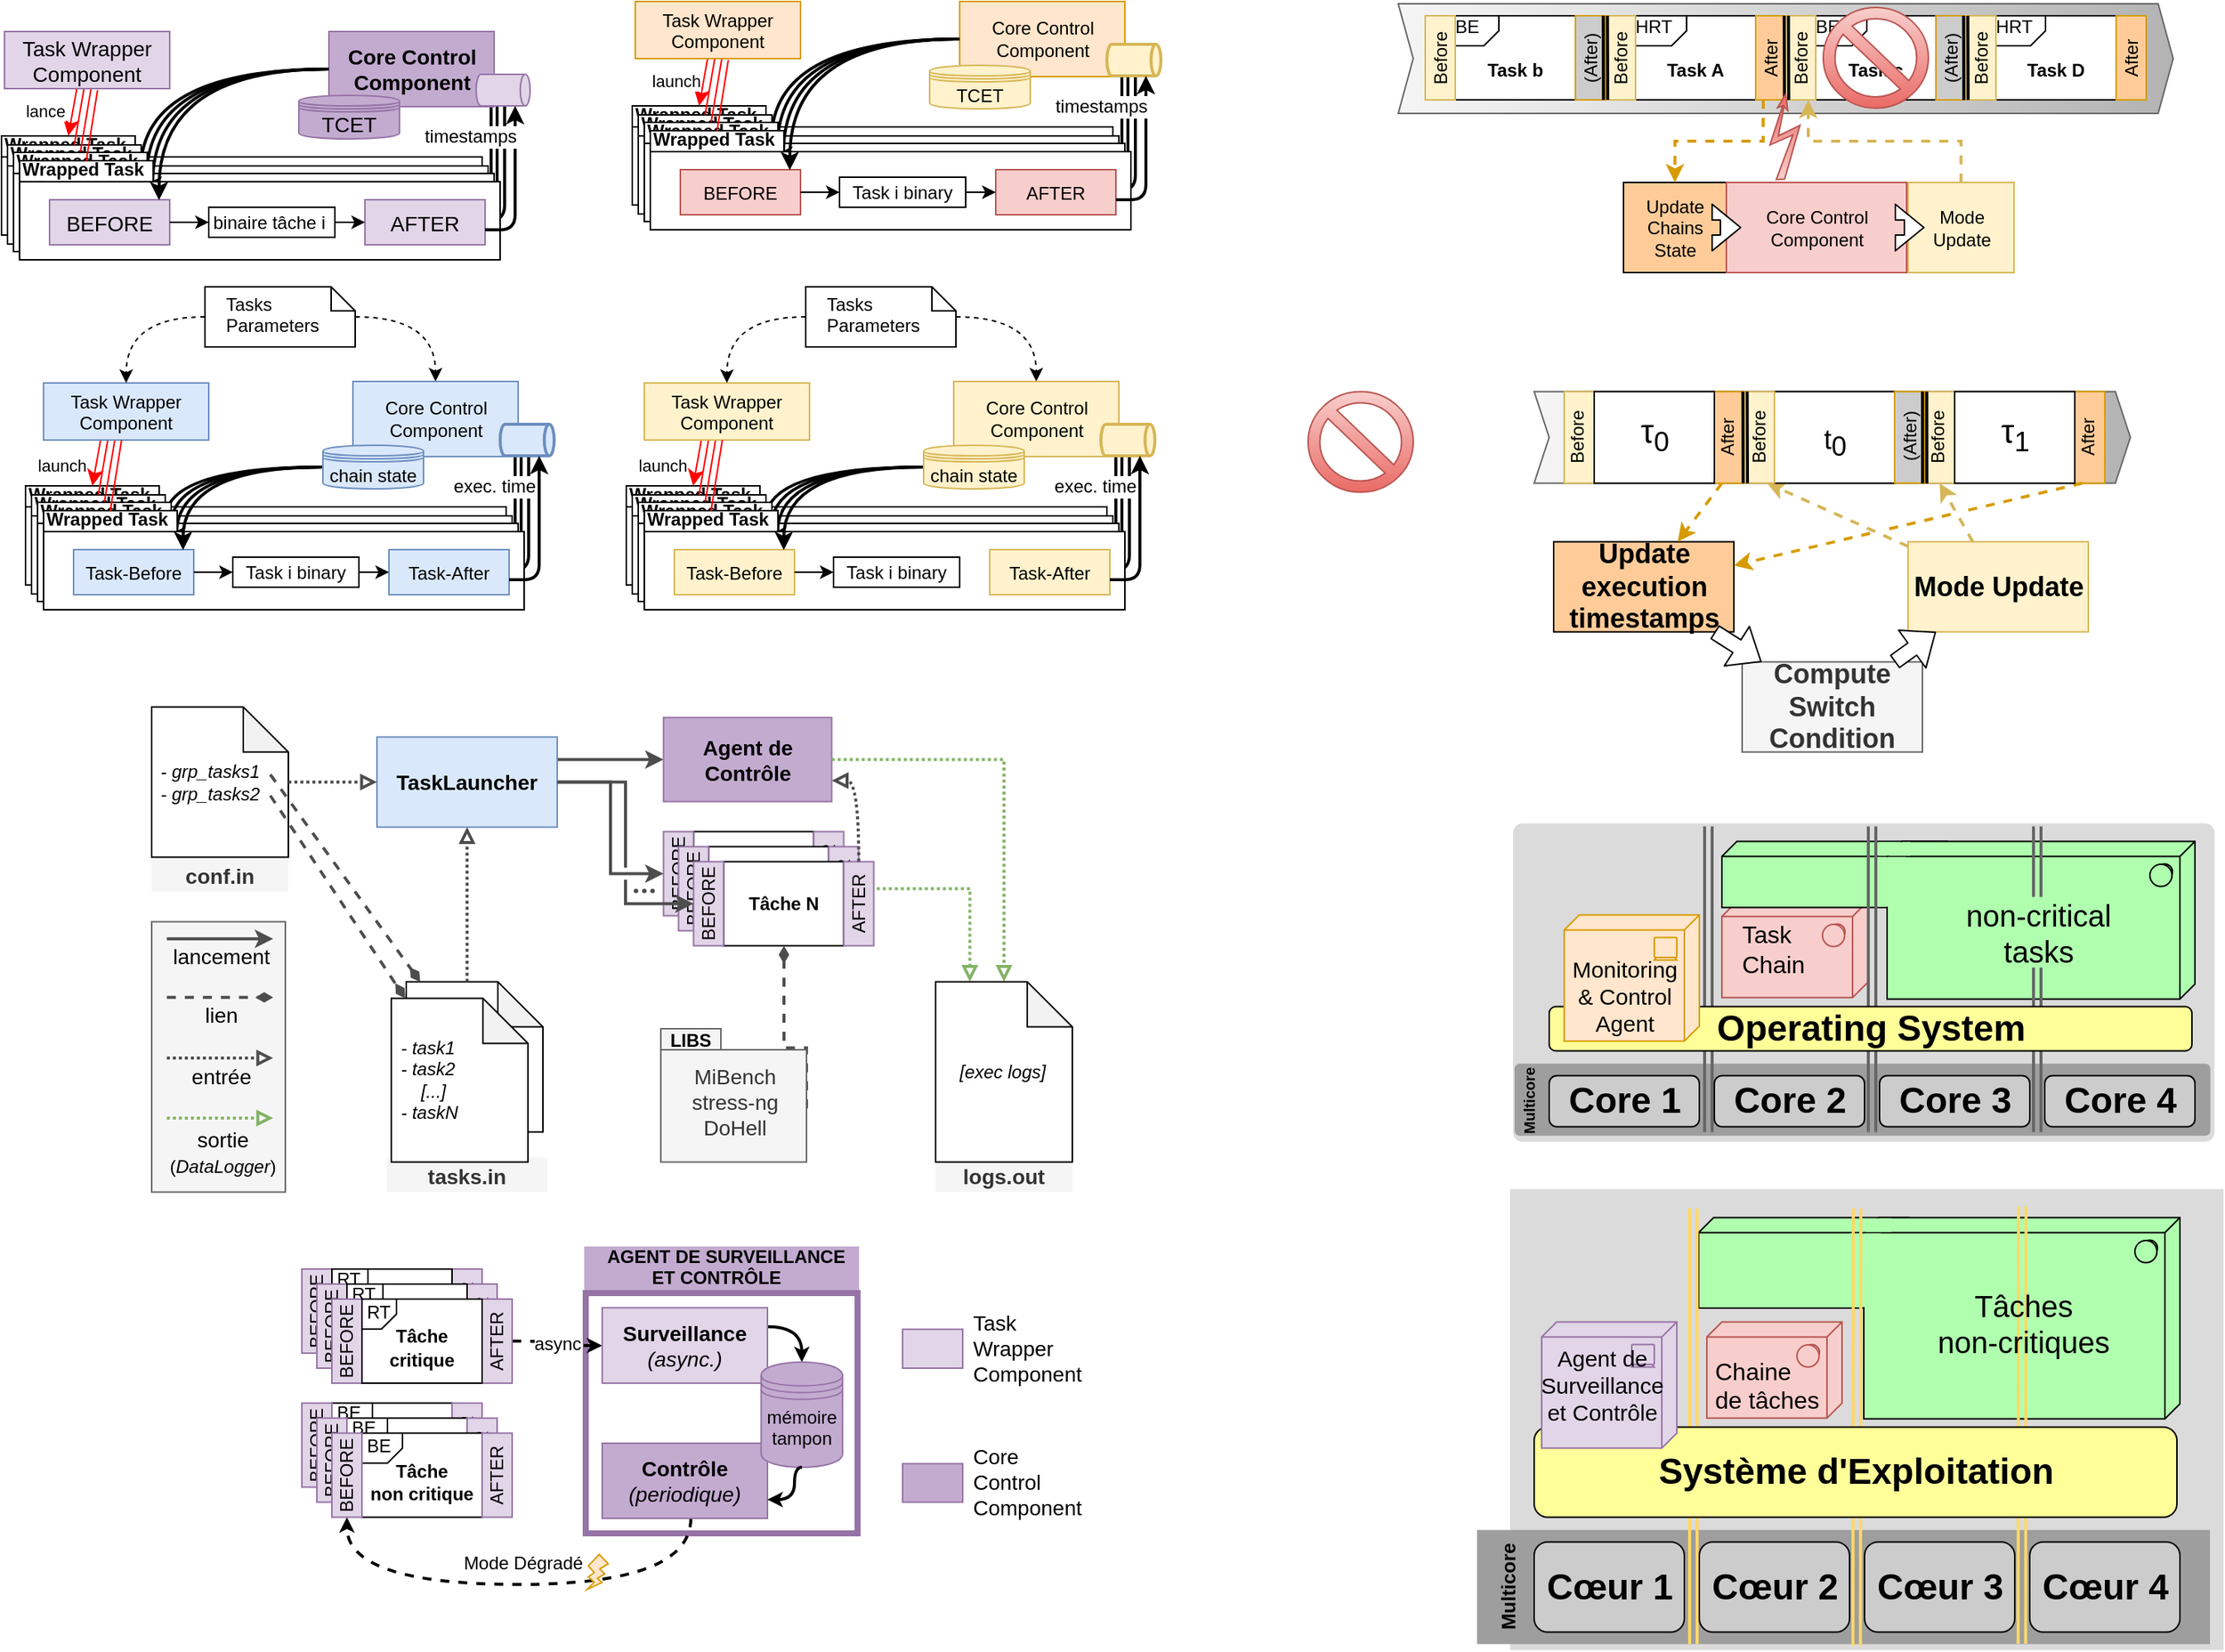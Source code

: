 <mxfile version="19.0.3" type="device" pages="3"><diagram id="5f3VNi1QQF_vFvqW_-zE" name="MoCoAgent Architecture"><mxGraphModel dx="981" dy="597" grid="1" gridSize="10" guides="1" tooltips="1" connect="1" arrows="1" fold="1" page="1" pageScale="1" pageWidth="827" pageHeight="1169" background="#ffffff" math="0" shadow="0"><root><mxCell id="OXieV2JEBCL6kDEA4_rq-0"/><mxCell id="OXieV2JEBCL6kDEA4_rq-1" parent="OXieV2JEBCL6kDEA4_rq-0"/><mxCell id="izUFSo9li4fYL-0LUOMj-45" value="&lt;b&gt;&amp;nbsp; AGENT DE SURVEILLANCE ET CONTRÔLE&amp;nbsp;&amp;nbsp;&lt;/b&gt;" style="rounded=0;whiteSpace=wrap;html=1;shadow=0;fontSize=12;strokeColor=#9673A6;strokeWidth=4;fillColor=none;align=center;verticalAlign=top;spacing=0;spacingTop=-36;labelBackgroundColor=#C3ABD0;" parent="OXieV2JEBCL6kDEA4_rq-1" vertex="1"><mxGeometry x="429" y="880" width="181" height="160" as="geometry"/></mxCell><mxCell id="44" style="edgeStyle=orthogonalEdgeStyle;html=1;jettySize=auto;orthogonalLoop=1;jumpStyle=none;rounded=1;strokeWidth=2;endArrow=none;endFill=0;" parent="OXieV2JEBCL6kDEA4_rq-1" edge="1"><mxGeometry relative="1" as="geometry"><Array as="points"><mxPoint x="790" y="139"/></Array><mxPoint x="760" y="139.3" as="sourcePoint"/><mxPoint x="790" y="56.5" as="targetPoint"/></mxGeometry></mxCell><mxCell id="45" style="edgeStyle=orthogonalEdgeStyle;html=1;jettySize=auto;orthogonalLoop=1;jumpStyle=none;rounded=1;strokeWidth=2;endArrow=none;endFill=0;" parent="OXieV2JEBCL6kDEA4_rq-1" edge="1"><mxGeometry relative="1" as="geometry"><Array as="points"><mxPoint x="786" y="132"/></Array><mxPoint x="756" y="132.4" as="sourcePoint"/><mxPoint x="786" y="49.6" as="targetPoint"/></mxGeometry></mxCell><mxCell id="kNISUzYDHoGzns9RpDhg-58" value="" style="edgeStyle=orthogonalEdgeStyle;rounded=0;html=1;jettySize=auto;orthogonalLoop=1;entryX=0.911;entryY=0.01;entryDx=0;entryDy=0;entryPerimeter=0;curved=1;exitDx=0;exitDy=0;strokeWidth=2;exitX=0;exitY=0.5;" parent="OXieV2JEBCL6kDEA4_rq-1" source="OXieV2JEBCL6kDEA4_rq-8" edge="1"><mxGeometry x="-0.287" y="-11" relative="1" as="geometry"><mxPoint as="offset"/><Array as="points"><mxPoint x="552.5" y="45"/></Array><mxPoint x="645.9" y="63.6" as="sourcePoint"/><mxPoint x="552.7" y="120.8" as="targetPoint"/></mxGeometry></mxCell><mxCell id="kNISUzYDHoGzns9RpDhg-59" value="Wrapped Task" style="shape=folder;fontStyle=1;spacingTop=-8;tabWidth=89;tabHeight=14;tabPosition=left;align=left;verticalAlign=top;" parent="OXieV2JEBCL6kDEA4_rq-1" vertex="1"><mxGeometry x="460" y="89.5" width="320" height="66" as="geometry"/></mxCell><mxCell id="kNISUzYDHoGzns9RpDhg-60" value="" style="rounded=1;html=1;jettySize=auto;orthogonalLoop=1;verticalAlign=bottom;strokeColor=#ff0000;endArrow=classic;endSize=8;entryX=0;entryY=0;entryDx=44.5;entryDy=0;entryPerimeter=0;endFill=1;" parent="OXieV2JEBCL6kDEA4_rq-1" target="kNISUzYDHoGzns9RpDhg-59" edge="1"><mxGeometry x="0.38" y="-30" relative="1" as="geometry"><mxPoint x="512.035" y="47.5" as="sourcePoint"/><mxPoint x="512.857" y="100.31" as="targetPoint"/><mxPoint as="offset"/></mxGeometry></mxCell><mxCell id="kNISUzYDHoGzns9RpDhg-55" value="" style="edgeStyle=orthogonalEdgeStyle;rounded=0;html=1;jettySize=auto;orthogonalLoop=1;entryX=0.911;entryY=0.01;entryDx=0;entryDy=0;entryPerimeter=0;curved=1;exitDx=0;exitDy=0;strokeWidth=2;exitX=0;exitY=0.5;" parent="OXieV2JEBCL6kDEA4_rq-1" source="OXieV2JEBCL6kDEA4_rq-8" edge="1"><mxGeometry x="-0.287" y="-11" relative="1" as="geometry"><mxPoint as="offset"/><Array as="points"><mxPoint x="556.5" y="45"/></Array><mxPoint x="649.9" y="67.6" as="sourcePoint"/><mxPoint x="556.7" y="124.8" as="targetPoint"/></mxGeometry></mxCell><mxCell id="kNISUzYDHoGzns9RpDhg-56" value="Wrapped Task" style="shape=folder;fontStyle=1;spacingTop=-8;tabWidth=89;tabHeight=14;tabPosition=left;align=left;verticalAlign=top;" parent="OXieV2JEBCL6kDEA4_rq-1" vertex="1"><mxGeometry x="464" y="95.5" width="320" height="66" as="geometry"/></mxCell><mxCell id="kNISUzYDHoGzns9RpDhg-57" value="" style="edgeStyle=none;rounded=1;html=1;jettySize=auto;orthogonalLoop=1;verticalAlign=bottom;strokeColor=#ff0000;endArrow=none;endSize=8;entryX=0;entryY=0;entryDx=44.5;entryDy=0;entryPerimeter=0;endFill=0;" parent="OXieV2JEBCL6kDEA4_rq-1" target="kNISUzYDHoGzns9RpDhg-56" edge="1"><mxGeometry x="0.38" y="-30" relative="1" as="geometry"><Array as="points"/><mxPoint x="516.035" y="51.5" as="sourcePoint"/><mxPoint x="516.857" y="104.31" as="targetPoint"/><mxPoint as="offset"/></mxGeometry></mxCell><mxCell id="kNISUzYDHoGzns9RpDhg-52" value="" style="edgeStyle=none;rounded=1;html=1;jettySize=auto;orthogonalLoop=1;verticalAlign=bottom;strokeColor=#ff0000;endArrow=none;endSize=8;entryX=0;entryY=0;entryDx=44.5;entryDy=0;entryPerimeter=0;endFill=0;" parent="OXieV2JEBCL6kDEA4_rq-1" target="kNISUzYDHoGzns9RpDhg-53" edge="1"><mxGeometry x="0.38" y="-30" relative="1" as="geometry"><Array as="points"/><mxPoint x="520.035" y="55.5" as="sourcePoint"/><mxPoint x="520.857" y="108.31" as="targetPoint"/><mxPoint as="offset"/></mxGeometry></mxCell><mxCell id="kNISUzYDHoGzns9RpDhg-53" value="Wrapped Task" style="shape=folder;fontStyle=1;spacingTop=-8;tabWidth=89;tabHeight=14;tabPosition=left;align=left;verticalAlign=top;" parent="OXieV2JEBCL6kDEA4_rq-1" vertex="1"><mxGeometry x="468" y="100.5" width="320" height="66" as="geometry"/></mxCell><mxCell id="kNISUzYDHoGzns9RpDhg-54" value="" style="edgeStyle=orthogonalEdgeStyle;rounded=0;html=1;jettySize=auto;orthogonalLoop=1;entryX=0.911;entryY=0.01;entryDx=0;entryDy=0;entryPerimeter=0;curved=1;exitDx=0;exitDy=0;strokeWidth=2;exitX=0;exitY=0.5;" parent="OXieV2JEBCL6kDEA4_rq-1" source="OXieV2JEBCL6kDEA4_rq-8" edge="1"><mxGeometry x="-0.287" y="-11" relative="1" as="geometry"><mxPoint as="offset"/><Array as="points"><mxPoint x="560.5" y="45"/></Array><mxPoint x="654" y="71.7" as="sourcePoint"/><mxPoint x="560.7" y="128.9" as="targetPoint"/></mxGeometry></mxCell><mxCell id="42" style="edgeStyle=orthogonalEdgeStyle;html=1;jettySize=auto;orthogonalLoop=1;jumpStyle=none;rounded=1;strokeWidth=2;endArrow=none;endFill=0;" parent="OXieV2JEBCL6kDEA4_rq-1" edge="1"><mxGeometry relative="1" as="geometry"><Array as="points"><mxPoint x="795" y="145.5"/></Array><mxPoint x="765" y="145.7" as="sourcePoint"/><mxPoint x="795" y="63" as="targetPoint"/></mxGeometry></mxCell><mxCell id="TfMbjzjQfmSRjNa_Rl0y-3" value="Wrapped Task" style="shape=folder;fontStyle=1;spacingTop=-8;tabWidth=89;tabHeight=14;tabPosition=left;align=left;verticalAlign=top;" parent="OXieV2JEBCL6kDEA4_rq-1" vertex="1"><mxGeometry x="472" y="106" width="320" height="66" as="geometry"/></mxCell><mxCell id="OXieV2JEBCL6kDEA4_rq-26" style="edgeStyle=none;rounded=0;html=1;jettySize=auto;orthogonalLoop=1;" parent="OXieV2JEBCL6kDEA4_rq-1" source="OXieV2JEBCL6kDEA4_rq-8" edge="1" treatAsSingle="0"><mxGeometry relative="1" as="geometry"><Array as="points"/><mxPoint x="711.216" y="60.644" as="targetPoint"/></mxGeometry></mxCell><mxCell id="OXieV2JEBCL6kDEA4_rq-33" value="write" style="text;html=1;resizable=0;points=[];align=center;verticalAlign=middle;labelBackgroundColor=#ffffff;" parent="OXieV2JEBCL6kDEA4_rq-26" vertex="1" connectable="0"><mxGeometry x="0.228" y="1" relative="1" as="geometry"><mxPoint x="12.5" y="-4" as="offset"/></mxGeometry></mxCell><mxCell id="OXieV2JEBCL6kDEA4_rq-12" value="Task Wrapper&#10;Component" style="fillColor=#ffe6cc;strokeColor=#d79b00;" parent="OXieV2JEBCL6kDEA4_rq-1" vertex="1"><mxGeometry x="462" y="20" width="110" height="38" as="geometry"/></mxCell><mxCell id="OXieV2JEBCL6kDEA4_rq-23" value="AFTER" style="fillColor=#f8cecc;strokeColor=#b85450;" parent="OXieV2JEBCL6kDEA4_rq-1" vertex="1"><mxGeometry x="702" y="132" width="80" height="30" as="geometry"/></mxCell><mxCell id="OXieV2JEBCL6kDEA4_rq-21" value="BEFORE" style="fillColor=#f8cecc;strokeColor=#b85450;" parent="OXieV2JEBCL6kDEA4_rq-1" vertex="1"><mxGeometry x="492" y="132" width="80" height="30" as="geometry"/></mxCell><mxCell id="OXieV2JEBCL6kDEA4_rq-29" style="edgeStyle=orthogonalEdgeStyle;jumpStyle=none;html=1;jettySize=auto;orthogonalLoop=1;exitX=1;exitY=0.5;curved=1;exitDx=0;exitDy=0;" parent="OXieV2JEBCL6kDEA4_rq-1" source="OXieV2JEBCL6kDEA4_rq-21" target="OXieV2JEBCL6kDEA4_rq-31" edge="1"><mxGeometry relative="1" as="geometry"><mxPoint x="598.19" y="147.048" as="targetPoint"/></mxGeometry></mxCell><mxCell id="OXieV2JEBCL6kDEA4_rq-30" style="edgeStyle=orthogonalEdgeStyle;jumpStyle=none;html=1;jettySize=auto;orthogonalLoop=1;curved=1;entryX=0;entryY=0.5;entryDx=0;entryDy=0;" parent="OXieV2JEBCL6kDEA4_rq-1" source="OXieV2JEBCL6kDEA4_rq-31" target="OXieV2JEBCL6kDEA4_rq-23" edge="1"><mxGeometry relative="1" as="geometry"><mxPoint x="678.19" y="147.048" as="sourcePoint"/></mxGeometry></mxCell><mxCell id="OXieV2JEBCL6kDEA4_rq-31" value="Task i binary&#10;" style="spacingTop=13;" parent="OXieV2JEBCL6kDEA4_rq-1" vertex="1"><mxGeometry x="598" y="137" width="84" height="20" as="geometry"/></mxCell><mxCell id="OXieV2JEBCL6kDEA4_rq-8" value="Core Control&lt;br&gt;Component" style="html=1;fillColor=#ffe6cc;strokeColor=#d79b00;" parent="OXieV2JEBCL6kDEA4_rq-1" vertex="1"><mxGeometry x="678" y="20" width="110" height="50" as="geometry"/></mxCell><mxCell id="lGkLMeP120zB_ukWU5OJ-101" value="launch" style="edgeStyle=none;rounded=1;html=1;jettySize=auto;orthogonalLoop=1;verticalAlign=bottom;strokeColor=#ff0000;endArrow=none;endSize=8;entryX=0;entryY=0;entryDx=44.5;entryDy=0;entryPerimeter=0;endFill=0;" parent="OXieV2JEBCL6kDEA4_rq-1" edge="1"><mxGeometry x="0.184" y="-31" relative="1" as="geometry"><Array as="points"/><mxPoint x="523.961" y="59" as="sourcePoint"/><mxPoint x="516.405" y="106.238" as="targetPoint"/><mxPoint as="offset"/></mxGeometry></mxCell><mxCell id="OXieV2JEBCL6kDEA4_rq-27" value="" style="edgeStyle=orthogonalEdgeStyle;rounded=0;html=1;jettySize=auto;orthogonalLoop=1;entryX=0.911;entryY=0.01;entryDx=0;entryDy=0;entryPerimeter=0;curved=1;exitDx=0;exitDy=0;strokeWidth=2;exitX=0;exitY=0.5;" parent="OXieV2JEBCL6kDEA4_rq-1" source="OXieV2JEBCL6kDEA4_rq-8" target="OXieV2JEBCL6kDEA4_rq-21" edge="1"><mxGeometry x="-0.287" y="-11" relative="1" as="geometry"><mxPoint as="offset"/><Array as="points"><mxPoint x="564.5" y="45"/></Array></mxGeometry></mxCell><mxCell id="37" value="TCET" style="shape=datastore;whiteSpace=wrap;html=1;fillColor=#fff2cc;verticalAlign=bottom;strokeColor=#d6b656;" parent="OXieV2JEBCL6kDEA4_rq-1" vertex="1"><mxGeometry x="658" y="62.5" width="67" height="29" as="geometry"/></mxCell><mxCell id="38" value="" style="strokeWidth=2;html=1;shape=mxgraph.flowchart.direct_data;whiteSpace=wrap;fillColor=#fff2cc;strokeColor=#d6b656;" parent="OXieV2JEBCL6kDEA4_rq-1" vertex="1"><mxGeometry x="776" y="48.5" width="36" height="21" as="geometry"/></mxCell><mxCell id="40" style="edgeStyle=orthogonalEdgeStyle;html=1;jettySize=auto;orthogonalLoop=1;jumpStyle=none;rounded=1;strokeWidth=2;" parent="OXieV2JEBCL6kDEA4_rq-1" source="OXieV2JEBCL6kDEA4_rq-23" target="38" edge="1" treatAsSingle="0"><mxGeometry relative="1" as="geometry"><Array as="points"><mxPoint x="802" y="152"/></Array><mxPoint x="782" y="152.2" as="sourcePoint"/><mxPoint x="788" y="45" as="targetPoint"/></mxGeometry></mxCell><mxCell id="41" value="timestamps" style="text;html=1;resizable=0;points=[];align=center;verticalAlign=middle;labelBackgroundColor=#ffffff;" parent="40" vertex="1" connectable="0"><mxGeometry x="0.026" y="6" relative="1" as="geometry"><mxPoint x="-24" y="-29.5" as="offset"/></mxGeometry></mxCell><mxCell id="ct5O0DmZwyjbaCm2Leqv-45" style="edgeStyle=orthogonalEdgeStyle;html=1;jettySize=auto;orthogonalLoop=1;jumpStyle=none;rounded=1;strokeWidth=2;endArrow=none;endFill=0;" parent="OXieV2JEBCL6kDEA4_rq-1" edge="1"><mxGeometry relative="1" as="geometry"><Array as="points"><mxPoint x="386" y="392"/></Array><mxPoint x="356" y="392.3" as="sourcePoint"/><mxPoint x="386" y="309.5" as="targetPoint"/></mxGeometry></mxCell><mxCell id="ct5O0DmZwyjbaCm2Leqv-46" style="edgeStyle=orthogonalEdgeStyle;html=1;jettySize=auto;orthogonalLoop=1;jumpStyle=none;rounded=1;strokeWidth=2;endArrow=none;endFill=0;" parent="OXieV2JEBCL6kDEA4_rq-1" edge="1"><mxGeometry relative="1" as="geometry"><Array as="points"><mxPoint x="382" y="385"/></Array><mxPoint x="352" y="385.4" as="sourcePoint"/><mxPoint x="382" y="302.6" as="targetPoint"/></mxGeometry></mxCell><mxCell id="ct5O0DmZwyjbaCm2Leqv-47" value="" style="edgeStyle=orthogonalEdgeStyle;rounded=0;html=1;jettySize=auto;orthogonalLoop=1;entryX=0.911;entryY=0.01;entryDx=0;entryDy=0;entryPerimeter=0;curved=1;exitDx=0;exitDy=0;strokeWidth=2;exitX=0;exitY=0.5;" parent="OXieV2JEBCL6kDEA4_rq-1" source="ct5O0DmZwyjbaCm2Leqv-86" edge="1"><mxGeometry x="-0.287" y="-11" relative="1" as="geometry"><mxPoint as="offset"/><Array as="points"><mxPoint x="148.5" y="330"/></Array><mxPoint x="241.9" y="316.6" as="sourcePoint"/><mxPoint x="148.7" y="373.8" as="targetPoint"/></mxGeometry></mxCell><mxCell id="ct5O0DmZwyjbaCm2Leqv-48" value="Wrapped Task" style="shape=folder;fontStyle=1;spacingTop=-8;tabWidth=89;tabHeight=14;tabPosition=left;align=left;verticalAlign=top;" parent="OXieV2JEBCL6kDEA4_rq-1" vertex="1"><mxGeometry x="56" y="342.5" width="320" height="66" as="geometry"/></mxCell><mxCell id="ct5O0DmZwyjbaCm2Leqv-49" value="" style="rounded=1;html=1;jettySize=auto;orthogonalLoop=1;verticalAlign=bottom;strokeColor=#ff0000;endArrow=classic;endSize=8;entryX=0;entryY=0;entryDx=44.5;entryDy=0;entryPerimeter=0;endFill=1;" parent="OXieV2JEBCL6kDEA4_rq-1" target="ct5O0DmZwyjbaCm2Leqv-48" edge="1"><mxGeometry x="0.38" y="-30" relative="1" as="geometry"><mxPoint x="108.035" y="300.5" as="sourcePoint"/><mxPoint x="108.857" y="353.31" as="targetPoint"/><mxPoint as="offset"/></mxGeometry></mxCell><mxCell id="ct5O0DmZwyjbaCm2Leqv-50" value="" style="edgeStyle=orthogonalEdgeStyle;rounded=0;html=1;jettySize=auto;orthogonalLoop=1;entryX=0.911;entryY=0.01;entryDx=0;entryDy=0;entryPerimeter=0;curved=1;exitDx=0;exitDy=0;strokeWidth=2;exitX=0;exitY=0.5;" parent="OXieV2JEBCL6kDEA4_rq-1" source="ct5O0DmZwyjbaCm2Leqv-86" edge="1"><mxGeometry x="-0.287" y="-11" relative="1" as="geometry"><mxPoint as="offset"/><Array as="points"><mxPoint x="152.5" y="330"/></Array><mxPoint x="245.9" y="320.6" as="sourcePoint"/><mxPoint x="152.7" y="377.8" as="targetPoint"/></mxGeometry></mxCell><mxCell id="ct5O0DmZwyjbaCm2Leqv-51" value="Wrapped Task" style="shape=folder;fontStyle=1;spacingTop=-8;tabWidth=89;tabHeight=14;tabPosition=left;align=left;verticalAlign=top;" parent="OXieV2JEBCL6kDEA4_rq-1" vertex="1"><mxGeometry x="60" y="348.5" width="320" height="66" as="geometry"/></mxCell><mxCell id="ct5O0DmZwyjbaCm2Leqv-52" value="" style="edgeStyle=none;rounded=1;html=1;jettySize=auto;orthogonalLoop=1;verticalAlign=bottom;strokeColor=#ff0000;endArrow=none;endSize=8;entryX=0;entryY=0;entryDx=44.5;entryDy=0;entryPerimeter=0;endFill=0;" parent="OXieV2JEBCL6kDEA4_rq-1" target="ct5O0DmZwyjbaCm2Leqv-51" edge="1"><mxGeometry x="0.38" y="-30" relative="1" as="geometry"><Array as="points"/><mxPoint x="112.035" y="304.5" as="sourcePoint"/><mxPoint x="112.857" y="357.31" as="targetPoint"/><mxPoint as="offset"/></mxGeometry></mxCell><mxCell id="ct5O0DmZwyjbaCm2Leqv-53" value="" style="edgeStyle=none;rounded=1;html=1;jettySize=auto;orthogonalLoop=1;verticalAlign=bottom;strokeColor=#ff0000;endArrow=none;endSize=8;entryX=0;entryY=0;entryDx=44.5;entryDy=0;entryPerimeter=0;endFill=0;" parent="OXieV2JEBCL6kDEA4_rq-1" target="ct5O0DmZwyjbaCm2Leqv-54" edge="1"><mxGeometry x="0.38" y="-30" relative="1" as="geometry"><Array as="points"/><mxPoint x="116.035" y="308.5" as="sourcePoint"/><mxPoint x="116.857" y="361.31" as="targetPoint"/><mxPoint as="offset"/></mxGeometry></mxCell><mxCell id="ct5O0DmZwyjbaCm2Leqv-54" value="Wrapped Task" style="shape=folder;fontStyle=1;spacingTop=-8;tabWidth=89;tabHeight=14;tabPosition=left;align=left;verticalAlign=top;" parent="OXieV2JEBCL6kDEA4_rq-1" vertex="1"><mxGeometry x="64" y="353.5" width="320" height="66" as="geometry"/></mxCell><mxCell id="ct5O0DmZwyjbaCm2Leqv-55" value="" style="edgeStyle=orthogonalEdgeStyle;rounded=0;html=1;jettySize=auto;orthogonalLoop=1;entryX=0.911;entryY=0.01;entryDx=0;entryDy=0;entryPerimeter=0;curved=1;exitDx=0;exitDy=0;strokeWidth=2;exitX=0;exitY=0.5;" parent="OXieV2JEBCL6kDEA4_rq-1" source="ct5O0DmZwyjbaCm2Leqv-86" edge="1"><mxGeometry x="-0.287" y="-11" relative="1" as="geometry"><mxPoint as="offset"/><Array as="points"><mxPoint x="156.5" y="330"/></Array><mxPoint x="250" y="324.7" as="sourcePoint"/><mxPoint x="156.7" y="381.9" as="targetPoint"/></mxGeometry></mxCell><mxCell id="ct5O0DmZwyjbaCm2Leqv-56" style="edgeStyle=orthogonalEdgeStyle;html=1;jettySize=auto;orthogonalLoop=1;jumpStyle=none;rounded=1;strokeWidth=2;endArrow=none;endFill=0;" parent="OXieV2JEBCL6kDEA4_rq-1" edge="1"><mxGeometry relative="1" as="geometry"><Array as="points"><mxPoint x="391" y="398.5"/></Array><mxPoint x="361" y="398.7" as="sourcePoint"/><mxPoint x="391" y="316" as="targetPoint"/></mxGeometry></mxCell><mxCell id="ct5O0DmZwyjbaCm2Leqv-57" value="Wrapped Task" style="shape=folder;fontStyle=1;spacingTop=-8;tabWidth=89;tabHeight=14;tabPosition=left;align=left;verticalAlign=top;" parent="OXieV2JEBCL6kDEA4_rq-1" vertex="1"><mxGeometry x="68" y="359" width="320" height="66" as="geometry"/></mxCell><mxCell id="ct5O0DmZwyjbaCm2Leqv-58" style="edgeStyle=none;rounded=0;html=1;jettySize=auto;orthogonalLoop=1;" parent="OXieV2JEBCL6kDEA4_rq-1" source="ct5O0DmZwyjbaCm2Leqv-83" edge="1" treatAsSingle="0"><mxGeometry relative="1" as="geometry"><Array as="points"/><mxPoint x="307.216" y="313.644" as="targetPoint"/></mxGeometry></mxCell><mxCell id="ct5O0DmZwyjbaCm2Leqv-59" value="write" style="text;html=1;resizable=0;points=[];align=center;verticalAlign=middle;labelBackgroundColor=#ffffff;" parent="ct5O0DmZwyjbaCm2Leqv-58" vertex="1" connectable="0"><mxGeometry x="0.228" y="1" relative="1" as="geometry"><mxPoint x="12.5" y="-4" as="offset"/></mxGeometry></mxCell><mxCell id="ct5O0DmZwyjbaCm2Leqv-60" value="Task Wrapper&#10;Component" style="fillColor=#dae8fc;strokeColor=#6c8ebf;" parent="OXieV2JEBCL6kDEA4_rq-1" vertex="1"><mxGeometry x="68" y="274" width="110" height="38" as="geometry"/></mxCell><mxCell id="ct5O0DmZwyjbaCm2Leqv-61" value="Task-After" style="fillColor=#dae8fc;strokeColor=#6c8ebf;" parent="OXieV2JEBCL6kDEA4_rq-1" vertex="1"><mxGeometry x="298" y="385" width="80" height="30" as="geometry"/></mxCell><mxCell id="ct5O0DmZwyjbaCm2Leqv-62" value="Task-Before" style="fillColor=#dae8fc;strokeColor=#6c8ebf;" parent="OXieV2JEBCL6kDEA4_rq-1" vertex="1"><mxGeometry x="88" y="385" width="80" height="30" as="geometry"/></mxCell><mxCell id="ct5O0DmZwyjbaCm2Leqv-63" style="edgeStyle=orthogonalEdgeStyle;jumpStyle=none;html=1;jettySize=auto;orthogonalLoop=1;exitX=1;exitY=0.5;curved=1;exitDx=0;exitDy=0;" parent="OXieV2JEBCL6kDEA4_rq-1" source="ct5O0DmZwyjbaCm2Leqv-62" target="ct5O0DmZwyjbaCm2Leqv-65" edge="1"><mxGeometry relative="1" as="geometry"><mxPoint x="194.19" y="400.048" as="targetPoint"/></mxGeometry></mxCell><mxCell id="ct5O0DmZwyjbaCm2Leqv-64" style="edgeStyle=orthogonalEdgeStyle;jumpStyle=none;html=1;jettySize=auto;orthogonalLoop=1;curved=1;entryX=0;entryY=0.5;entryDx=0;entryDy=0;" parent="OXieV2JEBCL6kDEA4_rq-1" source="ct5O0DmZwyjbaCm2Leqv-65" target="ct5O0DmZwyjbaCm2Leqv-61" edge="1"><mxGeometry relative="1" as="geometry"><mxPoint x="274.19" y="400.048" as="sourcePoint"/></mxGeometry></mxCell><mxCell id="ct5O0DmZwyjbaCm2Leqv-65" value="Task i binary&#10;" style="spacingTop=13;" parent="OXieV2JEBCL6kDEA4_rq-1" vertex="1"><mxGeometry x="194" y="390" width="84" height="20" as="geometry"/></mxCell><mxCell id="ct5O0DmZwyjbaCm2Leqv-66" style="html=1;jettySize=auto;orthogonalLoop=1;dashed=1;exitDx=100;exitDy=28;edgeStyle=orthogonalEdgeStyle;curved=1;" parent="OXieV2JEBCL6kDEA4_rq-1" source="ct5O0DmZwyjbaCm2Leqv-68" target="ct5O0DmZwyjbaCm2Leqv-83" edge="1"><mxGeometry relative="1" as="geometry"><Array as="points"><mxPoint x="329" y="230"/></Array></mxGeometry></mxCell><mxCell id="ct5O0DmZwyjbaCm2Leqv-67" style="edgeStyle=orthogonalEdgeStyle;html=1;jettySize=auto;orthogonalLoop=1;dashed=1;curved=1;exitDx=0;exitDy=0;" parent="OXieV2JEBCL6kDEA4_rq-1" source="ct5O0DmZwyjbaCm2Leqv-68" target="ct5O0DmZwyjbaCm2Leqv-60" edge="1"><mxGeometry relative="1" as="geometry"><Array as="points"><mxPoint x="123" y="230"/></Array></mxGeometry></mxCell><mxCell id="ct5O0DmZwyjbaCm2Leqv-68" value="Tasks&#10;Parameters&#10;" style="shape=note;size=16;verticalAlign=middle;align=left;spacingTop=10;spacingLeft=12;" parent="OXieV2JEBCL6kDEA4_rq-1" vertex="1"><mxGeometry x="175.5" y="210" width="100" height="40" as="geometry"/></mxCell><mxCell id="ct5O0DmZwyjbaCm2Leqv-83" value="Core Control&lt;br&gt;Component" style="html=1;fillColor=#dae8fc;strokeColor=#6c8ebf;" parent="OXieV2JEBCL6kDEA4_rq-1" vertex="1"><mxGeometry x="274" y="273" width="110" height="50" as="geometry"/></mxCell><mxCell id="ct5O0DmZwyjbaCm2Leqv-84" value="launch" style="edgeStyle=none;rounded=1;html=1;jettySize=auto;orthogonalLoop=1;verticalAlign=bottom;strokeColor=#ff0000;endArrow=none;endSize=8;entryX=0;entryY=0;entryDx=44.5;entryDy=0;entryPerimeter=0;endFill=0;" parent="OXieV2JEBCL6kDEA4_rq-1" edge="1"><mxGeometry x="0.334" y="-35" relative="1" as="geometry"><Array as="points"/><mxPoint x="119.961" y="312" as="sourcePoint"/><mxPoint x="112.405" y="359.238" as="targetPoint"/><mxPoint as="offset"/></mxGeometry></mxCell><mxCell id="ct5O0DmZwyjbaCm2Leqv-85" value="" style="edgeStyle=orthogonalEdgeStyle;rounded=0;html=1;jettySize=auto;orthogonalLoop=1;entryX=0.911;entryY=0.01;entryDx=0;entryDy=0;entryPerimeter=0;curved=1;exitDx=0;exitDy=0;strokeWidth=2;exitX=0;exitY=0.5;" parent="OXieV2JEBCL6kDEA4_rq-1" source="ct5O0DmZwyjbaCm2Leqv-86" target="ct5O0DmZwyjbaCm2Leqv-62" edge="1"><mxGeometry x="-0.287" y="-11" relative="1" as="geometry"><mxPoint as="offset"/></mxGeometry></mxCell><mxCell id="ct5O0DmZwyjbaCm2Leqv-86" value="chain state" style="shape=datastore;whiteSpace=wrap;html=1;fillColor=#dae8fc;verticalAlign=bottom;strokeColor=#6c8ebf;" parent="OXieV2JEBCL6kDEA4_rq-1" vertex="1"><mxGeometry x="254" y="315.5" width="67" height="29" as="geometry"/></mxCell><mxCell id="ct5O0DmZwyjbaCm2Leqv-87" value="" style="strokeWidth=2;html=1;shape=mxgraph.flowchart.direct_data;whiteSpace=wrap;fillColor=#dae8fc;strokeColor=#6c8ebf;" parent="OXieV2JEBCL6kDEA4_rq-1" vertex="1"><mxGeometry x="372" y="301.5" width="36" height="21" as="geometry"/></mxCell><mxCell id="ct5O0DmZwyjbaCm2Leqv-88" style="edgeStyle=orthogonalEdgeStyle;html=1;jettySize=auto;orthogonalLoop=1;jumpStyle=none;rounded=1;strokeWidth=2;" parent="OXieV2JEBCL6kDEA4_rq-1" source="ct5O0DmZwyjbaCm2Leqv-61" target="ct5O0DmZwyjbaCm2Leqv-87" edge="1" treatAsSingle="0"><mxGeometry relative="1" as="geometry"><Array as="points"><mxPoint x="398" y="405"/></Array><mxPoint x="378" y="405.2" as="sourcePoint"/><mxPoint x="384" y="298" as="targetPoint"/></mxGeometry></mxCell><mxCell id="ct5O0DmZwyjbaCm2Leqv-89" value="exec. time" style="text;html=1;resizable=0;points=[];align=center;verticalAlign=middle;labelBackgroundColor=#ffffff;" parent="ct5O0DmZwyjbaCm2Leqv-88" vertex="1" connectable="0"><mxGeometry x="0.026" y="6" relative="1" as="geometry"><mxPoint x="-24" y="-29.5" as="offset"/></mxGeometry></mxCell><mxCell id="lok4voQqLvFpNTRuM-8b-45" style="edgeStyle=orthogonalEdgeStyle;html=1;jettySize=auto;orthogonalLoop=1;jumpStyle=none;rounded=1;strokeWidth=2;endArrow=none;endFill=0;" parent="OXieV2JEBCL6kDEA4_rq-1" edge="1"><mxGeometry relative="1" as="geometry"><Array as="points"><mxPoint x="786" y="392"/></Array><mxPoint x="756" y="392.3" as="sourcePoint"/><mxPoint x="786" y="309.5" as="targetPoint"/></mxGeometry></mxCell><mxCell id="lok4voQqLvFpNTRuM-8b-46" style="edgeStyle=orthogonalEdgeStyle;html=1;jettySize=auto;orthogonalLoop=1;jumpStyle=none;rounded=1;strokeWidth=2;endArrow=none;endFill=0;" parent="OXieV2JEBCL6kDEA4_rq-1" edge="1"><mxGeometry relative="1" as="geometry"><Array as="points"><mxPoint x="782" y="385"/></Array><mxPoint x="752.0" y="385.4" as="sourcePoint"/><mxPoint x="782.0" y="302.6" as="targetPoint"/></mxGeometry></mxCell><mxCell id="lok4voQqLvFpNTRuM-8b-47" value="" style="edgeStyle=orthogonalEdgeStyle;rounded=0;html=1;jettySize=auto;orthogonalLoop=1;entryX=0.911;entryY=0.01;entryDx=0;entryDy=0;entryPerimeter=0;curved=1;exitDx=0;exitDy=0;strokeWidth=2;exitX=0;exitY=0.5;" parent="OXieV2JEBCL6kDEA4_rq-1" source="lok4voQqLvFpNTRuM-8b-71" edge="1"><mxGeometry x="-0.287" y="-11" relative="1" as="geometry"><mxPoint as="offset"/><Array as="points"><mxPoint x="548.5" y="330"/></Array><mxPoint x="641.9" y="316.6" as="sourcePoint"/><mxPoint x="548.7" y="373.8" as="targetPoint"/></mxGeometry></mxCell><mxCell id="lok4voQqLvFpNTRuM-8b-48" value="Wrapped Task" style="shape=folder;fontStyle=1;spacingTop=-8;tabWidth=89;tabHeight=14;tabPosition=left;align=left;verticalAlign=top;" parent="OXieV2JEBCL6kDEA4_rq-1" vertex="1"><mxGeometry x="456" y="342.5" width="320" height="66" as="geometry"/></mxCell><mxCell id="lok4voQqLvFpNTRuM-8b-49" value="" style="rounded=1;html=1;jettySize=auto;orthogonalLoop=1;verticalAlign=bottom;strokeColor=#ff0000;endArrow=classic;endSize=8;entryX=0;entryY=0;entryDx=44.5;entryDy=0;entryPerimeter=0;endFill=1;" parent="OXieV2JEBCL6kDEA4_rq-1" target="lok4voQqLvFpNTRuM-8b-48" edge="1"><mxGeometry x="0.38" y="-30" relative="1" as="geometry"><mxPoint x="508.035" y="300.5" as="sourcePoint"/><mxPoint x="508.857" y="353.31" as="targetPoint"/><mxPoint as="offset"/></mxGeometry></mxCell><mxCell id="lok4voQqLvFpNTRuM-8b-50" value="" style="edgeStyle=orthogonalEdgeStyle;rounded=0;html=1;jettySize=auto;orthogonalLoop=1;entryX=0.911;entryY=0.01;entryDx=0;entryDy=0;entryPerimeter=0;curved=1;exitDx=0;exitDy=0;strokeWidth=2;exitX=0;exitY=0.5;" parent="OXieV2JEBCL6kDEA4_rq-1" source="lok4voQqLvFpNTRuM-8b-71" edge="1"><mxGeometry x="-0.287" y="-11" relative="1" as="geometry"><mxPoint as="offset"/><Array as="points"><mxPoint x="552.5" y="330"/></Array><mxPoint x="645.9" y="320.6" as="sourcePoint"/><mxPoint x="552.7" y="377.8" as="targetPoint"/></mxGeometry></mxCell><mxCell id="lok4voQqLvFpNTRuM-8b-51" value="Wrapped Task" style="shape=folder;fontStyle=1;spacingTop=-8;tabWidth=89;tabHeight=14;tabPosition=left;align=left;verticalAlign=top;" parent="OXieV2JEBCL6kDEA4_rq-1" vertex="1"><mxGeometry x="460" y="348.5" width="320" height="66" as="geometry"/></mxCell><mxCell id="lok4voQqLvFpNTRuM-8b-52" value="" style="edgeStyle=none;rounded=1;html=1;jettySize=auto;orthogonalLoop=1;verticalAlign=bottom;strokeColor=#ff0000;endArrow=none;endSize=8;entryX=0;entryY=0;entryDx=44.5;entryDy=0;entryPerimeter=0;endFill=0;" parent="OXieV2JEBCL6kDEA4_rq-1" target="lok4voQqLvFpNTRuM-8b-51" edge="1"><mxGeometry x="0.38" y="-30" relative="1" as="geometry"><Array as="points"/><mxPoint x="512.035" y="304.5" as="sourcePoint"/><mxPoint x="512.857" y="357.31" as="targetPoint"/><mxPoint as="offset"/></mxGeometry></mxCell><mxCell id="lok4voQqLvFpNTRuM-8b-53" value="" style="edgeStyle=none;rounded=1;html=1;jettySize=auto;orthogonalLoop=1;verticalAlign=bottom;strokeColor=#ff0000;endArrow=none;endSize=8;entryX=0;entryY=0;entryDx=44.5;entryDy=0;entryPerimeter=0;endFill=0;" parent="OXieV2JEBCL6kDEA4_rq-1" target="lok4voQqLvFpNTRuM-8b-54" edge="1"><mxGeometry x="0.38" y="-30" relative="1" as="geometry"><Array as="points"/><mxPoint x="516.035" y="308.5" as="sourcePoint"/><mxPoint x="516.857" y="361.31" as="targetPoint"/><mxPoint as="offset"/></mxGeometry></mxCell><mxCell id="lok4voQqLvFpNTRuM-8b-54" value="Wrapped Task" style="shape=folder;fontStyle=1;spacingTop=-8;tabWidth=89;tabHeight=14;tabPosition=left;align=left;verticalAlign=top;" parent="OXieV2JEBCL6kDEA4_rq-1" vertex="1"><mxGeometry x="464" y="353.5" width="320" height="66" as="geometry"/></mxCell><mxCell id="lok4voQqLvFpNTRuM-8b-55" value="" style="edgeStyle=orthogonalEdgeStyle;rounded=0;html=1;jettySize=auto;orthogonalLoop=1;entryX=0.911;entryY=0.01;entryDx=0;entryDy=0;entryPerimeter=0;curved=1;exitDx=0;exitDy=0;strokeWidth=2;exitX=0;exitY=0.5;" parent="OXieV2JEBCL6kDEA4_rq-1" source="lok4voQqLvFpNTRuM-8b-71" edge="1"><mxGeometry x="-0.287" y="-11" relative="1" as="geometry"><mxPoint as="offset"/><Array as="points"><mxPoint x="556.5" y="330"/></Array><mxPoint x="650" y="324.7" as="sourcePoint"/><mxPoint x="556.7" y="381.9" as="targetPoint"/></mxGeometry></mxCell><mxCell id="lok4voQqLvFpNTRuM-8b-56" style="edgeStyle=orthogonalEdgeStyle;html=1;jettySize=auto;orthogonalLoop=1;jumpStyle=none;rounded=1;strokeWidth=2;endArrow=none;endFill=0;" parent="OXieV2JEBCL6kDEA4_rq-1" edge="1"><mxGeometry relative="1" as="geometry"><Array as="points"><mxPoint x="791" y="398.5"/></Array><mxPoint x="761" y="398.7" as="sourcePoint"/><mxPoint x="791" y="316" as="targetPoint"/></mxGeometry></mxCell><mxCell id="lok4voQqLvFpNTRuM-8b-57" value="Wrapped Task" style="shape=folder;fontStyle=1;spacingTop=-8;tabWidth=89;tabHeight=14;tabPosition=left;align=left;verticalAlign=top;" parent="OXieV2JEBCL6kDEA4_rq-1" vertex="1"><mxGeometry x="468" y="359" width="320" height="66" as="geometry"/></mxCell><mxCell id="lok4voQqLvFpNTRuM-8b-58" style="edgeStyle=none;rounded=0;html=1;jettySize=auto;orthogonalLoop=1;" parent="OXieV2JEBCL6kDEA4_rq-1" source="lok4voQqLvFpNTRuM-8b-68" edge="1" treatAsSingle="0"><mxGeometry relative="1" as="geometry"><Array as="points"/><mxPoint x="707.216" y="313.644" as="targetPoint"/></mxGeometry></mxCell><mxCell id="lok4voQqLvFpNTRuM-8b-59" value="write" style="text;html=1;resizable=0;points=[];align=center;verticalAlign=middle;labelBackgroundColor=#ffffff;" parent="lok4voQqLvFpNTRuM-8b-58" vertex="1" connectable="0"><mxGeometry x="0.228" y="1" relative="1" as="geometry"><mxPoint x="12.5" y="-4" as="offset"/></mxGeometry></mxCell><mxCell id="lok4voQqLvFpNTRuM-8b-60" value="Task Wrapper&#10;Component" style="fillColor=#fff2cc;strokeColor=#d6b656;" parent="OXieV2JEBCL6kDEA4_rq-1" vertex="1"><mxGeometry x="468" y="274" width="110" height="38" as="geometry"/></mxCell><mxCell id="lok4voQqLvFpNTRuM-8b-61" value="Task-After" style="fillColor=#fff2cc;strokeColor=#d6b656;" parent="OXieV2JEBCL6kDEA4_rq-1" vertex="1"><mxGeometry x="698" y="385" width="80" height="30" as="geometry"/></mxCell><mxCell id="lok4voQqLvFpNTRuM-8b-62" value="Task-Before" style="fillColor=#fff2cc;strokeColor=#d6b656;" parent="OXieV2JEBCL6kDEA4_rq-1" vertex="1"><mxGeometry x="488" y="385" width="80" height="30" as="geometry"/></mxCell><mxCell id="lok4voQqLvFpNTRuM-8b-63" style="edgeStyle=orthogonalEdgeStyle;jumpStyle=none;html=1;jettySize=auto;orthogonalLoop=1;exitX=1;exitY=0.5;curved=1;exitDx=0;exitDy=0;" parent="OXieV2JEBCL6kDEA4_rq-1" source="lok4voQqLvFpNTRuM-8b-62" target="lok4voQqLvFpNTRuM-8b-64" edge="1"><mxGeometry relative="1" as="geometry"><mxPoint x="594.19" y="400.048" as="targetPoint"/></mxGeometry></mxCell><mxCell id="lok4voQqLvFpNTRuM-8b-64" value="Task i binary&#10;" style="spacingTop=13;" parent="OXieV2JEBCL6kDEA4_rq-1" vertex="1"><mxGeometry x="594" y="390" width="84" height="20" as="geometry"/></mxCell><mxCell id="lok4voQqLvFpNTRuM-8b-65" style="html=1;jettySize=auto;orthogonalLoop=1;dashed=1;exitDx=100;exitDy=28;edgeStyle=orthogonalEdgeStyle;curved=1;" parent="OXieV2JEBCL6kDEA4_rq-1" source="lok4voQqLvFpNTRuM-8b-67" target="lok4voQqLvFpNTRuM-8b-68" edge="1"><mxGeometry relative="1" as="geometry"><Array as="points"><mxPoint x="729" y="230"/></Array></mxGeometry></mxCell><mxCell id="lok4voQqLvFpNTRuM-8b-66" style="edgeStyle=orthogonalEdgeStyle;html=1;jettySize=auto;orthogonalLoop=1;dashed=1;curved=1;exitDx=0;exitDy=0;" parent="OXieV2JEBCL6kDEA4_rq-1" source="lok4voQqLvFpNTRuM-8b-67" target="lok4voQqLvFpNTRuM-8b-60" edge="1"><mxGeometry relative="1" as="geometry"><Array as="points"><mxPoint x="523" y="230"/></Array></mxGeometry></mxCell><mxCell id="lok4voQqLvFpNTRuM-8b-67" value="Tasks&#10;Parameters&#10;" style="shape=note;size=16;verticalAlign=middle;align=left;spacingTop=10;spacingLeft=12;" parent="OXieV2JEBCL6kDEA4_rq-1" vertex="1"><mxGeometry x="575.5" y="210" width="100" height="40" as="geometry"/></mxCell><mxCell id="lok4voQqLvFpNTRuM-8b-68" value="Core Control&lt;br&gt;Component" style="html=1;fillColor=#fff2cc;strokeColor=#d6b656;" parent="OXieV2JEBCL6kDEA4_rq-1" vertex="1"><mxGeometry x="674" y="273" width="110" height="50" as="geometry"/></mxCell><mxCell id="lok4voQqLvFpNTRuM-8b-69" value="launch" style="edgeStyle=none;rounded=1;html=1;jettySize=auto;orthogonalLoop=1;verticalAlign=bottom;strokeColor=#ff0000;endArrow=none;endSize=8;entryX=0;entryY=0;entryDx=44.5;entryDy=0;entryPerimeter=0;endFill=0;" parent="OXieV2JEBCL6kDEA4_rq-1" edge="1"><mxGeometry x="0.334" y="-35" relative="1" as="geometry"><Array as="points"/><mxPoint x="519.961" y="312.0" as="sourcePoint"/><mxPoint x="512.405" y="359.238" as="targetPoint"/><mxPoint as="offset"/></mxGeometry></mxCell><mxCell id="lok4voQqLvFpNTRuM-8b-70" value="" style="edgeStyle=orthogonalEdgeStyle;rounded=0;html=1;jettySize=auto;orthogonalLoop=1;entryX=0.911;entryY=0.01;entryDx=0;entryDy=0;entryPerimeter=0;curved=1;exitDx=0;exitDy=0;strokeWidth=2;exitX=0;exitY=0.5;" parent="OXieV2JEBCL6kDEA4_rq-1" source="lok4voQqLvFpNTRuM-8b-71" target="lok4voQqLvFpNTRuM-8b-62" edge="1"><mxGeometry x="-0.287" y="-11" relative="1" as="geometry"><mxPoint as="offset"/></mxGeometry></mxCell><mxCell id="lok4voQqLvFpNTRuM-8b-71" value="chain state" style="shape=datastore;whiteSpace=wrap;html=1;fillColor=#fff2cc;verticalAlign=bottom;strokeColor=#d6b656;" parent="OXieV2JEBCL6kDEA4_rq-1" vertex="1"><mxGeometry x="654" y="315.5" width="67" height="29" as="geometry"/></mxCell><mxCell id="lok4voQqLvFpNTRuM-8b-72" value="" style="strokeWidth=2;html=1;shape=mxgraph.flowchart.direct_data;whiteSpace=wrap;fillColor=#fff2cc;strokeColor=#d6b656;" parent="OXieV2JEBCL6kDEA4_rq-1" vertex="1"><mxGeometry x="772" y="301.5" width="36" height="21" as="geometry"/></mxCell><mxCell id="lok4voQqLvFpNTRuM-8b-73" style="edgeStyle=orthogonalEdgeStyle;html=1;jettySize=auto;orthogonalLoop=1;jumpStyle=none;rounded=1;strokeWidth=2;" parent="OXieV2JEBCL6kDEA4_rq-1" source="lok4voQqLvFpNTRuM-8b-61" target="lok4voQqLvFpNTRuM-8b-72" edge="1" treatAsSingle="0"><mxGeometry relative="1" as="geometry"><Array as="points"><mxPoint x="798" y="405"/></Array><mxPoint x="778" y="405.2" as="sourcePoint"/><mxPoint x="784" y="298" as="targetPoint"/></mxGeometry></mxCell><mxCell id="lok4voQqLvFpNTRuM-8b-74" value="exec. time" style="text;html=1;resizable=0;points=[];align=center;verticalAlign=middle;labelBackgroundColor=#ffffff;" parent="lok4voQqLvFpNTRuM-8b-73" vertex="1" connectable="0"><mxGeometry x="0.026" y="6" relative="1" as="geometry"><mxPoint x="-24" y="-29.5" as="offset"/></mxGeometry></mxCell><mxCell id="uErcNjmdxXDMD4dbrHyQ-107" value="" style="group" parent="OXieV2JEBCL6kDEA4_rq-1" vertex="1" connectable="0" treatAsSingle="0"><mxGeometry x="320" y="460" width="378" height="83" as="geometry"/></mxCell><mxCell id="uErcNjmdxXDMD4dbrHyQ-108" value="" style="html=1;shadow=0;dashed=0;align=center;verticalAlign=middle;shape=mxgraph.arrows2.arrow;dy=0;dx=10;notch=10;strokeWidth=1;fillColor=#f5f5f5;strokeColor=#666666;gradientColor=#b3b3b3;gradientDirection=east;" parent="uErcNjmdxXDMD4dbrHyQ-107" vertex="1"><mxGeometry x="650" y="-438.5" width="516" height="73" as="geometry"/></mxCell><mxCell id="uErcNjmdxXDMD4dbrHyQ-109" value="&lt;div&gt;HRT&lt;/div&gt;&lt;div&gt;&lt;br&gt;&lt;/div&gt;&lt;div align=&quot;center&quot;&gt;&lt;b&gt;Task A&lt;/b&gt;&lt;br&gt;&lt;/div&gt;" style="html=1;strokeWidth=1;shape=mxgraph.sysml.package;html=1;overflow=fill;whiteSpace=wrap;fillColor=#ffffff;align=left;strokeColor=#000000;labelX=34.31;" parent="uErcNjmdxXDMD4dbrHyQ-107" vertex="1"><mxGeometry x="808" y="-430.5" width="80" height="56" as="geometry"/></mxCell><mxCell id="uErcNjmdxXDMD4dbrHyQ-110" value="" style="rounded=0;whiteSpace=wrap;html=1;strokeWidth=1;fillColor=#FFCC99;align=left;strokeColor=#d79b00;" parent="uErcNjmdxXDMD4dbrHyQ-107" vertex="1"><mxGeometry x="888" y="-430.5" width="20" height="56" as="geometry"/></mxCell><mxCell id="uErcNjmdxXDMD4dbrHyQ-111" value="" style="rounded=0;whiteSpace=wrap;html=1;strokeWidth=1;fillColor=#fff2cc;align=left;strokeColor=#d6b656;" parent="uErcNjmdxXDMD4dbrHyQ-107" vertex="1"><mxGeometry x="788" y="-430.5" width="20" height="56" as="geometry"/></mxCell><mxCell id="uErcNjmdxXDMD4dbrHyQ-112" value="Before" style="text;html=1;strokeColor=none;fillColor=none;align=center;verticalAlign=middle;whiteSpace=wrap;rounded=0;rotation=-90;" parent="uErcNjmdxXDMD4dbrHyQ-107" vertex="1"><mxGeometry x="778" y="-409.5" width="40" height="14" as="geometry"/></mxCell><mxCell id="uErcNjmdxXDMD4dbrHyQ-113" value="After&lt;br&gt;" style="text;html=1;strokeColor=none;fillColor=none;align=center;verticalAlign=middle;whiteSpace=wrap;rounded=0;rotation=-90;" parent="uErcNjmdxXDMD4dbrHyQ-107" vertex="1"><mxGeometry x="878" y="-409.5" width="40" height="14" as="geometry"/></mxCell><mxCell id="uErcNjmdxXDMD4dbrHyQ-114" value="Mode Update" style="rounded=0;whiteSpace=wrap;html=1;fillColor=#fff2cc;align=center;strokeColor=#d6b656;gradientColor=none;strokeWidth=1;" parent="OXieV2JEBCL6kDEA4_rq-1" vertex="1"><mxGeometry x="1309.5" y="140.5" width="70.5" height="60" as="geometry"/></mxCell><mxCell id="uErcNjmdxXDMD4dbrHyQ-115" style="rounded=0;html=1;jettySize=auto;orthogonalLoop=1;fillColor=#fff2cc;strokeColor=#d6b656;dashed=1;entryX=0.75;entryY=1;edgeStyle=elbowEdgeStyle;elbow=vertical;entryDx=0;entryDy=0;jumpSize=8;strokeWidth=2;" parent="OXieV2JEBCL6kDEA4_rq-1" source="uErcNjmdxXDMD4dbrHyQ-114" target="uErcNjmdxXDMD4dbrHyQ-130" edge="1"><mxGeometry relative="1" as="geometry"><mxPoint x="1118.5" y="81.5" as="sourcePoint"/></mxGeometry></mxCell><mxCell id="uErcNjmdxXDMD4dbrHyQ-116" value="Update Chains State" style="rounded=0;whiteSpace=wrap;html=1;strokeWidth=1;fillColor=#FFCC99;align=center;" parent="OXieV2JEBCL6kDEA4_rq-1" vertex="1"><mxGeometry x="1120" y="140.5" width="68.5" height="60" as="geometry"/></mxCell><mxCell id="uErcNjmdxXDMD4dbrHyQ-117" style="rounded=0;html=1;jettySize=auto;orthogonalLoop=1;exitX=0.25;exitY=1;fillColor=#ffe6cc;strokeColor=#d79b00;dashed=1;edgeStyle=elbowEdgeStyle;elbow=vertical;exitDx=0;exitDy=0;jumpSize=8;strokeWidth=2;" parent="OXieV2JEBCL6kDEA4_rq-1" source="uErcNjmdxXDMD4dbrHyQ-110" target="uErcNjmdxXDMD4dbrHyQ-116" edge="1"><mxGeometry relative="1" as="geometry"><mxPoint x="1108.5" y="91.5" as="sourcePoint"/></mxGeometry></mxCell><mxCell id="uErcNjmdxXDMD4dbrHyQ-118" value="Core Control Component" style="rounded=0;whiteSpace=wrap;html=1;strokeWidth=1;fillColor=#f8cecc;align=center;strokeColor=#b85450;" parent="OXieV2JEBCL6kDEA4_rq-1" vertex="1"><mxGeometry x="1188.5" y="140.5" width="120" height="60" as="geometry"/></mxCell><mxCell id="uErcNjmdxXDMD4dbrHyQ-119" value="" style="shape=flexArrow;endArrow=classic;html=1;fillColor=#ffffff;" parent="OXieV2JEBCL6kDEA4_rq-1" edge="1"><mxGeometry width="50" height="50" relative="1" as="geometry"><mxPoint x="1184" y="170.5" as="sourcePoint"/><mxPoint x="1198.5" y="170.5" as="targetPoint"/></mxGeometry></mxCell><mxCell id="uErcNjmdxXDMD4dbrHyQ-120" value="" style="shape=flexArrow;endArrow=classic;html=1;fillColor=#ffffff;" parent="OXieV2JEBCL6kDEA4_rq-1" edge="1"><mxGeometry width="50" height="50" relative="1" as="geometry"><mxPoint x="1306.5" y="170.5" as="sourcePoint"/><mxPoint x="1320.5" y="170.5" as="targetPoint"/></mxGeometry></mxCell><mxCell id="uErcNjmdxXDMD4dbrHyQ-121" value="" style="group" parent="OXieV2JEBCL6kDEA4_rq-1" vertex="1" connectable="0" treatAsSingle="0"><mxGeometry x="200" y="460" width="120" height="70" as="geometry"/></mxCell><mxCell id="uErcNjmdxXDMD4dbrHyQ-122" value="&lt;div&gt;BE&lt;/div&gt;&lt;div&gt;&lt;br&gt;&lt;/div&gt;&lt;div align=&quot;center&quot;&gt;&lt;b&gt;Task b&lt;/b&gt;&lt;/div&gt;" style="html=1;strokeWidth=1;shape=mxgraph.sysml.package;html=1;overflow=fill;whiteSpace=wrap;fillColor=#ffffff;align=left;strokeColor=#000000;labelX=29.55;" parent="uErcNjmdxXDMD4dbrHyQ-121" vertex="1"><mxGeometry x="808" y="-430.5" width="80" height="56" as="geometry"/></mxCell><mxCell id="uErcNjmdxXDMD4dbrHyQ-123" value="" style="rounded=0;whiteSpace=wrap;html=1;strokeWidth=1;fillColor=#CCCCCC;align=left;strokeColor=#d79b00;" parent="uErcNjmdxXDMD4dbrHyQ-121" vertex="1"><mxGeometry x="888" y="-430.5" width="20" height="56" as="geometry"/></mxCell><mxCell id="uErcNjmdxXDMD4dbrHyQ-124" value="" style="rounded=0;whiteSpace=wrap;html=1;strokeWidth=1;fillColor=#fff2cc;align=left;strokeColor=#d6b656;" parent="uErcNjmdxXDMD4dbrHyQ-121" vertex="1"><mxGeometry x="788" y="-430.5" width="20" height="56" as="geometry"/></mxCell><mxCell id="uErcNjmdxXDMD4dbrHyQ-125" value="Before" style="text;html=1;strokeColor=none;fillColor=none;align=center;verticalAlign=middle;whiteSpace=wrap;rounded=0;rotation=-90;" parent="uErcNjmdxXDMD4dbrHyQ-121" vertex="1"><mxGeometry x="778" y="-409.5" width="40" height="14" as="geometry"/></mxCell><mxCell id="uErcNjmdxXDMD4dbrHyQ-126" value="(After)" style="text;html=1;strokeColor=none;fillColor=none;align=center;verticalAlign=middle;whiteSpace=wrap;rounded=0;rotation=-90;" parent="uErcNjmdxXDMD4dbrHyQ-121" vertex="1"><mxGeometry x="878" y="-409.5" width="40" height="14" as="geometry"/></mxCell><mxCell id="uErcNjmdxXDMD4dbrHyQ-127" value="" style="group" parent="OXieV2JEBCL6kDEA4_rq-1" vertex="1" connectable="0" treatAsSingle="0"><mxGeometry x="440" y="460" width="120" height="91" as="geometry"/></mxCell><mxCell id="uErcNjmdxXDMD4dbrHyQ-128" value="&lt;div&gt;BE&lt;/div&gt;&lt;div&gt;&lt;br&gt;&lt;/div&gt;&lt;div align=&quot;center&quot;&gt;&lt;b&gt;Task c&lt;/b&gt;&lt;br&gt;&lt;/div&gt;" style="html=1;strokeWidth=1;shape=mxgraph.sysml.package;html=1;overflow=fill;whiteSpace=wrap;fillColor=#ffffff;align=left;strokeColor=#000000;labelX=34.79;" parent="uErcNjmdxXDMD4dbrHyQ-127" vertex="1"><mxGeometry x="808" y="-430.5" width="80" height="56" as="geometry"/></mxCell><mxCell id="uErcNjmdxXDMD4dbrHyQ-129" value="" style="rounded=0;whiteSpace=wrap;html=1;strokeWidth=1;fillColor=#CCCCCC;align=left;strokeColor=#d79b00;" parent="uErcNjmdxXDMD4dbrHyQ-127" vertex="1"><mxGeometry x="888" y="-430.5" width="20" height="56" as="geometry"/></mxCell><mxCell id="uErcNjmdxXDMD4dbrHyQ-130" value="" style="rounded=0;whiteSpace=wrap;html=1;strokeWidth=1;fillColor=#fff2cc;align=left;strokeColor=#d6b656;" parent="uErcNjmdxXDMD4dbrHyQ-127" vertex="1"><mxGeometry x="788" y="-430.5" width="20" height="56" as="geometry"/></mxCell><mxCell id="uErcNjmdxXDMD4dbrHyQ-131" value="Before" style="text;html=1;strokeColor=none;fillColor=none;align=center;verticalAlign=middle;whiteSpace=wrap;rounded=0;rotation=-90;" parent="uErcNjmdxXDMD4dbrHyQ-127" vertex="1"><mxGeometry x="778" y="-409.5" width="40" height="14" as="geometry"/></mxCell><mxCell id="uErcNjmdxXDMD4dbrHyQ-132" value="(After)" style="text;html=1;strokeColor=none;fillColor=none;align=center;verticalAlign=middle;whiteSpace=wrap;rounded=0;rotation=-90;" parent="uErcNjmdxXDMD4dbrHyQ-127" vertex="1"><mxGeometry x="878" y="-409.5" width="40" height="14" as="geometry"/></mxCell><mxCell id="uErcNjmdxXDMD4dbrHyQ-133" value="" style="shape=mxgraph.signs.safety.no;html=1;fillColor=#f8cecc;strokeColor=#b85450;verticalLabelPosition=bottom;verticalAlign=top;align=center;gradientColor=#ea6b66;" parent="uErcNjmdxXDMD4dbrHyQ-127" vertex="1"><mxGeometry x="813" y="-436" width="70" height="67" as="geometry"/></mxCell><mxCell id="uErcNjmdxXDMD4dbrHyQ-134" value="" style="shape=link;html=1;strokeWidth=2;entryX=-0.006;entryY=0;entryDx=0;entryDy=0;entryPerimeter=0;exitX=1.005;exitY=1.001;exitDx=0;exitDy=0;exitPerimeter=0;width=-3.855;" parent="uErcNjmdxXDMD4dbrHyQ-127" edge="1"><mxGeometry width="50" height="50" relative="1" as="geometry"><mxPoint x="788.609" y="-374.427" as="sourcePoint"/><mxPoint x="788.385" y="-430.517" as="targetPoint"/></mxGeometry></mxCell><mxCell id="uErcNjmdxXDMD4dbrHyQ-135" value="" style="group" parent="OXieV2JEBCL6kDEA4_rq-1" vertex="1" connectable="0" treatAsSingle="0"><mxGeometry x="560" y="460" width="120" height="70" as="geometry"/></mxCell><mxCell id="uErcNjmdxXDMD4dbrHyQ-136" value="&lt;div&gt;HRT&lt;/div&gt;&lt;div&gt;&lt;br&gt;&lt;/div&gt;&lt;div align=&quot;center&quot;&gt;&lt;b&gt;Task D&lt;/b&gt;&lt;br&gt;&lt;/div&gt;" style="html=1;strokeWidth=1;shape=mxgraph.sysml.package;html=1;overflow=fill;whiteSpace=wrap;fillColor=#ffffff;align=left;strokeColor=#000000;labelX=33.36;" parent="uErcNjmdxXDMD4dbrHyQ-135" vertex="1"><mxGeometry x="808" y="-430.5" width="80" height="56" as="geometry"/></mxCell><mxCell id="uErcNjmdxXDMD4dbrHyQ-137" value="" style="rounded=0;whiteSpace=wrap;html=1;strokeWidth=1;fillColor=#FFCC99;align=left;strokeColor=#d79b00;" parent="uErcNjmdxXDMD4dbrHyQ-135" vertex="1"><mxGeometry x="888" y="-430.5" width="20" height="56" as="geometry"/></mxCell><mxCell id="uErcNjmdxXDMD4dbrHyQ-138" value="" style="rounded=0;whiteSpace=wrap;html=1;strokeWidth=1;fillColor=#fff2cc;align=left;strokeColor=#d6b656;" parent="uErcNjmdxXDMD4dbrHyQ-135" vertex="1"><mxGeometry x="788" y="-430.5" width="20" height="56" as="geometry"/></mxCell><mxCell id="uErcNjmdxXDMD4dbrHyQ-139" value="Before" style="text;html=1;strokeColor=none;fillColor=none;align=center;verticalAlign=middle;whiteSpace=wrap;rounded=0;rotation=-90;" parent="uErcNjmdxXDMD4dbrHyQ-135" vertex="1"><mxGeometry x="778" y="-409.5" width="40" height="14" as="geometry"/></mxCell><mxCell id="uErcNjmdxXDMD4dbrHyQ-140" value="After" style="text;html=1;strokeColor=none;fillColor=none;align=center;verticalAlign=middle;whiteSpace=wrap;rounded=0;rotation=-90;" parent="uErcNjmdxXDMD4dbrHyQ-135" vertex="1"><mxGeometry x="878" y="-409.5" width="40" height="14" as="geometry"/></mxCell><mxCell id="uErcNjmdxXDMD4dbrHyQ-141" value="" style="shape=link;html=1;strokeWidth=2;entryX=-0.006;entryY=0;entryDx=0;entryDy=0;entryPerimeter=0;exitX=1.005;exitY=1.001;exitDx=0;exitDy=0;exitPerimeter=0;width=-3.855;" parent="uErcNjmdxXDMD4dbrHyQ-135" edge="1"><mxGeometry width="50" height="50" relative="1" as="geometry"><mxPoint x="788.056" y="-374.427" as="sourcePoint"/><mxPoint x="787.832" y="-430.517" as="targetPoint"/></mxGeometry></mxCell><mxCell id="uErcNjmdxXDMD4dbrHyQ-142" value="" style="shape=mxgraph.signs.safety.high_voltage_1;html=1;fillColor=#f8cecc;strokeColor=#b85450;verticalLabelPosition=bottom;verticalAlign=top;align=center;gradientColor=#ea6b66;rotation=180;" parent="OXieV2JEBCL6kDEA4_rq-1" vertex="1"><mxGeometry x="1217.5" y="81.5" width="20" height="57" as="geometry"/></mxCell><mxCell id="uErcNjmdxXDMD4dbrHyQ-143" value="" style="shape=link;html=1;strokeWidth=2;entryX=-0.006;entryY=0;entryDx=0;entryDy=0;entryPerimeter=0;exitX=1.005;exitY=1.001;exitDx=0;exitDy=0;exitPerimeter=0;width=-3.855;" parent="OXieV2JEBCL6kDEA4_rq-1" source="uErcNjmdxXDMD4dbrHyQ-123" target="uErcNjmdxXDMD4dbrHyQ-111" edge="1"><mxGeometry width="50" height="50" relative="1" as="geometry"><mxPoint x="1107.5" y="86.5" as="sourcePoint"/><mxPoint x="958.5" y="64.5" as="targetPoint"/></mxGeometry></mxCell><mxCell id="fWQBnQ7Hsv_uCKq8LkAF-45" value="" style="html=1;shadow=0;dashed=0;align=center;verticalAlign=middle;shape=mxgraph.arrows2.arrow;dy=0;dx=10;notch=10;strokeWidth=1;fillColor=#f5f5f5;strokeColor=#666666;gradientColor=#b3b3b3;gradientDirection=east;" parent="OXieV2JEBCL6kDEA4_rq-1" vertex="1"><mxGeometry x="1060.5" y="279.75" width="397" height="61" as="geometry"/></mxCell><mxCell id="AA8AV7pAE1KNRNYp64RW-45" style="rounded=0;orthogonalLoop=1;jettySize=auto;html=1;entryX=0.5;entryY=1;entryDx=0;entryDy=0;strokeColor=#d6b656;fillColor=#fff2cc;dashed=1;strokeWidth=2;" parent="OXieV2JEBCL6kDEA4_rq-1" source="fWQBnQ7Hsv_uCKq8LkAF-46" target="fWQBnQ7Hsv_uCKq8LkAF-55" edge="1"><mxGeometry relative="1" as="geometry"/></mxCell><mxCell id="fWQBnQ7Hsv_uCKq8LkAF-46" value="Mode Update" style="rounded=0;whiteSpace=wrap;html=1;fillColor=#fff2cc;align=center;strokeColor=#d6b656;gradientColor=none;strokeWidth=1;fontSize=18;fontStyle=1" parent="OXieV2JEBCL6kDEA4_rq-1" vertex="1"><mxGeometry x="1309.5" y="379.75" width="120" height="60" as="geometry"/></mxCell><mxCell id="fWQBnQ7Hsv_uCKq8LkAF-47" style="rounded=0;html=1;jettySize=auto;orthogonalLoop=1;fillColor=#fff2cc;strokeColor=#d6b656;dashed=1;entryX=0.75;entryY=1;elbow=vertical;entryDx=0;entryDy=0;jumpSize=8;strokeWidth=2;jumpStyle=arc;" parent="OXieV2JEBCL6kDEA4_rq-1" source="fWQBnQ7Hsv_uCKq8LkAF-46" target="fWQBnQ7Hsv_uCKq8LkAF-65" edge="1"><mxGeometry relative="1" as="geometry"><mxPoint x="1091" y="340.75" as="sourcePoint"/></mxGeometry></mxCell><mxCell id="fWQBnQ7Hsv_uCKq8LkAF-48" value="Update execution timestamps" style="rounded=0;whiteSpace=wrap;html=1;strokeWidth=1;fillColor=#FFCC99;align=center;fontSize=18;fontStyle=1" parent="OXieV2JEBCL6kDEA4_rq-1" vertex="1"><mxGeometry x="1073.5" y="379.75" width="120" height="60" as="geometry"/></mxCell><mxCell id="fWQBnQ7Hsv_uCKq8LkAF-49" style="rounded=0;html=1;jettySize=auto;orthogonalLoop=1;exitX=0.25;exitY=1;fillColor=#ffe6cc;strokeColor=#d79b00;dashed=1;elbow=vertical;exitDx=0;exitDy=0;jumpSize=8;strokeWidth=2;" parent="OXieV2JEBCL6kDEA4_rq-1" source="fWQBnQ7Hsv_uCKq8LkAF-58" target="fWQBnQ7Hsv_uCKq8LkAF-48" edge="1"><mxGeometry relative="1" as="geometry"><mxPoint x="1081" y="350.75" as="sourcePoint"/></mxGeometry></mxCell><mxCell id="fWQBnQ7Hsv_uCKq8LkAF-50" value="Compute Switch Condition" style="rounded=0;whiteSpace=wrap;html=1;strokeWidth=1;fillColor=#f5f5f5;align=center;strokeColor=#666666;fontSize=18;fontStyle=1;fontColor=#333333;" parent="OXieV2JEBCL6kDEA4_rq-1" vertex="1"><mxGeometry x="1199" y="459.75" width="120" height="60" as="geometry"/></mxCell><mxCell id="fWQBnQ7Hsv_uCKq8LkAF-51" value="" style="shape=flexArrow;endArrow=classic;html=1;fillColor=#ffffff;" parent="OXieV2JEBCL6kDEA4_rq-1" source="fWQBnQ7Hsv_uCKq8LkAF-48" target="fWQBnQ7Hsv_uCKq8LkAF-50" edge="1"><mxGeometry width="50" height="50" relative="1" as="geometry"><mxPoint x="963.5" y="470.75" as="sourcePoint"/><mxPoint x="1013.5" y="420.75" as="targetPoint"/></mxGeometry></mxCell><mxCell id="fWQBnQ7Hsv_uCKq8LkAF-52" value="" style="shape=flexArrow;endArrow=classic;html=1;fillColor=#ffffff;" parent="OXieV2JEBCL6kDEA4_rq-1" source="fWQBnQ7Hsv_uCKq8LkAF-50" target="fWQBnQ7Hsv_uCKq8LkAF-46" edge="1"><mxGeometry width="50" height="50" relative="1" as="geometry"><mxPoint x="1230.212" y="491.75" as="sourcePoint"/><mxPoint x="1277.288" y="530.75" as="targetPoint"/></mxGeometry></mxCell><mxCell id="fWQBnQ7Hsv_uCKq8LkAF-54" value="" style="rounded=0;whiteSpace=wrap;html=1;strokeWidth=1;fillColor=#FFCC99;align=left;strokeColor=#d79b00;" parent="OXieV2JEBCL6kDEA4_rq-1" vertex="1"><mxGeometry x="1420.5" y="279.75" width="20" height="61" as="geometry"/></mxCell><mxCell id="fWQBnQ7Hsv_uCKq8LkAF-55" value="" style="rounded=0;whiteSpace=wrap;html=1;strokeWidth=1;fillColor=#fff2cc;align=left;strokeColor=#d6b656;" parent="OXieV2JEBCL6kDEA4_rq-1" vertex="1"><mxGeometry x="1320.5" y="279.75" width="20" height="61" as="geometry"/></mxCell><mxCell id="fWQBnQ7Hsv_uCKq8LkAF-56" value="Before" style="text;html=1;strokeColor=none;fillColor=none;align=center;verticalAlign=middle;whiteSpace=wrap;rounded=0;rotation=-90;" parent="OXieV2JEBCL6kDEA4_rq-1" vertex="1"><mxGeometry x="1309.5" y="303.25" width="40" height="14" as="geometry"/></mxCell><mxCell id="AA8AV7pAE1KNRNYp64RW-47" style="edgeStyle=none;rounded=0;orthogonalLoop=1;jettySize=auto;html=1;strokeColor=#d79b00;fillColor=#ffe6cc;dashed=1;strokeWidth=2;exitX=0.25;exitY=1;exitDx=0;exitDy=0;jumpStyle=gap;" parent="OXieV2JEBCL6kDEA4_rq-1" source="fWQBnQ7Hsv_uCKq8LkAF-54" target="fWQBnQ7Hsv_uCKq8LkAF-48" edge="1"><mxGeometry relative="1" as="geometry"/></mxCell><mxCell id="fWQBnQ7Hsv_uCKq8LkAF-57" value="After" style="text;html=1;strokeColor=none;fillColor=none;align=center;verticalAlign=middle;whiteSpace=wrap;rounded=0;rotation=-90;" parent="OXieV2JEBCL6kDEA4_rq-1" vertex="1"><mxGeometry x="1409.5" y="303.25" width="40" height="14" as="geometry"/></mxCell><mxCell id="fWQBnQ7Hsv_uCKq8LkAF-58" value="" style="rounded=0;whiteSpace=wrap;html=1;strokeWidth=1;fillColor=#FFCC99;align=left;strokeColor=#d79b00;" parent="OXieV2JEBCL6kDEA4_rq-1" vertex="1"><mxGeometry x="1180.5" y="279.75" width="20" height="61" as="geometry"/></mxCell><mxCell id="fWQBnQ7Hsv_uCKq8LkAF-59" value="" style="rounded=0;whiteSpace=wrap;html=1;strokeWidth=1;fillColor=#fff2cc;align=left;strokeColor=#d6b656;" parent="OXieV2JEBCL6kDEA4_rq-1" vertex="1"><mxGeometry x="1080.5" y="279.75" width="20" height="61" as="geometry"/></mxCell><mxCell id="fWQBnQ7Hsv_uCKq8LkAF-60" value="Before" style="text;html=1;strokeColor=none;fillColor=none;align=center;verticalAlign=middle;whiteSpace=wrap;rounded=0;rotation=-90;" parent="OXieV2JEBCL6kDEA4_rq-1" vertex="1"><mxGeometry x="1069.5" y="303.25" width="40" height="14" as="geometry"/></mxCell><mxCell id="fWQBnQ7Hsv_uCKq8LkAF-61" value="After&lt;br&gt;" style="text;html=1;strokeColor=none;fillColor=none;align=center;verticalAlign=middle;whiteSpace=wrap;rounded=0;rotation=-90;" parent="OXieV2JEBCL6kDEA4_rq-1" vertex="1"><mxGeometry x="1169.5" y="303.25" width="40" height="14" as="geometry"/></mxCell><mxCell id="fWQBnQ7Hsv_uCKq8LkAF-62" value="" style="shape=mxgraph.signs.safety.no;html=1;fillColor=#f8cecc;strokeColor=#b85450;verticalLabelPosition=bottom;verticalAlign=top;align=center;gradientColor=#ea6b66;" parent="OXieV2JEBCL6kDEA4_rq-1" vertex="1"><mxGeometry x="910" y="279.75" width="70" height="67" as="geometry"/></mxCell><mxCell id="fWQBnQ7Hsv_uCKq8LkAF-63" value="&lt;div style=&quot;font-size: 18px&quot;&gt;&lt;br style=&quot;font-size: 18px&quot;&gt;&lt;/div&gt;&lt;div align=&quot;center&quot; style=&quot;font-size: 18px&quot;&gt;&lt;span style=&quot;font-size: 18px&quot;&gt;t&lt;sub style=&quot;font-size: 18px&quot;&gt;0&lt;/sub&gt;&lt;/span&gt;&lt;br style=&quot;font-size: 18px&quot;&gt;&lt;/div&gt;" style="html=1;strokeWidth=1;shape=mxgraph.sysml.package;html=1;overflow=fill;whiteSpace=wrap;fillColor=#ffffff;align=left;strokeColor=#000000;labelX=10.59;fontSize=18;fontFamily=Liberation Sans;fontStyle=0" parent="OXieV2JEBCL6kDEA4_rq-1" vertex="1"><mxGeometry x="1220.5" y="279.75" width="80" height="61" as="geometry"/></mxCell><mxCell id="fWQBnQ7Hsv_uCKq8LkAF-64" value="" style="rounded=0;whiteSpace=wrap;html=1;strokeWidth=1;fillColor=#CCCCCC;align=left;strokeColor=#d79b00;" parent="OXieV2JEBCL6kDEA4_rq-1" vertex="1"><mxGeometry x="1300.5" y="279.768" width="20" height="60.903" as="geometry"/></mxCell><mxCell id="fWQBnQ7Hsv_uCKq8LkAF-65" value="" style="rounded=0;whiteSpace=wrap;html=1;strokeWidth=1;fillColor=#fff2cc;align=left;strokeColor=#d6b656;" parent="OXieV2JEBCL6kDEA4_rq-1" vertex="1"><mxGeometry x="1200.5" y="279.768" width="20" height="60.903" as="geometry"/></mxCell><mxCell id="fWQBnQ7Hsv_uCKq8LkAF-66" value="Before" style="text;html=1;strokeColor=none;fillColor=none;align=center;verticalAlign=middle;whiteSpace=wrap;rounded=0;rotation=-90;" parent="OXieV2JEBCL6kDEA4_rq-1" vertex="1"><mxGeometry x="1190.5" y="302.607" width="40" height="15.226" as="geometry"/></mxCell><mxCell id="fWQBnQ7Hsv_uCKq8LkAF-67" value="(After)" style="text;html=1;strokeColor=none;fillColor=none;align=center;verticalAlign=middle;whiteSpace=wrap;rounded=0;rotation=-90;" parent="OXieV2JEBCL6kDEA4_rq-1" vertex="1"><mxGeometry x="1290.5" y="302.107" width="40" height="15.226" as="geometry"/></mxCell><mxCell id="fWQBnQ7Hsv_uCKq8LkAF-68" value="" style="shape=link;html=1;strokeWidth=2;entryX=-0.006;entryY=0;entryDx=0;entryDy=0;entryPerimeter=0;exitX=1.005;exitY=1.001;exitDx=0;exitDy=0;exitPerimeter=0;width=-3.855;" parent="OXieV2JEBCL6kDEA4_rq-1" edge="1"><mxGeometry width="50" height="50" relative="1" as="geometry"><mxPoint x="1201.109" y="340.75" as="sourcePoint"/><mxPoint x="1200.885" y="279.75" as="targetPoint"/></mxGeometry></mxCell><mxCell id="fWQBnQ7Hsv_uCKq8LkAF-69" value="" style="shape=link;html=1;strokeWidth=2;exitX=1.005;exitY=1.001;exitDx=0;exitDy=0;exitPerimeter=0;width=-3.855;" parent="OXieV2JEBCL6kDEA4_rq-1" edge="1"><mxGeometry width="50" height="50" relative="1" as="geometry"><mxPoint x="1320.556" y="340.823" as="sourcePoint"/><mxPoint x="1320.5" y="279.75" as="targetPoint"/></mxGeometry></mxCell><mxCell id="fWQBnQ7Hsv_uCKq8LkAF-70" value="&lt;div align=&quot;center&quot;&gt;&lt;/div&gt;&lt;span style=&quot;font-size: 22px&quot;&gt;&lt;div style=&quot;text-align: center ; font-size: 12px&quot;&gt;&lt;span&gt;&lt;br&gt;&lt;/span&gt;&lt;/div&gt;&lt;div style=&quot;text-align: center&quot;&gt;&lt;span&gt;τ&lt;/span&gt;&lt;span&gt;&lt;sub&gt;0&lt;/sub&gt;&lt;/span&gt;&lt;/div&gt;&lt;/span&gt;" style="html=1;strokeWidth=1;shape=mxgraph.sysml.package;html=1;overflow=fill;whiteSpace=wrap;fillColor=#ffffff;align=left;strokeColor=#000000;labelX=10;fontSize=16;fontFamily=Liberation Sans;" parent="OXieV2JEBCL6kDEA4_rq-1" vertex="1"><mxGeometry x="1100.5" y="279.75" width="80" height="61" as="geometry"/></mxCell><mxCell id="Fg496nDHbpG0HGT7LpiU-45" value="" style="whiteSpace=wrap;html=1;strokeColor=none;strokeWidth=1;fillColor=#DBDBDB;fontSize=14;align=center;rotation=-90;verticalAlign=top;spacingTop=15;" parent="OXieV2JEBCL6kDEA4_rq-1" vertex="1"><mxGeometry x="1128.5" y="726.75" width="307" height="475" as="geometry"/></mxCell><mxCell id="Fg496nDHbpG0HGT7LpiU-46" value="&lt;b style=&quot;font-size: 13px;&quot;&gt;&lt;font style=&quot;font-size: 13px;&quot;&gt;Multicore&lt;/font&gt;&lt;/b&gt;" style="whiteSpace=wrap;html=1;strokeColor=none;strokeWidth=1;fillColor=#9E9E9E;fontSize=13;align=center;rotation=-90;verticalAlign=top;spacingTop=6;" parent="OXieV2JEBCL6kDEA4_rq-1" vertex="1"><mxGeometry x="1228.5" y="831.75" width="76" height="488" as="geometry"/></mxCell><mxCell id="Fg496nDHbpG0HGT7LpiU-47" value="Cœur 1" style="rounded=1;whiteSpace=wrap;html=1;fontFamily=Helvetica;fontSize=24;fontColor=#000000;align=center;strokeColor=#000000;fillColor=#CCCCCC;fontStyle=1;" parent="OXieV2JEBCL6kDEA4_rq-1" vertex="1"><mxGeometry x="1060.5" y="1045.75" width="100" height="60" as="geometry"/></mxCell><mxCell id="Fg496nDHbpG0HGT7LpiU-48" value="Cœur&amp;nbsp;2" style="rounded=1;whiteSpace=wrap;html=1;fontFamily=Helvetica;fontSize=24;fontColor=#000000;align=center;strokeColor=#000000;fillColor=#CCCCCC;fontStyle=1;" parent="OXieV2JEBCL6kDEA4_rq-1" vertex="1"><mxGeometry x="1170.5" y="1045.75" width="100" height="60" as="geometry"/></mxCell><mxCell id="Fg496nDHbpG0HGT7LpiU-49" value="Cœur&amp;nbsp;3" style="rounded=1;whiteSpace=wrap;html=1;fontFamily=Helvetica;fontSize=24;fontColor=#000000;align=center;strokeColor=#000000;fillColor=#CCCCCC;fontStyle=1;" parent="OXieV2JEBCL6kDEA4_rq-1" vertex="1"><mxGeometry x="1280.5" y="1045.75" width="100" height="60" as="geometry"/></mxCell><mxCell id="Fg496nDHbpG0HGT7LpiU-50" value="Cœur&amp;nbsp;4" style="rounded=1;whiteSpace=wrap;html=1;fontFamily=Helvetica;fontSize=24;fontColor=#000000;align=center;strokeColor=#000000;fillColor=#CCCCCC;fontStyle=1;" parent="OXieV2JEBCL6kDEA4_rq-1" vertex="1"><mxGeometry x="1390.5" y="1045.75" width="100" height="60" as="geometry"/></mxCell><mxCell id="Fg496nDHbpG0HGT7LpiU-51" value="&lt;div style=&quot;font-size: 16px&quot;&gt;Chaine&lt;/div&gt;&lt;div style=&quot;font-size: 16px&quot;&gt;de tâches&lt;/div&gt;" style="html=1;whiteSpace=wrap;fillColor=#f8cecc;strokeColor=#b85450;shape=mxgraph.archimate3.tech;techType=sysSw;fontSize=16;align=left;spacingLeft=3;verticalAlign=bottom;" parent="OXieV2JEBCL6kDEA4_rq-1" vertex="1"><mxGeometry x="1175.5" y="899.25" width="90" height="64" as="geometry"/></mxCell><mxCell id="Fg496nDHbpG0HGT7LpiU-52" value="" style="html=1;whiteSpace=wrap;fillColor=#AFFFAF;strokeColor=#000000;shape=mxgraph.archimate3.tech;techType=sysSw;fontSize=14;align=left;" parent="OXieV2JEBCL6kDEA4_rq-1" vertex="1"><mxGeometry x="1170" y="829.75" width="140" height="60.25" as="geometry"/></mxCell><mxCell id="Fg496nDHbpG0HGT7LpiU-53" value="&lt;div style=&quot;font-size: 20px&quot;&gt;&lt;br&gt;&lt;/div&gt;" style="html=1;whiteSpace=wrap;fillColor=#AFFFAF;strokeColor=#000000;shape=mxgraph.archimate3.tech;techType=sysSw;fontSize=20;align=center;" parent="OXieV2JEBCL6kDEA4_rq-1" vertex="1"><mxGeometry x="1280" y="829.75" width="210.5" height="134" as="geometry"/></mxCell><mxCell id="Fg496nDHbpG0HGT7LpiU-54" value="" style="rounded=0;whiteSpace=wrap;html=1;strokeColor=#AFFFAF;fillColor=#AFFFAF;fontSize=16;align=left;" parent="OXieV2JEBCL6kDEA4_rq-1" vertex="1"><mxGeometry x="1271" y="840.75" width="20" height="48" as="geometry"/></mxCell><mxCell id="Fg496nDHbpG0HGT7LpiU-55" value="" style="rounded=0;whiteSpace=wrap;html=1;strokeColor=#AFFFAF;fillColor=#AFFFAF;fontSize=16;align=left;" parent="OXieV2JEBCL6kDEA4_rq-1" vertex="1"><mxGeometry x="1278" y="830.75" width="20" height="8" as="geometry"/></mxCell><mxCell id="Fg496nDHbpG0HGT7LpiU-56" value="" style="shape=link;html=1;fontSize=15;entryX=0.006;entryY=0.292;entryDx=0;entryDy=0;entryPerimeter=0;strokeColor=#FFD966;strokeWidth=2;" parent="OXieV2JEBCL6kDEA4_rq-1" edge="1"><mxGeometry width="50" height="50" relative="1" as="geometry"><mxPoint x="1166.5" y="823.75" as="sourcePoint"/><mxPoint x="1166.5" y="1113.75" as="targetPoint"/></mxGeometry></mxCell><mxCell id="Fg496nDHbpG0HGT7LpiU-57" value="" style="shape=link;html=1;fontSize=15;entryX=-0.017;entryY=0.315;entryDx=0;entryDy=0;entryPerimeter=0;strokeColor=#FFD966;strokeWidth=2;" parent="OXieV2JEBCL6kDEA4_rq-1" edge="1"><mxGeometry width="50" height="50" relative="1" as="geometry"><mxPoint x="1275.5" y="823.75" as="sourcePoint"/><mxPoint x="1275.26" y="1115.042" as="targetPoint"/></mxGeometry></mxCell><mxCell id="Fg496nDHbpG0HGT7LpiU-58" value="" style="shape=link;html=1;fontSize=15;entryX=-0.017;entryY=0.315;entryDx=0;entryDy=0;entryPerimeter=0;strokeColor=#FFD966;strokeWidth=2;" parent="OXieV2JEBCL6kDEA4_rq-1" edge="1"><mxGeometry width="50" height="50" relative="1" as="geometry"><mxPoint x="1385.5" y="822.25" as="sourcePoint"/><mxPoint x="1385.26" y="1113.542" as="targetPoint"/></mxGeometry></mxCell><mxCell id="Fg496nDHbpG0HGT7LpiU-59" value="Tâches&lt;br&gt;non-critiques" style="text;html=1;fontSize=20;align=center;verticalAlign=middle;" parent="OXieV2JEBCL6kDEA4_rq-1" vertex="1"><mxGeometry x="1320.5" y="884.75" width="130" height="30" as="geometry"/></mxCell><mxCell id="Fg496nDHbpG0HGT7LpiU-60" value="Système d'Exploitation" style="rounded=1;whiteSpace=wrap;html=1;fontFamily=Helvetica;fontSize=24;fontColor=#000000;align=center;strokeColor=#000000;fillColor=#ffff99;fontStyle=1;" parent="OXieV2JEBCL6kDEA4_rq-1" vertex="1"><mxGeometry x="1060.5" y="969.25" width="428" height="60" as="geometry"/></mxCell><mxCell id="Fg496nDHbpG0HGT7LpiU-61" value="&lt;div style=&quot;font-size: 15px&quot;&gt;Agent de Surveillance et Contrôle&lt;/div&gt;" style="html=1;outlineConnect=0;whiteSpace=wrap;fillColor=#e1d5e7;shape=mxgraph.archimate.tech;techType=device;fontFamily=Helvetica;fontSize=14;align=center;strokeColor=#9673a6;verticalAlign=middle;fontStyle=0;spacingRight=10;spacingLeft=0;rounded=0;strokeWidth=1;startSize=26;" parent="OXieV2JEBCL6kDEA4_rq-1" vertex="1"><mxGeometry x="1065.5" y="899.25" width="90" height="84" as="geometry"/></mxCell><mxCell id="Fg496nDHbpG0HGT7LpiU-62" value="" style="whiteSpace=wrap;html=1;strokeColor=none;strokeWidth=1;fillColor=#DBDBDB;fontSize=14;align=center;rotation=-90;verticalAlign=top;spacingTop=15;rounded=1;arcSize=3;" parent="OXieV2JEBCL6kDEA4_rq-1" vertex="1"><mxGeometry x="1174" y="439.75" width="212" height="467" as="geometry"/></mxCell><mxCell id="Fg496nDHbpG0HGT7LpiU-63" value="&lt;b style=&quot;font-size: 10px;&quot;&gt;&lt;font style=&quot;font-size: 10px;&quot;&gt;Multicore&lt;/font&gt;&lt;/b&gt;" style="whiteSpace=wrap;html=1;strokeColor=none;strokeWidth=1;fillColor=#9E9E9E;fontSize=10;align=center;rotation=-90;verticalAlign=top;spacingTop=0;rounded=1;arcSize=7;spacing=0;" parent="OXieV2JEBCL6kDEA4_rq-1" vertex="1"><mxGeometry x="1255.12" y="519.63" width="48" height="463.25" as="geometry"/></mxCell><mxCell id="Fg496nDHbpG0HGT7LpiU-64" value="Core 1" style="rounded=1;whiteSpace=wrap;html=1;fontFamily=Helvetica;fontSize=24;fontColor=#000000;align=center;strokeColor=#000000;fillColor=#CCCCCC;fontStyle=1;" parent="OXieV2JEBCL6kDEA4_rq-1" vertex="1"><mxGeometry x="1070.5" y="735.25" width="100" height="34" as="geometry"/></mxCell><mxCell id="Fg496nDHbpG0HGT7LpiU-65" value="Core 2" style="rounded=1;whiteSpace=wrap;html=1;fontFamily=Helvetica;fontSize=24;fontColor=#000000;align=center;strokeColor=#000000;fillColor=#CCCCCC;fontStyle=1;" parent="OXieV2JEBCL6kDEA4_rq-1" vertex="1"><mxGeometry x="1180.5" y="735.25" width="100" height="34" as="geometry"/></mxCell><mxCell id="Fg496nDHbpG0HGT7LpiU-66" value="Core 3" style="rounded=1;whiteSpace=wrap;html=1;fontFamily=Helvetica;fontSize=24;fontColor=#000000;align=center;strokeColor=#000000;fillColor=#CCCCCC;fontStyle=1;" parent="OXieV2JEBCL6kDEA4_rq-1" vertex="1"><mxGeometry x="1290.5" y="735.25" width="100" height="34" as="geometry"/></mxCell><mxCell id="Fg496nDHbpG0HGT7LpiU-67" value="Core 4" style="rounded=1;whiteSpace=wrap;html=1;fontFamily=Helvetica;fontSize=24;fontColor=#000000;align=center;strokeColor=#000000;fillColor=#CCCCCC;fontStyle=1;" parent="OXieV2JEBCL6kDEA4_rq-1" vertex="1"><mxGeometry x="1400.5" y="735.25" width="100" height="34" as="geometry"/></mxCell><mxCell id="Fg496nDHbpG0HGT7LpiU-68" value="&lt;div style=&quot;font-size: 16px;&quot;&gt;Task&amp;nbsp;&lt;/div&gt;&lt;div style=&quot;font-size: 16px;&quot;&gt;Chain&lt;/div&gt;" style="html=1;whiteSpace=wrap;fillColor=#f8cecc;strokeColor=#b85450;shape=mxgraph.archimate3.tech;techType=sysSw;fontSize=16;align=left;spacingLeft=11;" parent="OXieV2JEBCL6kDEA4_rq-1" vertex="1"><mxGeometry x="1185.5" y="619.25" width="97" height="64" as="geometry"/></mxCell><mxCell id="Fg496nDHbpG0HGT7LpiU-69" value="" style="html=1;whiteSpace=wrap;fillColor=#AFFFAF;strokeColor=#000000;shape=mxgraph.archimate3.tech;techType=sysSw;fontSize=14;align=left;" parent="OXieV2JEBCL6kDEA4_rq-1" vertex="1"><mxGeometry x="1185.5" y="579.25" width="150" height="44" as="geometry"/></mxCell><mxCell id="Fg496nDHbpG0HGT7LpiU-70" value="&lt;div style=&quot;font-size: 20px&quot;&gt;&lt;br&gt;&lt;/div&gt;" style="html=1;whiteSpace=wrap;fillColor=#AFFFAF;strokeColor=#000000;shape=mxgraph.archimate3.tech;techType=sysSw;fontSize=20;align=center;" parent="OXieV2JEBCL6kDEA4_rq-1" vertex="1"><mxGeometry x="1295.5" y="579.25" width="205" height="105" as="geometry"/></mxCell><mxCell id="Fg496nDHbpG0HGT7LpiU-71" value="" style="rounded=0;whiteSpace=wrap;html=1;strokeColor=#AFFFAF;fillColor=#AFFFAF;fontSize=16;align=left;" parent="OXieV2JEBCL6kDEA4_rq-1" vertex="1"><mxGeometry x="1287.5" y="590.25" width="20" height="32" as="geometry"/></mxCell><mxCell id="Fg496nDHbpG0HGT7LpiU-72" value="" style="rounded=0;whiteSpace=wrap;html=1;strokeColor=#AFFFAF;fillColor=#AFFFAF;fontSize=16;align=left;" parent="OXieV2JEBCL6kDEA4_rq-1" vertex="1"><mxGeometry x="1290.5" y="580.25" width="20" height="8" as="geometry"/></mxCell><mxCell id="Fg496nDHbpG0HGT7LpiU-73" value="" style="shape=link;html=1;fontSize=15;strokeColor=#666666;strokeWidth=2;" parent="OXieV2JEBCL6kDEA4_rq-1" edge="1"><mxGeometry width="50" height="50" relative="1" as="geometry"><mxPoint x="1176.5" y="569.25" as="sourcePoint"/><mxPoint x="1176.5" y="772.75" as="targetPoint"/></mxGeometry></mxCell><mxCell id="Fg496nDHbpG0HGT7LpiU-74" value="" style="shape=link;html=1;fontSize=15;strokeColor=#666666;strokeWidth=2;" parent="OXieV2JEBCL6kDEA4_rq-1" edge="1"><mxGeometry width="50" height="50" relative="1" as="geometry"><mxPoint x="1285.5" y="569.25" as="sourcePoint"/><mxPoint x="1285.5" y="772.75" as="targetPoint"/></mxGeometry></mxCell><mxCell id="Fg496nDHbpG0HGT7LpiU-75" value="" style="shape=link;html=1;fontSize=15;strokeColor=#666666;strokeWidth=2;" parent="OXieV2JEBCL6kDEA4_rq-1" edge="1"><mxGeometry width="50" height="50" relative="1" as="geometry"><mxPoint x="1395.5" y="569.25" as="sourcePoint"/><mxPoint x="1395.5" y="772.75" as="targetPoint"/></mxGeometry></mxCell><mxCell id="Fg496nDHbpG0HGT7LpiU-76" value="Operating System" style="rounded=1;whiteSpace=wrap;html=1;fontFamily=Helvetica;fontSize=24;fontColor=#000000;align=center;strokeColor=#000000;fillColor=#ffff99;fontStyle=1;" parent="OXieV2JEBCL6kDEA4_rq-1" vertex="1"><mxGeometry x="1070.5" y="689.25" width="428" height="29.5" as="geometry"/></mxCell><mxCell id="Fg496nDHbpG0HGT7LpiU-77" value="&lt;div style=&quot;font-size: 15px;&quot;&gt;Monitoring &amp;amp; Control Agent&lt;/div&gt;" style="html=1;outlineConnect=0;whiteSpace=wrap;fillColor=#ffe6cc;shape=mxgraph.archimate.tech;techType=device;fontFamily=Helvetica;fontSize=15;align=center;strokeColor=#d79b00;verticalAlign=bottom;fontStyle=0;spacingRight=10;" parent="OXieV2JEBCL6kDEA4_rq-1" vertex="1"><mxGeometry x="1080.5" y="628.25" width="90" height="84" as="geometry"/></mxCell><mxCell id="Fg496nDHbpG0HGT7LpiU-78" value="non-critical&lt;br style=&quot;font-size: 20px;&quot;&gt;tasks" style="text;html=1;fontSize=20;align=center;verticalAlign=middle;fillColor=#AFFFAF;" parent="OXieV2JEBCL6kDEA4_rq-1" vertex="1"><mxGeometry x="1330.5" y="616.25" width="130" height="47" as="geometry"/></mxCell><mxCell id="fWQBnQ7Hsv_uCKq8LkAF-53" value="&lt;div align=&quot;center&quot;&gt;&lt;/div&gt;&lt;span style=&quot;font-size: 22px&quot;&gt;&lt;div style=&quot;text-align: center ; font-size: 12px&quot;&gt;&lt;span&gt;&lt;br&gt;&lt;/span&gt;&lt;/div&gt;&lt;div style=&quot;text-align: center&quot;&gt;&lt;span&gt;τ&lt;/span&gt;&lt;span&gt;&lt;sub&gt;1&lt;/sub&gt;&lt;/span&gt;&lt;/div&gt;&lt;/span&gt;" style="html=1;strokeWidth=1;shape=mxgraph.sysml.package;html=1;overflow=fill;whiteSpace=wrap;fillColor=#ffffff;align=left;strokeColor=#000000;labelX=10;fontSize=16;fontFamily=Liberation Sans;" parent="OXieV2JEBCL6kDEA4_rq-1" vertex="1"><mxGeometry x="1340.5" y="279.75" width="80" height="61" as="geometry"/></mxCell><mxCell id="LZrP628_LZZgcoqsVmbb-45" value="" style="rounded=0;whiteSpace=wrap;html=1;labelBackgroundColor=none;fontSize=12;strokeColor=#666666;fillColor=#f5f5f5;fontColor=#333333;" parent="OXieV2JEBCL6kDEA4_rq-1" vertex="1"><mxGeometry x="140" y="632.75" width="89" height="180" as="geometry"/></mxCell><mxCell id="LZrP628_LZZgcoqsVmbb-46" value="&lt;div style=&quot;&quot;&gt;&lt;b&gt;Tâche 1&lt;/b&gt;&lt;br&gt;&lt;/div&gt;" style="rounded=0;whiteSpace=wrap;html=1;fontFamily=Helvetica;fontSize=12;fontColor=rgb(0, 0, 0);align=center;strokeColor=#000000;strokeWidth=1;fillColor=#ffffff;" parent="OXieV2JEBCL6kDEA4_rq-1" vertex="1"><mxGeometry x="500.79" y="572.75" width="80" height="56" as="geometry"/></mxCell><mxCell id="LZrP628_LZZgcoqsVmbb-47" value="AFTER" style="rounded=0;whiteSpace=wrap;html=1;strokeWidth=1;fillColor=#e1d5e7;align=center;strokeColor=#9673a6;horizontal=0;" parent="OXieV2JEBCL6kDEA4_rq-1" vertex="1"><mxGeometry x="580.79" y="572.75" width="20" height="56" as="geometry"/></mxCell><mxCell id="LZrP628_LZZgcoqsVmbb-48" value="BEFORE" style="rounded=0;whiteSpace=wrap;html=1;strokeWidth=1;fillColor=#e1d5e7;align=center;strokeColor=#9673a6;horizontal=0;" parent="OXieV2JEBCL6kDEA4_rq-1" vertex="1"><mxGeometry x="480.79" y="572.75" width="20" height="56" as="geometry"/></mxCell><mxCell id="LZrP628_LZZgcoqsVmbb-49" value="conf.in" style="swimlane;labelBackgroundColor=none;fontSize=14;strokeColor=none;fillColor=#f5f5f5;flipH=0;flipV=1;fontColor=#333333;" parent="OXieV2JEBCL6kDEA4_rq-1" vertex="1"><mxGeometry x="140" y="489.75" width="91" height="123" as="geometry"/></mxCell><mxCell id="LZrP628_LZZgcoqsVmbb-50" value="- grp_tasks1&lt;br style=&quot;font-size: 12px;&quot;&gt;- grp_tasks2" style="shape=note;whiteSpace=wrap;html=1;backgroundOutline=1;darkOpacity=0.05;labelBackgroundColor=none;fontSize=12;strokeColor=default;fillColor=default;align=left;spacingLeft=4;fontStyle=2" parent="LZrP628_LZZgcoqsVmbb-49" vertex="1"><mxGeometry width="91" height="100" as="geometry"/></mxCell><mxCell id="LZrP628_LZZgcoqsVmbb-51" value="tasks.in" style="swimlane;labelBackgroundColor=none;fontSize=14;strokeColor=none;fillColor=#f5f5f5;flipH=0;flipV=1;fontColor=#333333;" parent="OXieV2JEBCL6kDEA4_rq-1" vertex="1"><mxGeometry x="296.5" y="672.75" width="107" height="140" as="geometry"/></mxCell><mxCell id="LZrP628_LZZgcoqsVmbb-52" value="" style="shape=note;whiteSpace=wrap;html=1;backgroundOutline=1;darkOpacity=0.05;labelBackgroundColor=none;fontSize=14;strokeColor=default;fillColor=default;align=left;" parent="LZrP628_LZZgcoqsVmbb-51" vertex="1"><mxGeometry x="13" width="91" height="100" as="geometry"/></mxCell><mxCell id="LZrP628_LZZgcoqsVmbb-53" value="- task1&lt;br style=&quot;font-size: 12px;&quot;&gt;- task2&lt;br style=&quot;font-size: 12px;&quot;&gt;&amp;nbsp; &amp;nbsp; [...]&lt;br style=&quot;font-size: 12px;&quot;&gt;- taskN" style="shape=note;whiteSpace=wrap;html=1;backgroundOutline=1;darkOpacity=0.05;labelBackgroundColor=none;fontSize=12;strokeColor=default;fillColor=default;align=left;spacingLeft=4;fontStyle=2" parent="LZrP628_LZZgcoqsVmbb-51" vertex="1"><mxGeometry x="3.07" y="11" width="91" height="109" as="geometry"/></mxCell><mxCell id="LZrP628_LZZgcoqsVmbb-54" style="edgeStyle=elbowEdgeStyle;rounded=0;jumpStyle=gap;orthogonalLoop=1;jettySize=auto;html=1;entryX=0;entryY=0.5;entryDx=0;entryDy=0;fontSize=14;startArrow=none;startFill=0;endArrow=classic;endFill=1;startSize=6;endSize=6;strokeColor=#4D4D4D;strokeWidth=2;exitX=1;exitY=0.5;exitDx=0;exitDy=0;" parent="OXieV2JEBCL6kDEA4_rq-1" source="LZrP628_LZZgcoqsVmbb-56" target="LZrP628_LZZgcoqsVmbb-48" edge="1"><mxGeometry relative="1" as="geometry"/></mxCell><mxCell id="LZrP628_LZZgcoqsVmbb-55" style="edgeStyle=orthogonalEdgeStyle;rounded=0;jumpStyle=gap;orthogonalLoop=1;jettySize=auto;html=1;fontSize=14;startArrow=none;startFill=0;endArrow=classic;endFill=1;startSize=6;endSize=6;strokeColor=#4D4D4D;strokeWidth=2;elbow=vertical;exitX=1;exitY=0.25;exitDx=0;exitDy=0;" parent="OXieV2JEBCL6kDEA4_rq-1" source="LZrP628_LZZgcoqsVmbb-56" target="LZrP628_LZZgcoqsVmbb-58" edge="1"><mxGeometry relative="1" as="geometry"/></mxCell><mxCell id="LZrP628_LZZgcoqsVmbb-56" value="TaskLauncher" style="rounded=0;whiteSpace=wrap;html=1;labelBackgroundColor=none;fontSize=14;strokeColor=#6c8ebf;fillColor=#dae8fc;fontStyle=1" parent="OXieV2JEBCL6kDEA4_rq-1" vertex="1"><mxGeometry x="290" y="509.75" width="120" height="60" as="geometry"/></mxCell><mxCell id="LZrP628_LZZgcoqsVmbb-57" style="edgeStyle=orthogonalEdgeStyle;rounded=0;jumpStyle=line;orthogonalLoop=1;jettySize=auto;html=1;fontSize=14;startArrow=none;startFill=0;endArrow=block;endFill=0;startSize=6;endSize=6;strokeColor=#4D4D4D;strokeWidth=2;entryX=0;entryY=0.5;entryDx=0;entryDy=0;elbow=vertical;dashed=1;dashPattern=1 1;" parent="OXieV2JEBCL6kDEA4_rq-1" source="LZrP628_LZZgcoqsVmbb-50" target="LZrP628_LZZgcoqsVmbb-56" edge="1"><mxGeometry relative="1" as="geometry"><mxPoint x="142.79" y="530.93" as="sourcePoint"/></mxGeometry></mxCell><mxCell id="LZrP628_LZZgcoqsVmbb-58" value="Agent de Contrôle" style="rounded=0;whiteSpace=wrap;html=1;fontFamily=Helvetica;fontSize=14;align=center;strokeColor=#9673A6;strokeWidth=1;fillColor=#C3ABD0;verticalAlign=middle;fontStyle=1;startSize=26;" parent="OXieV2JEBCL6kDEA4_rq-1" vertex="1"><mxGeometry x="480.79" y="496.75" width="112" height="56" as="geometry"/></mxCell><mxCell id="LZrP628_LZZgcoqsVmbb-59" style="edgeStyle=orthogonalEdgeStyle;rounded=0;jumpStyle=gap;orthogonalLoop=1;jettySize=auto;html=1;fontSize=14;startArrow=none;startFill=0;endArrow=block;endFill=0;startSize=6;endSize=6;strokeColor=#4D4D4D;strokeWidth=2;entryX=0.5;entryY=1;entryDx=0;entryDy=0;elbow=vertical;dashed=1;dashPattern=1 1;exitX=0.5;exitY=0;exitDx=0;exitDy=0;" parent="OXieV2JEBCL6kDEA4_rq-1" source="LZrP628_LZZgcoqsVmbb-51" target="LZrP628_LZZgcoqsVmbb-56" edge="1"><mxGeometry relative="1" as="geometry"/></mxCell><mxCell id="LZrP628_LZZgcoqsVmbb-60" value="&lt;div&gt;&lt;b&gt;Tâche 2&lt;/b&gt;&lt;/div&gt;" style="rounded=0;whiteSpace=wrap;html=1;fontFamily=Helvetica;fontSize=12;fontColor=rgb(0, 0, 0);align=center;strokeColor=#000000;strokeWidth=1;fillColor=#ffffff;" parent="OXieV2JEBCL6kDEA4_rq-1" vertex="1"><mxGeometry x="510.79" y="582.75" width="80" height="56" as="geometry"/></mxCell><mxCell id="LZrP628_LZZgcoqsVmbb-61" value="AFTER" style="rounded=0;whiteSpace=wrap;html=1;strokeWidth=1;fillColor=#e1d5e7;align=center;strokeColor=#9673a6;horizontal=0;" parent="OXieV2JEBCL6kDEA4_rq-1" vertex="1"><mxGeometry x="590.79" y="582.75" width="20" height="56" as="geometry"/></mxCell><mxCell id="LZrP628_LZZgcoqsVmbb-62" value="BEFORE" style="rounded=0;whiteSpace=wrap;html=1;strokeWidth=1;fillColor=#e1d5e7;align=center;strokeColor=#9673a6;horizontal=0;" parent="OXieV2JEBCL6kDEA4_rq-1" vertex="1"><mxGeometry x="490.79" y="582.75" width="20" height="56" as="geometry"/></mxCell><mxCell id="LZrP628_LZZgcoqsVmbb-63" style="rounded=0;jumpStyle=gap;orthogonalLoop=1;jettySize=auto;html=1;dashed=1;dashPattern=1 1;fontSize=14;startArrow=none;startFill=0;endArrow=block;endFill=0;startSize=6;endSize=6;strokeColor=#82b366;strokeWidth=2;edgeStyle=orthogonalEdgeStyle;fillColor=#d5e8d4;" parent="OXieV2JEBCL6kDEA4_rq-1" source="LZrP628_LZZgcoqsVmbb-58" target="LZrP628_LZZgcoqsVmbb-70" edge="1"><mxGeometry relative="1" as="geometry"><mxPoint x="555.79" y="690.93" as="targetPoint"/></mxGeometry></mxCell><mxCell id="LZrP628_LZZgcoqsVmbb-64" value="&lt;div&gt;&lt;b&gt;Tâche N&lt;/b&gt;&lt;/div&gt;" style="rounded=0;whiteSpace=wrap;html=1;fontFamily=Helvetica;fontSize=12;fontColor=rgb(0, 0, 0);align=center;strokeColor=#000000;strokeWidth=1;fillColor=#ffffff;" parent="OXieV2JEBCL6kDEA4_rq-1" vertex="1"><mxGeometry x="520.79" y="592.75" width="80" height="56" as="geometry"/></mxCell><mxCell id="LZrP628_LZZgcoqsVmbb-65" style="edgeStyle=orthogonalEdgeStyle;rounded=0;jumpStyle=gap;orthogonalLoop=1;jettySize=auto;html=1;dashed=1;dashPattern=1 1;fontSize=14;startArrow=none;startFill=0;endArrow=block;endFill=0;startSize=6;endSize=6;strokeColor=#82b366;strokeWidth=2;elbow=vertical;entryX=0.25;entryY=0;entryDx=0;entryDy=0;fillColor=#d5e8d4;" parent="OXieV2JEBCL6kDEA4_rq-1" source="LZrP628_LZZgcoqsVmbb-61" target="LZrP628_LZZgcoqsVmbb-69" edge="1"><mxGeometry relative="1" as="geometry"/></mxCell><mxCell id="LZrP628_LZZgcoqsVmbb-66" value="AFTER" style="rounded=0;whiteSpace=wrap;html=1;strokeWidth=1;fillColor=#e1d5e7;align=center;strokeColor=#9673a6;horizontal=0;" parent="OXieV2JEBCL6kDEA4_rq-1" vertex="1"><mxGeometry x="600.79" y="592.75" width="20" height="56" as="geometry"/></mxCell><mxCell id="LZrP628_LZZgcoqsVmbb-67" value="BEFORE" style="rounded=0;whiteSpace=wrap;html=1;strokeWidth=1;fillColor=#e1d5e7;align=center;strokeColor=#9673a6;horizontal=0;" parent="OXieV2JEBCL6kDEA4_rq-1" vertex="1"><mxGeometry x="500.79" y="592.75" width="20" height="56" as="geometry"/></mxCell><mxCell id="LZrP628_LZZgcoqsVmbb-68" style="edgeStyle=orthogonalEdgeStyle;rounded=0;jumpStyle=gap;orthogonalLoop=1;jettySize=auto;html=1;fontSize=14;startArrow=none;startFill=0;endArrow=block;endFill=0;startSize=6;endSize=6;strokeColor=#4D4D4D;strokeWidth=2;curved=1;dashed=1;dashPattern=1 1;entryX=1;entryY=0.75;entryDx=0;entryDy=0;labelBackgroundColor=none;fillColor=#d5e8d4;" parent="OXieV2JEBCL6kDEA4_rq-1" source="LZrP628_LZZgcoqsVmbb-66" target="LZrP628_LZZgcoqsVmbb-58" edge="1"><mxGeometry relative="1" as="geometry"><Array as="points"><mxPoint x="611" y="538.75"/></Array></mxGeometry></mxCell><mxCell id="LZrP628_LZZgcoqsVmbb-69" value="logs.out" style="swimlane;labelBackgroundColor=none;fontSize=14;strokeColor=none;fillColor=#f5f5f5;flipH=0;flipV=1;fontColor=#333333;" parent="OXieV2JEBCL6kDEA4_rq-1" vertex="1"><mxGeometry x="662" y="672.75" width="91" height="140" as="geometry"/></mxCell><mxCell id="LZrP628_LZZgcoqsVmbb-70" value="&amp;nbsp; &amp;nbsp;[exec logs]" style="shape=note;whiteSpace=wrap;html=1;backgroundOutline=1;darkOpacity=0.05;labelBackgroundColor=none;fontSize=12;strokeColor=default;fillColor=default;align=left;spacingLeft=4;fontStyle=2" parent="LZrP628_LZZgcoqsVmbb-69" vertex="1"><mxGeometry width="91" height="120" as="geometry"/></mxCell><mxCell id="LZrP628_LZZgcoqsVmbb-71" style="edgeStyle=elbowEdgeStyle;rounded=0;jumpStyle=gap;orthogonalLoop=1;jettySize=auto;html=1;fontSize=14;startArrow=none;startFill=0;endArrow=classic;endFill=1;startSize=6;endSize=6;strokeColor=#4D4D4D;strokeWidth=2;exitX=1;exitY=0.5;exitDx=0;exitDy=0;" parent="OXieV2JEBCL6kDEA4_rq-1" source="LZrP628_LZZgcoqsVmbb-56" target="LZrP628_LZZgcoqsVmbb-67" edge="1"><mxGeometry relative="1" as="geometry"/></mxCell><mxCell id="LZrP628_LZZgcoqsVmbb-72" style="rounded=0;jumpStyle=line;orthogonalLoop=1;jettySize=auto;html=1;fontSize=14;startArrow=none;startFill=0;endArrow=diamondThin;endFill=1;startSize=6;endSize=6;strokeColor=#4D4D4D;strokeWidth=2;dashed=1;" parent="OXieV2JEBCL6kDEA4_rq-1" target="LZrP628_LZZgcoqsVmbb-52" edge="1"><mxGeometry relative="1" as="geometry"><mxPoint x="219" y="534.75" as="sourcePoint"/></mxGeometry></mxCell><mxCell id="LZrP628_LZZgcoqsVmbb-73" style="rounded=0;jumpStyle=line;orthogonalLoop=1;jettySize=auto;html=1;fontSize=14;startArrow=none;startFill=0;endArrow=diamondThin;endFill=1;startSize=6;endSize=6;strokeColor=#4D4D4D;strokeWidth=2;dashed=1;" parent="OXieV2JEBCL6kDEA4_rq-1" target="LZrP628_LZZgcoqsVmbb-53" edge="1"><mxGeometry relative="1" as="geometry"><mxPoint x="219" y="548.75" as="sourcePoint"/></mxGeometry></mxCell><mxCell id="LZrP628_LZZgcoqsVmbb-74" style="rounded=0;jumpStyle=gap;orthogonalLoop=1;jettySize=auto;html=1;fontSize=14;startArrow=none;startFill=0;endArrow=diamondThin;endFill=1;startSize=6;endSize=6;strokeColor=#4D4D4D;strokeWidth=2;elbow=vertical;exitX=0;exitY=0;exitDx=97;exitDy=53;exitPerimeter=0;edgeStyle=orthogonalEdgeStyle;dashed=1;" parent="OXieV2JEBCL6kDEA4_rq-1" source="LZrP628_LZZgcoqsVmbb-86" target="LZrP628_LZZgcoqsVmbb-64" edge="1"><mxGeometry relative="1" as="geometry"><Array as="points"><mxPoint x="561" y="716.75"/></Array></mxGeometry></mxCell><mxCell id="LZrP628_LZZgcoqsVmbb-75" value="" style="group" parent="OXieV2JEBCL6kDEA4_rq-1" vertex="1" connectable="0"><mxGeometry x="150.1" y="644.15" width="70.79" height="119.37" as="geometry"/></mxCell><mxCell id="LZrP628_LZZgcoqsVmbb-76" value="lancement" style="edgeStyle=orthogonalEdgeStyle;rounded=0;jumpStyle=gap;orthogonalLoop=1;jettySize=auto;html=1;fontSize=14;startArrow=none;startFill=0;endArrow=classic;endFill=1;startSize=6;endSize=6;strokeColor=#4D4D4D;strokeWidth=2;elbow=vertical;exitX=1;exitY=0.25;exitDx=0;exitDy=0;labelBackgroundColor=none;" parent="LZrP628_LZZgcoqsVmbb-75" edge="1"><mxGeometry x="0.021" y="-12" relative="1" as="geometry"><mxPoint x="1.137e-13" as="sourcePoint"/><mxPoint x="70.79" as="targetPoint"/><mxPoint as="offset"/></mxGeometry></mxCell><mxCell id="LZrP628_LZZgcoqsVmbb-77" value="sortie&lt;br&gt;&lt;font style=&quot;font-size: 12px&quot;&gt;(&lt;i&gt;DataLogger&lt;/i&gt;)&lt;/font&gt;" style="edgeStyle=orthogonalEdgeStyle;rounded=0;jumpStyle=gap;orthogonalLoop=1;jettySize=auto;html=1;fontSize=14;startArrow=none;startFill=0;endArrow=block;endFill=0;startSize=6;endSize=6;strokeColor=#82b366;strokeWidth=2;elbow=vertical;exitX=1;exitY=0.25;exitDx=0;exitDy=0;labelBackgroundColor=none;dashed=1;dashPattern=1 1;fillColor=#d5e8d4;" parent="LZrP628_LZZgcoqsVmbb-75" edge="1"><mxGeometry x="0.045" y="-22" relative="1" as="geometry"><mxPoint x="3.411e-13" y="119.37" as="sourcePoint"/><mxPoint x="70.79" y="119.37" as="targetPoint"/><mxPoint as="offset"/></mxGeometry></mxCell><mxCell id="LZrP628_LZZgcoqsVmbb-78" value="entrée" style="edgeStyle=orthogonalEdgeStyle;rounded=0;jumpStyle=gap;orthogonalLoop=1;jettySize=auto;html=1;fontSize=14;startArrow=none;startFill=0;endArrow=block;endFill=0;startSize=6;endSize=6;strokeColor=#4D4D4D;strokeWidth=2;elbow=vertical;exitX=1;exitY=0.25;exitDx=0;exitDy=0;labelBackgroundColor=none;dashed=1;dashPattern=1 1;fillColor=#d5e8d4;" parent="LZrP628_LZZgcoqsVmbb-75" edge="1"><mxGeometry x="0.021" y="-12" relative="1" as="geometry"><mxPoint x="4.547e-13" y="79.37" as="sourcePoint"/><mxPoint x="70.79" y="79.37" as="targetPoint"/><mxPoint as="offset"/></mxGeometry></mxCell><mxCell id="LZrP628_LZZgcoqsVmbb-79" value="lien" style="edgeStyle=orthogonalEdgeStyle;rounded=0;jumpStyle=gap;orthogonalLoop=1;jettySize=auto;html=1;fontSize=14;startArrow=none;startFill=0;endArrow=diamondThin;endFill=1;startSize=6;endSize=6;strokeColor=#4D4D4D;strokeWidth=2;elbow=vertical;exitX=1;exitY=0.25;exitDx=0;exitDy=0;labelBackgroundColor=none;dashed=1;" parent="LZrP628_LZZgcoqsVmbb-75" edge="1"><mxGeometry x="0.021" y="-12" relative="1" as="geometry"><mxPoint y="38.97" as="sourcePoint"/><mxPoint x="70.79" y="38.97" as="targetPoint"/><mxPoint as="offset"/></mxGeometry></mxCell><mxCell id="LZrP628_LZZgcoqsVmbb-80" value="" style="group;fillColor=default;container=0;" parent="OXieV2JEBCL6kDEA4_rq-1" vertex="1" connectable="0"><mxGeometry x="460" y="609.25" width="18" height="3" as="geometry"/></mxCell><mxCell id="LZrP628_LZZgcoqsVmbb-81" value="" style="group" parent="OXieV2JEBCL6kDEA4_rq-1" vertex="1" connectable="0"><mxGeometry x="461" y="610.75" width="14" height="3" as="geometry"/></mxCell><mxCell id="LZrP628_LZZgcoqsVmbb-82" value="" style="shape=ellipse;strokeColor=none;fillColor=#4D4D4D;labelBackgroundColor=none;fontSize=12;" parent="LZrP628_LZZgcoqsVmbb-81" vertex="1"><mxGeometry width="3" height="3" as="geometry"/></mxCell><mxCell id="LZrP628_LZZgcoqsVmbb-83" value="" style="shape=ellipse;strokeColor=none;fillColor=#4D4D4D;labelBackgroundColor=none;fontSize=12;" parent="LZrP628_LZZgcoqsVmbb-81" vertex="1"><mxGeometry x="5.5" width="3" height="3" as="geometry"/></mxCell><mxCell id="LZrP628_LZZgcoqsVmbb-84" value="" style="shape=ellipse;strokeColor=none;fillColor=#4D4D4D;labelBackgroundColor=none;fontSize=12;" parent="LZrP628_LZZgcoqsVmbb-81" vertex="1"><mxGeometry x="11" width="3" height="3" as="geometry"/></mxCell><mxCell id="LZrP628_LZZgcoqsVmbb-85" value="" style="group" parent="OXieV2JEBCL6kDEA4_rq-1" vertex="1" connectable="0"><mxGeometry x="479" y="702.75" width="97" height="90" as="geometry"/></mxCell><mxCell id="LZrP628_LZZgcoqsVmbb-86" value="MiBench&lt;br&gt;stress-ng&lt;br&gt;DoHell" style="shape=folder;fontStyle=0;spacingTop=10;tabWidth=40;tabHeight=14;tabPosition=left;html=1;fontColor=#333333;fontSize=14;fillColor=#f5f5f5;strokeColor=#666666;" parent="LZrP628_LZZgcoqsVmbb-85" vertex="1"><mxGeometry y="1.286" width="97" height="88.714" as="geometry"/></mxCell><mxCell id="LZrP628_LZZgcoqsVmbb-87" value="LIBS" style="text;html=1;strokeColor=none;fillColor=none;align=center;verticalAlign=middle;whiteSpace=wrap;rounded=0;labelBackgroundColor=none;fontSize=12;fontStyle=1" parent="LZrP628_LZZgcoqsVmbb-85" vertex="1"><mxGeometry width="40" height="19.286" as="geometry"/></mxCell><mxCell id="iQVbhy9wiJ8ZFEd9bsZ1-54" value="BEFORE" style="rounded=0;whiteSpace=wrap;html=1;strokeWidth=1;fillColor=#e1d5e7;align=center;strokeColor=#9673a6;horizontal=0;" parent="OXieV2JEBCL6kDEA4_rq-1" vertex="1"><mxGeometry x="240.0" y="864" width="20" height="56" as="geometry"/></mxCell><mxCell id="izQWtvEJr1d6iW919ZV6-48" value="async" style="edgeStyle=orthogonalEdgeStyle;curved=1;rounded=1;jumpSize=6;orthogonalLoop=1;jettySize=auto;html=1;fontSize=12;startArrow=none;startFill=0;endArrow=classic;endFill=1;startSize=1;endSize=4;strokeColor=#000000;strokeWidth=2;dashed=1;" parent="OXieV2JEBCL6kDEA4_rq-1" source="izQWtvEJr1d6iW919ZV6-55" target="iQVbhy9wiJ8ZFEd9bsZ1-57" edge="1"><mxGeometry relative="1" as="geometry"/></mxCell><mxCell id="iQVbhy9wiJ8ZFEd9bsZ1-55" value="AFTER" style="rounded=0;whiteSpace=wrap;html=1;strokeWidth=1;fillColor=#e1d5e7;align=center;strokeColor=#9673a6;horizontal=0;" parent="OXieV2JEBCL6kDEA4_rq-1" vertex="1"><mxGeometry x="340.0" y="864" width="20" height="56" as="geometry"/></mxCell><mxCell id="iQVbhy9wiJ8ZFEd9bsZ1-47" value="&lt;div&gt;&amp;nbsp;RT&lt;/div&gt;&lt;div&gt;&lt;br&gt;&lt;/div&gt;&lt;div align=&quot;center&quot;&gt;&lt;b&gt;Tâche i&lt;/b&gt;&lt;br&gt;&lt;/div&gt;" style="html=1;strokeWidth=1;shape=mxgraph.sysml.package;html=1;overflow=fill;whiteSpace=wrap;fillColor=#ffffff;align=left;strokeColor=#000000;labelX=24.4;" parent="OXieV2JEBCL6kDEA4_rq-1" vertex="1"><mxGeometry x="260" y="864" width="80" height="56" as="geometry"/></mxCell><mxCell id="izQWtvEJr1d6iW919ZV6-67" value="Mode Dégradé" style="edgeStyle=orthogonalEdgeStyle;curved=1;rounded=1;jumpSize=6;orthogonalLoop=1;jettySize=auto;html=1;dashed=1;fontSize=12;startArrow=none;startFill=0;endArrow=classic;endFill=1;startSize=1;endSize=4;strokeColor=#000000;strokeWidth=2;" parent="OXieV2JEBCL6kDEA4_rq-1" source="iQVbhy9wiJ8ZFEd9bsZ1-56" target="izQWtvEJr1d6iW919ZV6-66" edge="1"><mxGeometry x="-0.018" y="-14" relative="1" as="geometry"><Array as="points"><mxPoint x="499" y="1074"/><mxPoint x="270" y="1074"/></Array><mxPoint as="offset"/></mxGeometry></mxCell><mxCell id="iQVbhy9wiJ8ZFEd9bsZ1-56" value="Contrôle&lt;br&gt;&lt;span style=&quot;font-weight: normal&quot;&gt;&lt;i&gt;(periodique)&lt;/i&gt;&lt;/span&gt;" style="rounded=0;whiteSpace=wrap;html=1;fontFamily=Helvetica;fontSize=14;align=center;strokeColor=#9673a6;strokeWidth=1;fillColor=#C3ABD0;verticalAlign=middle;fontStyle=1;startSize=26;" parent="OXieV2JEBCL6kDEA4_rq-1" vertex="1"><mxGeometry x="440" y="980" width="110" height="50" as="geometry"/></mxCell><mxCell id="izQWtvEJr1d6iW919ZV6-45" style="edgeStyle=orthogonalEdgeStyle;rounded=1;jumpSize=6;orthogonalLoop=1;jettySize=auto;html=1;exitX=1;exitY=0.25;exitDx=0;exitDy=0;entryX=0.5;entryY=0;entryDx=0;entryDy=0;fontSize=5;startArrow=none;startFill=0;endArrow=classic;endFill=1;startSize=1;endSize=4;strokeColor=#000000;strokeWidth=2;curved=1;" parent="OXieV2JEBCL6kDEA4_rq-1" source="iQVbhy9wiJ8ZFEd9bsZ1-57" target="iQVbhy9wiJ8ZFEd9bsZ1-59" edge="1"><mxGeometry relative="1" as="geometry"/></mxCell><mxCell id="iQVbhy9wiJ8ZFEd9bsZ1-57" value="Surveillance&lt;br&gt;&lt;span style=&quot;font-weight: normal&quot;&gt;&lt;i&gt;(async.)&lt;/i&gt;&lt;/span&gt;" style="rounded=0;whiteSpace=wrap;html=1;fontFamily=Helvetica;fontSize=14;align=center;strokeColor=#9673a6;strokeWidth=1;fillColor=#e1d5e7;verticalAlign=middle;fontStyle=1;startSize=26;" parent="OXieV2JEBCL6kDEA4_rq-1" vertex="1"><mxGeometry x="440" y="889.75" width="110" height="50.25" as="geometry"/></mxCell><mxCell id="iQVbhy9wiJ8ZFEd9bsZ1-59" value="mémoire tampon" style="shape=datastore;whiteSpace=wrap;html=1;shadow=0;fontSize=12;strokeColor=#9673a6;strokeWidth=1;fillColor=#C3ABD0;rounded=0;fontStyle=0;startSize=26;verticalAlign=top;" parent="OXieV2JEBCL6kDEA4_rq-1" vertex="1"><mxGeometry x="545.79" y="926" width="54.21" height="70" as="geometry"/></mxCell><mxCell id="izQWtvEJr1d6iW919ZV6-50" value="BEFORE" style="rounded=0;whiteSpace=wrap;html=1;strokeWidth=1;fillColor=#e1d5e7;align=center;strokeColor=#9673a6;horizontal=0;" parent="OXieV2JEBCL6kDEA4_rq-1" vertex="1"><mxGeometry x="250.0" y="874" width="20" height="56" as="geometry"/></mxCell><mxCell id="izQWtvEJr1d6iW919ZV6-51" value="AFTER" style="rounded=0;whiteSpace=wrap;html=1;strokeWidth=1;fillColor=#e1d5e7;align=center;strokeColor=#9673a6;horizontal=0;" parent="OXieV2JEBCL6kDEA4_rq-1" vertex="1"><mxGeometry x="350.0" y="874" width="20" height="56" as="geometry"/></mxCell><mxCell id="izQWtvEJr1d6iW919ZV6-53" value="&lt;div&gt;&amp;nbsp;RT&lt;/div&gt;&lt;div&gt;&lt;br&gt;&lt;/div&gt;&lt;div align=&quot;center&quot;&gt;&lt;b&gt;Tâche i&lt;/b&gt;&lt;br&gt;&lt;/div&gt;" style="html=1;strokeWidth=1;shape=mxgraph.sysml.package;html=1;overflow=fill;whiteSpace=wrap;fillColor=#ffffff;align=left;strokeColor=#000000;labelX=24.8;" parent="OXieV2JEBCL6kDEA4_rq-1" vertex="1"><mxGeometry x="270" y="874" width="80" height="56" as="geometry"/></mxCell><mxCell id="izQWtvEJr1d6iW919ZV6-54" value="BEFORE" style="rounded=0;whiteSpace=wrap;html=1;strokeWidth=1;fillColor=#e1d5e7;align=center;strokeColor=#9673a6;horizontal=0;" parent="OXieV2JEBCL6kDEA4_rq-1" vertex="1"><mxGeometry x="260.0" y="884" width="20" height="56" as="geometry"/></mxCell><mxCell id="izQWtvEJr1d6iW919ZV6-55" value="AFTER" style="rounded=0;whiteSpace=wrap;html=1;strokeWidth=1;fillColor=#e1d5e7;align=center;strokeColor=#9673a6;horizontal=0;" parent="OXieV2JEBCL6kDEA4_rq-1" vertex="1"><mxGeometry x="360.0" y="884" width="20" height="56" as="geometry"/></mxCell><mxCell id="izQWtvEJr1d6iW919ZV6-58" value="&lt;div&gt;&amp;nbsp;BE&lt;/div&gt;&lt;div&gt;&lt;br&gt;&lt;/div&gt;&lt;div align=&quot;center&quot;&gt;&lt;b&gt;Tâche i&lt;/b&gt;&lt;br&gt;&lt;/div&gt;" style="html=1;strokeWidth=1;shape=mxgraph.sysml.package;html=1;overflow=fill;whiteSpace=wrap;fillColor=#ffffff;align=left;strokeColor=#000000;labelX=27;" parent="OXieV2JEBCL6kDEA4_rq-1" vertex="1"><mxGeometry x="260" y="953.25" width="80" height="56" as="geometry"/></mxCell><mxCell id="izQWtvEJr1d6iW919ZV6-59" value="AFTER" style="rounded=0;whiteSpace=wrap;html=1;strokeWidth=1;fillColor=#e1d5e7;align=center;strokeColor=#9673a6;horizontal=0;" parent="OXieV2JEBCL6kDEA4_rq-1" vertex="1"><mxGeometry x="340.0" y="953.25" width="20" height="56" as="geometry"/></mxCell><mxCell id="izQWtvEJr1d6iW919ZV6-60" value="BEFORE" style="rounded=0;whiteSpace=wrap;html=1;strokeWidth=1;fillColor=#e1d5e7;align=center;strokeColor=#9673a6;horizontal=0;" parent="OXieV2JEBCL6kDEA4_rq-1" vertex="1"><mxGeometry x="240.0" y="953.25" width="20" height="56" as="geometry"/></mxCell><mxCell id="izQWtvEJr1d6iW919ZV6-61" value="&lt;div&gt;&amp;nbsp;BE&lt;/div&gt;&lt;div&gt;&lt;br&gt;&lt;/div&gt;&lt;div align=&quot;center&quot;&gt;&lt;b&gt;Tâche i&lt;/b&gt;&lt;br&gt;&lt;/div&gt;" style="html=1;strokeWidth=1;shape=mxgraph.sysml.package;html=1;overflow=fill;whiteSpace=wrap;fillColor=#ffffff;align=left;strokeColor=#000000;labelX=27;" parent="OXieV2JEBCL6kDEA4_rq-1" vertex="1"><mxGeometry x="270" y="963.25" width="80" height="56" as="geometry"/></mxCell><mxCell id="izQWtvEJr1d6iW919ZV6-62" value="AFTER" style="rounded=0;whiteSpace=wrap;html=1;strokeWidth=1;fillColor=#e1d5e7;align=center;strokeColor=#9673a6;horizontal=0;" parent="OXieV2JEBCL6kDEA4_rq-1" vertex="1"><mxGeometry x="350.0" y="963.25" width="20" height="56" as="geometry"/></mxCell><mxCell id="izQWtvEJr1d6iW919ZV6-63" value="BEFORE" style="rounded=0;whiteSpace=wrap;html=1;strokeWidth=1;fillColor=#e1d5e7;align=center;strokeColor=#9673a6;horizontal=0;" parent="OXieV2JEBCL6kDEA4_rq-1" vertex="1"><mxGeometry x="250.0" y="963.25" width="20" height="56" as="geometry"/></mxCell><mxCell id="izQWtvEJr1d6iW919ZV6-64" value="&lt;div style=&quot;line-height: 1.6&quot;&gt;&amp;nbsp;BE&lt;/div&gt;&lt;div align=&quot;center&quot;&gt;&lt;b style=&quot;line-height: 1;&quot;&gt;Tâche&lt;/b&gt;&lt;/div&gt;&lt;div align=&quot;center&quot;&gt;&lt;b style=&quot;line-height: 1;&quot;&gt;non critique&lt;/b&gt;&lt;br&gt;&lt;/div&gt;" style="html=1;strokeWidth=1;shape=mxgraph.sysml.package;html=1;overflow=fill;whiteSpace=wrap;fillColor=#ffffff;align=left;strokeColor=#000000;labelX=27;spacingTop=0;verticalAlign=top;spacingBottom=0;" parent="OXieV2JEBCL6kDEA4_rq-1" vertex="1"><mxGeometry x="280" y="973.25" width="80" height="56" as="geometry"/></mxCell><mxCell id="izQWtvEJr1d6iW919ZV6-65" value="AFTER" style="rounded=0;whiteSpace=wrap;html=1;strokeWidth=1;fillColor=#e1d5e7;align=center;strokeColor=#9673a6;horizontal=0;" parent="OXieV2JEBCL6kDEA4_rq-1" vertex="1"><mxGeometry x="360.0" y="973.25" width="20" height="56" as="geometry"/></mxCell><mxCell id="izQWtvEJr1d6iW919ZV6-66" value="BEFORE" style="rounded=0;whiteSpace=wrap;html=1;strokeWidth=1;fillColor=#e1d5e7;align=center;strokeColor=#9673a6;horizontal=0;" parent="OXieV2JEBCL6kDEA4_rq-1" vertex="1"><mxGeometry x="260.0" y="973.25" width="20" height="56" as="geometry"/></mxCell><mxCell id="izQWtvEJr1d6iW919ZV6-68" value="" style="verticalLabelPosition=bottom;verticalAlign=top;html=1;shape=mxgraph.basic.flash;shadow=0;fontSize=12;strokeColor=#d79b00;strokeWidth=1;fillColor=#ffe6cc;" parent="OXieV2JEBCL6kDEA4_rq-1" vertex="1"><mxGeometry x="430" y="1054" width="14" height="23.33" as="geometry"/></mxCell><mxCell id="izUFSo9li4fYL-0LUOMj-47" style="edgeStyle=orthogonalEdgeStyle;rounded=1;jumpSize=6;orthogonalLoop=1;jettySize=auto;html=1;entryX=1;entryY=0.75;entryDx=0;entryDy=0;fontSize=5;startArrow=none;startFill=0;endArrow=classic;endFill=1;startSize=1;endSize=4;strokeColor=#000000;strokeWidth=2;curved=1;exitX=0.5;exitY=1;exitDx=0;exitDy=0;" parent="OXieV2JEBCL6kDEA4_rq-1" source="iQVbhy9wiJ8ZFEd9bsZ1-59" target="iQVbhy9wiJ8ZFEd9bsZ1-56" edge="1"><mxGeometry relative="1" as="geometry"><mxPoint x="568.29" y="996" as="sourcePoint"/><mxPoint x="578.29" y="935" as="targetPoint"/><Array as="points"><mxPoint x="568" y="1017"/></Array></mxGeometry></mxCell><mxCell id="izUFSo9li4fYL-0LUOMj-49" value="Task Wrapper Component" style="rounded=0;html=1;fontFamily=Helvetica;fontSize=14;align=left;strokeColor=#9673a6;strokeWidth=1;fillColor=#e1d5e7;verticalAlign=middle;fontStyle=0;startSize=26;spacingLeft=45;whiteSpace=wrap;" parent="OXieV2JEBCL6kDEA4_rq-1" vertex="1"><mxGeometry x="640" y="904.13" width="40" height="25.87" as="geometry"/></mxCell><mxCell id="izUFSo9li4fYL-0LUOMj-50" value="Core Control Component" style="rounded=0;html=1;fontFamily=Helvetica;fontSize=14;align=left;strokeColor=#9673a6;strokeWidth=1;fillColor=#C3ABD0;verticalAlign=middle;fontStyle=0;startSize=26;spacingLeft=45;whiteSpace=wrap;" parent="OXieV2JEBCL6kDEA4_rq-1" vertex="1"><mxGeometry x="640" y="993.63" width="40" height="25.62" as="geometry"/></mxCell><mxCell id="izUFSo9li4fYL-0LUOMj-51" value="&lt;div style=&quot;line-height: 1.6&quot;&gt;&amp;nbsp;RT&lt;/div&gt;&lt;div style=&quot;line-height: 0.8;&quot; align=&quot;center&quot;&gt;&lt;b style=&quot;line-height: 1;&quot;&gt;Tâche&lt;br&gt;&lt;/b&gt;&lt;b style=&quot;background-color: initial; text-align: left; line-height: 1.7;&quot;&gt;critique&lt;/b&gt;&lt;/div&gt;" style="html=1;strokeWidth=1;shape=mxgraph.sysml.package;html=1;overflow=fill;whiteSpace=wrap;fillColor=#ffffff;align=left;strokeColor=#000000;labelX=23.6;spacingTop=0;verticalAlign=top;spacingBottom=0;" parent="OXieV2JEBCL6kDEA4_rq-1" vertex="1"><mxGeometry x="280" y="884" width="80" height="56" as="geometry"/></mxCell><mxCell id="GY2whNF9KhiwMhL8Nb98-45" style="edgeStyle=orthogonalEdgeStyle;html=1;jettySize=auto;orthogonalLoop=1;jumpStyle=none;rounded=1;strokeWidth=2;endArrow=none;endFill=0;" parent="OXieV2JEBCL6kDEA4_rq-1" edge="1"><mxGeometry relative="1" as="geometry"><Array as="points"><mxPoint x="370" y="159"/></Array><mxPoint x="340" y="159.3" as="sourcePoint"/><mxPoint x="370" y="76.5" as="targetPoint"/></mxGeometry></mxCell><mxCell id="GY2whNF9KhiwMhL8Nb98-46" style="edgeStyle=orthogonalEdgeStyle;html=1;jettySize=auto;orthogonalLoop=1;jumpStyle=none;rounded=1;strokeWidth=2;endArrow=none;endFill=0;" parent="OXieV2JEBCL6kDEA4_rq-1" edge="1"><mxGeometry relative="1" as="geometry"><Array as="points"><mxPoint x="366" y="152"/></Array><mxPoint x="336" y="152.4" as="sourcePoint"/><mxPoint x="366" y="69.6" as="targetPoint"/></mxGeometry></mxCell><mxCell id="GY2whNF9KhiwMhL8Nb98-47" value="" style="edgeStyle=orthogonalEdgeStyle;rounded=0;html=1;jettySize=auto;orthogonalLoop=1;entryX=0.911;entryY=0.01;entryDx=0;entryDy=0;entryPerimeter=0;curved=1;exitDx=0;exitDy=0;strokeWidth=2;exitX=0;exitY=0.5;" parent="OXieV2JEBCL6kDEA4_rq-1" source="GY2whNF9KhiwMhL8Nb98-66" edge="1"><mxGeometry x="-0.287" y="-11" relative="1" as="geometry"><mxPoint as="offset"/><Array as="points"><mxPoint x="132.5" y="65"/></Array><mxPoint x="225.9" y="83.6" as="sourcePoint"/><mxPoint x="132.7" y="140.8" as="targetPoint"/></mxGeometry></mxCell><mxCell id="GY2whNF9KhiwMhL8Nb98-48" value="Wrapped Task" style="shape=folder;fontStyle=1;spacingTop=-8;tabWidth=89;tabHeight=14;tabPosition=left;align=left;verticalAlign=top;" parent="OXieV2JEBCL6kDEA4_rq-1" vertex="1"><mxGeometry x="40" y="109.5" width="320" height="66" as="geometry"/></mxCell><mxCell id="GY2whNF9KhiwMhL8Nb98-49" value="" style="rounded=1;html=1;jettySize=auto;orthogonalLoop=1;verticalAlign=bottom;strokeColor=#ff0000;endArrow=classic;endSize=8;entryX=0;entryY=0;entryDx=44.5;entryDy=0;entryPerimeter=0;endFill=1;" parent="OXieV2JEBCL6kDEA4_rq-1" target="GY2whNF9KhiwMhL8Nb98-48" edge="1"><mxGeometry x="0.38" y="-30" relative="1" as="geometry"><mxPoint x="92.035" y="67.5" as="sourcePoint"/><mxPoint x="92.857" y="120.31" as="targetPoint"/><mxPoint as="offset"/></mxGeometry></mxCell><mxCell id="GY2whNF9KhiwMhL8Nb98-50" value="" style="edgeStyle=orthogonalEdgeStyle;rounded=0;html=1;jettySize=auto;orthogonalLoop=1;entryX=0.911;entryY=0.01;entryDx=0;entryDy=0;entryPerimeter=0;curved=1;exitDx=0;exitDy=0;strokeWidth=2;exitX=0;exitY=0.5;" parent="OXieV2JEBCL6kDEA4_rq-1" source="GY2whNF9KhiwMhL8Nb98-66" edge="1"><mxGeometry x="-0.287" y="-11" relative="1" as="geometry"><mxPoint as="offset"/><Array as="points"><mxPoint x="136.5" y="65"/></Array><mxPoint x="229.9" y="87.6" as="sourcePoint"/><mxPoint x="136.7" y="144.8" as="targetPoint"/></mxGeometry></mxCell><mxCell id="GY2whNF9KhiwMhL8Nb98-51" value="Wrapped Task" style="shape=folder;fontStyle=1;spacingTop=-8;tabWidth=89;tabHeight=14;tabPosition=left;align=left;verticalAlign=top;" parent="OXieV2JEBCL6kDEA4_rq-1" vertex="1"><mxGeometry x="44" y="115.5" width="320" height="66" as="geometry"/></mxCell><mxCell id="GY2whNF9KhiwMhL8Nb98-52" value="" style="edgeStyle=none;rounded=1;html=1;jettySize=auto;orthogonalLoop=1;verticalAlign=bottom;strokeColor=#ff0000;endArrow=none;endSize=8;entryX=0;entryY=0;entryDx=44.5;entryDy=0;entryPerimeter=0;endFill=0;" parent="OXieV2JEBCL6kDEA4_rq-1" target="GY2whNF9KhiwMhL8Nb98-51" edge="1"><mxGeometry x="0.38" y="-30" relative="1" as="geometry"><Array as="points"/><mxPoint x="96.035" y="71.5" as="sourcePoint"/><mxPoint x="96.857" y="124.31" as="targetPoint"/><mxPoint as="offset"/></mxGeometry></mxCell><mxCell id="GY2whNF9KhiwMhL8Nb98-53" value="" style="edgeStyle=none;rounded=1;html=1;jettySize=auto;orthogonalLoop=1;verticalAlign=bottom;strokeColor=#ff0000;endArrow=none;endSize=8;entryX=0;entryY=0;entryDx=44.5;entryDy=0;entryPerimeter=0;endFill=0;" parent="OXieV2JEBCL6kDEA4_rq-1" target="GY2whNF9KhiwMhL8Nb98-54" edge="1"><mxGeometry x="0.38" y="-30" relative="1" as="geometry"><Array as="points"/><mxPoint x="100.035" y="75.5" as="sourcePoint"/><mxPoint x="100.857" y="128.31" as="targetPoint"/><mxPoint as="offset"/></mxGeometry></mxCell><mxCell id="GY2whNF9KhiwMhL8Nb98-54" value="Wrapped Task" style="shape=folder;fontStyle=1;spacingTop=-8;tabWidth=89;tabHeight=14;tabPosition=left;align=left;verticalAlign=top;" parent="OXieV2JEBCL6kDEA4_rq-1" vertex="1"><mxGeometry x="48" y="120.5" width="320" height="66" as="geometry"/></mxCell><mxCell id="GY2whNF9KhiwMhL8Nb98-55" value="" style="edgeStyle=orthogonalEdgeStyle;rounded=0;html=1;jettySize=auto;orthogonalLoop=1;entryX=0.911;entryY=0.01;entryDx=0;entryDy=0;entryPerimeter=0;curved=1;exitDx=0;exitDy=0;strokeWidth=2;exitX=0;exitY=0.5;" parent="OXieV2JEBCL6kDEA4_rq-1" source="GY2whNF9KhiwMhL8Nb98-66" edge="1"><mxGeometry x="-0.287" y="-11" relative="1" as="geometry"><mxPoint as="offset"/><Array as="points"><mxPoint x="140.5" y="65"/></Array><mxPoint x="234" y="91.7" as="sourcePoint"/><mxPoint x="140.7" y="148.9" as="targetPoint"/></mxGeometry></mxCell><mxCell id="GY2whNF9KhiwMhL8Nb98-56" style="edgeStyle=orthogonalEdgeStyle;html=1;jettySize=auto;orthogonalLoop=1;jumpStyle=none;rounded=1;strokeWidth=2;endArrow=none;endFill=0;" parent="OXieV2JEBCL6kDEA4_rq-1" edge="1"><mxGeometry relative="1" as="geometry"><Array as="points"><mxPoint x="375" y="165.5"/></Array><mxPoint x="345" y="165.7" as="sourcePoint"/><mxPoint x="375" y="83" as="targetPoint"/></mxGeometry></mxCell><mxCell id="GY2whNF9KhiwMhL8Nb98-57" value="Wrapped Task" style="shape=folder;fontStyle=1;spacingTop=-8;tabWidth=89;tabHeight=14;tabPosition=left;align=left;verticalAlign=top;" parent="OXieV2JEBCL6kDEA4_rq-1" vertex="1"><mxGeometry x="52" y="126" width="320" height="66" as="geometry"/></mxCell><mxCell id="GY2whNF9KhiwMhL8Nb98-58" style="edgeStyle=none;rounded=0;html=1;jettySize=auto;orthogonalLoop=1;" parent="OXieV2JEBCL6kDEA4_rq-1" source="GY2whNF9KhiwMhL8Nb98-66" edge="1" treatAsSingle="0"><mxGeometry relative="1" as="geometry"><Array as="points"/><mxPoint x="291.216" y="80.644" as="targetPoint"/></mxGeometry></mxCell><mxCell id="GY2whNF9KhiwMhL8Nb98-59" value="write" style="text;html=1;resizable=0;points=[];align=center;verticalAlign=middle;labelBackgroundColor=#ffffff;" parent="GY2whNF9KhiwMhL8Nb98-58" vertex="1" connectable="0"><mxGeometry x="0.228" y="1" relative="1" as="geometry"><mxPoint x="12.5" y="-4" as="offset"/></mxGeometry></mxCell><mxCell id="GY2whNF9KhiwMhL8Nb98-60" value="Task Wrapper&#10;Component" style="fillColor=#e1d5e7;strokeColor=#9673a6;fontSize=14;align=center;rounded=0;strokeWidth=1;fontStyle=0;startSize=26;spacingLeft=0;" parent="OXieV2JEBCL6kDEA4_rq-1" vertex="1"><mxGeometry x="42" y="40" width="110" height="38" as="geometry"/></mxCell><mxCell id="GY2whNF9KhiwMhL8Nb98-61" value="AFTER" style="fillColor=#e1d5e7;strokeColor=#9673a6;fontSize=14;rounded=0;strokeWidth=1;fontStyle=0;startSize=26;spacingLeft=0;" parent="OXieV2JEBCL6kDEA4_rq-1" vertex="1"><mxGeometry x="282" y="152" width="80" height="30" as="geometry"/></mxCell><mxCell id="GY2whNF9KhiwMhL8Nb98-62" value="BEFORE" style="fillColor=#e1d5e7;strokeColor=#9673a6;fontSize=14;rounded=0;strokeWidth=1;fontStyle=0;startSize=26;spacingLeft=0;" parent="OXieV2JEBCL6kDEA4_rq-1" vertex="1"><mxGeometry x="72" y="152" width="80" height="30" as="geometry"/></mxCell><mxCell id="GY2whNF9KhiwMhL8Nb98-63" style="edgeStyle=orthogonalEdgeStyle;jumpStyle=none;html=1;jettySize=auto;orthogonalLoop=1;exitX=1;exitY=0.5;curved=1;exitDx=0;exitDy=0;" parent="OXieV2JEBCL6kDEA4_rq-1" source="GY2whNF9KhiwMhL8Nb98-62" target="GY2whNF9KhiwMhL8Nb98-65" edge="1"><mxGeometry relative="1" as="geometry"><mxPoint x="178.19" y="167.048" as="targetPoint"/></mxGeometry></mxCell><mxCell id="GY2whNF9KhiwMhL8Nb98-64" style="edgeStyle=orthogonalEdgeStyle;jumpStyle=none;html=1;jettySize=auto;orthogonalLoop=1;curved=1;entryX=0;entryY=0.5;entryDx=0;entryDy=0;" parent="OXieV2JEBCL6kDEA4_rq-1" source="GY2whNF9KhiwMhL8Nb98-65" target="GY2whNF9KhiwMhL8Nb98-61" edge="1"><mxGeometry relative="1" as="geometry"><mxPoint x="258.19" y="167.048" as="sourcePoint"/></mxGeometry></mxCell><mxCell id="GY2whNF9KhiwMhL8Nb98-65" value="binaire tâche i &#10;" style="spacingTop=13;" parent="OXieV2JEBCL6kDEA4_rq-1" vertex="1"><mxGeometry x="178" y="157" width="84" height="20" as="geometry"/></mxCell><mxCell id="GY2whNF9KhiwMhL8Nb98-66" value="Core Control&lt;br&gt;Component" style="html=1;fillColor=#C3ABD0;strokeColor=#9673a6;fontSize=14;rounded=0;strokeWidth=1;fontStyle=1;startSize=26;" parent="OXieV2JEBCL6kDEA4_rq-1" vertex="1"><mxGeometry x="258" y="40" width="110" height="50" as="geometry"/></mxCell><mxCell id="GY2whNF9KhiwMhL8Nb98-67" value="lance" style="edgeStyle=none;rounded=1;html=1;jettySize=auto;orthogonalLoop=1;verticalAlign=bottom;strokeColor=#ff0000;endArrow=none;endSize=8;entryX=0;entryY=0;entryDx=44.5;entryDy=0;entryPerimeter=0;endFill=0;" parent="OXieV2JEBCL6kDEA4_rq-1" edge="1"><mxGeometry x="0.184" y="-31" relative="1" as="geometry"><Array as="points"/><mxPoint x="103.961" y="79" as="sourcePoint"/><mxPoint x="96.405" y="126.238" as="targetPoint"/><mxPoint as="offset"/></mxGeometry></mxCell><mxCell id="GY2whNF9KhiwMhL8Nb98-68" value="" style="edgeStyle=orthogonalEdgeStyle;rounded=0;html=1;jettySize=auto;orthogonalLoop=1;entryX=0.911;entryY=0.01;entryDx=0;entryDy=0;entryPerimeter=0;curved=1;exitDx=0;exitDy=0;strokeWidth=2;exitX=0;exitY=0.5;" parent="OXieV2JEBCL6kDEA4_rq-1" source="GY2whNF9KhiwMhL8Nb98-66" target="GY2whNF9KhiwMhL8Nb98-62" edge="1"><mxGeometry x="-0.287" y="-11" relative="1" as="geometry"><mxPoint as="offset"/><Array as="points"><mxPoint x="144.5" y="65"/></Array></mxGeometry></mxCell><mxCell id="GY2whNF9KhiwMhL8Nb98-69" value="TCET" style="shape=datastore;whiteSpace=wrap;html=1;fillColor=#C3ABD0;verticalAlign=middle;strokeColor=#9673a6;fontSize=14;rounded=0;strokeWidth=1;fontStyle=0;startSize=26;" parent="OXieV2JEBCL6kDEA4_rq-1" vertex="1"><mxGeometry x="238" y="82.5" width="67" height="29" as="geometry"/></mxCell><mxCell id="GY2whNF9KhiwMhL8Nb98-70" value="" style="strokeWidth=1;html=1;shape=mxgraph.flowchart.direct_data;whiteSpace=wrap;fillColor=#e1d5e7;strokeColor=#9673a6;fontSize=14;rounded=0;fontStyle=0;startSize=26;spacingLeft=0;" parent="OXieV2JEBCL6kDEA4_rq-1" vertex="1"><mxGeometry x="356" y="68.5" width="36" height="21" as="geometry"/></mxCell><mxCell id="GY2whNF9KhiwMhL8Nb98-71" style="edgeStyle=orthogonalEdgeStyle;html=1;jettySize=auto;orthogonalLoop=1;jumpStyle=none;rounded=1;strokeWidth=2;" parent="OXieV2JEBCL6kDEA4_rq-1" source="GY2whNF9KhiwMhL8Nb98-61" target="GY2whNF9KhiwMhL8Nb98-70" edge="1" treatAsSingle="0"><mxGeometry relative="1" as="geometry"><Array as="points"><mxPoint x="382" y="172"/></Array><mxPoint x="362" y="172.2" as="sourcePoint"/><mxPoint x="368" y="65" as="targetPoint"/></mxGeometry></mxCell><mxCell id="GY2whNF9KhiwMhL8Nb98-72" value="timestamps" style="text;html=1;resizable=0;points=[];align=center;verticalAlign=middle;labelBackgroundColor=#ffffff;" parent="GY2whNF9KhiwMhL8Nb98-71" vertex="1" connectable="0"><mxGeometry x="0.026" y="6" relative="1" as="geometry"><mxPoint x="-24" y="-29.5" as="offset"/></mxGeometry></mxCell></root></mxGraphModel></diagram><diagram id="K-abz8YdycAZrxLC6S2n" name="Diagramme de Classe"><mxGraphModel dx="462" dy="865" grid="1" gridSize="10" guides="1" tooltips="1" connect="1" arrows="1" fold="1" page="1" pageScale="1" pageWidth="827" pageHeight="1169" math="0" shadow="0"><root><mxCell id="_1PqXgX7dINYYCBLzdYj-0"/><mxCell id="_1PqXgX7dINYYCBLzdYj-1" parent="_1PqXgX7dINYYCBLzdYj-0"/><mxCell id="Vec7ZlKzxsSAN-OdPw6C-4" value="" style="orthogonalLoop=1;jettySize=auto;html=1;startArrow=diamondThin;startFill=1;startSize=16;endArrow=none;endFill=0;endSize=16;edgeStyle=orthogonalEdgeStyle;rounded=0;" parent="_1PqXgX7dINYYCBLzdYj-1" source="Vec7ZlKzxsSAN-OdPw6C-206" target="Vec7ZlKzxsSAN-OdPw6C-223" edge="1"><mxGeometry relative="1" as="geometry"/></mxCell><mxCell id="Vec7ZlKzxsSAN-OdPw6C-5" value="1..*" style="text;html=1;resizable=0;points=[];align=center;verticalAlign=middle;labelBackgroundColor=#ffffff;fontSize=14;" parent="Vec7ZlKzxsSAN-OdPw6C-4" vertex="1" connectable="0"><mxGeometry x="0.888" y="-1" relative="1" as="geometry"><mxPoint x="-11" y="-1" as="offset"/></mxGeometry></mxCell><mxCell id="Vec7ZlKzxsSAN-OdPw6C-6" value="1" style="text;html=1;resizable=0;points=[];align=center;verticalAlign=middle;labelBackgroundColor=#ffffff;fontSize=14;" parent="Vec7ZlKzxsSAN-OdPw6C-4" vertex="1" connectable="0"><mxGeometry x="-0.935" y="-4" relative="1" as="geometry"><mxPoint x="-6" y="6" as="offset"/></mxGeometry></mxCell><mxCell id="Vec7ZlKzxsSAN-OdPw6C-7" value="TaskLauncher" style="swimlane;fontStyle=1;align=center;verticalAlign=top;childLayout=stackLayout;horizontal=1;startSize=26;horizontalStack=0;resizeParent=1;resizeParentMax=0;resizeLast=0;collapsible=1;marginBottom=0;fillColor=#dae8fc;strokeColor=#6c8ebf;" parent="_1PqXgX7dINYYCBLzdYj-1" vertex="1" collapsed="1"><mxGeometry x="53" y="567" width="133.858" height="39.37" as="geometry"><mxRectangle x="160.5" y="32.5" width="220" height="398" as="alternateBounds"/></mxGeometry></mxCell><mxCell id="Vec7ZlKzxsSAN-OdPw6C-8" value="+ outputFileName : string&#10;" style="text;strokeColor=none;fillColor=#ffffff;align=left;verticalAlign=top;spacingLeft=4;spacingRight=4;overflow=hidden;rotatable=0;points=[[0,0.5],[1,0.5]];portConstraint=eastwest;" parent="Vec7ZlKzxsSAN-OdPw6C-7" vertex="1"><mxGeometry y="26" width="220" height="26" as="geometry"/></mxCell><mxCell id="Vec7ZlKzxsSAN-OdPw6C-9" value="+ e2eDD: vector&lt;E2EDeadlineStruct&gt;&#10;" style="text;strokeColor=none;fillColor=#ffffff;align=left;verticalAlign=top;spacingLeft=4;spacingRight=4;overflow=hidden;rotatable=0;points=[[0,0.5],[1,0.5]];portConstraint=eastwest;" parent="Vec7ZlKzxsSAN-OdPw6C-7" vertex="1"><mxGeometry y="52" width="220" height="26" as="geometry"/></mxCell><mxCell id="Vec7ZlKzxsSAN-OdPw6C-10" value="+ rtTIs: vector&lt;rtTaskInfoStruct&gt;&#10;" style="text;strokeColor=none;fillColor=#ffffff;align=left;verticalAlign=top;spacingLeft=4;spacingRight=4;overflow=hidden;rotatable=0;points=[[0,0.5],[1,0.5]];portConstraint=eastwest;" parent="Vec7ZlKzxsSAN-OdPw6C-7" vertex="1"><mxGeometry y="78" width="220" height="26" as="geometry"/></mxCell><mxCell id="Vec7ZlKzxsSAN-OdPw6C-11" value="+ *currTaskInfos: rtTaskInfoStruct" style="text;strokeColor=none;fillColor=#ffffff;align=left;verticalAlign=top;spacingLeft=4;spacingRight=4;overflow=hidden;rotatable=0;points=[[0,0.5],[1,0.5]];portConstraint=eastwest;" parent="Vec7ZlKzxsSAN-OdPw6C-7" vertex="1"><mxGeometry y="104" width="220" height="26" as="geometry"/></mxCell><mxCell id="Vec7ZlKzxsSAN-OdPw6C-12" value="+ enableAgent : bool" style="text;strokeColor=none;fillColor=#ffffff;align=left;verticalAlign=top;spacingLeft=4;spacingRight=4;overflow=hidden;rotatable=0;points=[[0,0.5],[1,0.5]];portConstraint=eastwest;" parent="Vec7ZlKzxsSAN-OdPw6C-7" vertex="1"><mxGeometry y="130" width="220" height="26" as="geometry"/></mxCell><mxCell id="Vec7ZlKzxsSAN-OdPw6C-13" value="+ triggerSave : bool" style="text;strokeColor=none;fillColor=#ffffff;align=left;verticalAlign=top;spacingLeft=4;spacingRight=4;overflow=hidden;rotatable=0;points=[[0,0.5],[1,0.5]];portConstraint=eastwest;" parent="Vec7ZlKzxsSAN-OdPw6C-7" vertex="1"><mxGeometry y="156" width="220" height="26" as="geometry"/></mxCell><mxCell id="Vec7ZlKzxsSAN-OdPw6C-14" value="+ schedPolicy : int" style="text;strokeColor=none;fillColor=#ffffff;align=left;verticalAlign=top;spacingLeft=4;spacingRight=4;overflow=hidden;rotatable=0;points=[[0,0.5],[1,0.5]];portConstraint=eastwest;" parent="Vec7ZlKzxsSAN-OdPw6C-7" vertex="1"><mxGeometry y="182" width="220" height="26" as="geometry"/></mxCell><mxCell id="Vec7ZlKzxsSAN-OdPw6C-15" value="" style="line;strokeWidth=1;fillColor=none;align=left;verticalAlign=middle;spacingTop=-1;spacingLeft=3;spacingRight=3;rotatable=0;labelPosition=right;points=[];portConstraint=eastwest;" parent="Vec7ZlKzxsSAN-OdPw6C-7" vertex="1"><mxGeometry y="208" width="220" height="8" as="geometry"/></mxCell><mxCell id="Vec7ZlKzxsSAN-OdPw6C-16" value="+ readChainList(string): int" style="text;strokeColor=none;fillColor=#ffffff;align=left;verticalAlign=top;spacingLeft=4;spacingRight=4;overflow=hidden;rotatable=0;points=[[0,0.5],[1,0.5]];portConstraint=eastwest;" parent="Vec7ZlKzxsSAN-OdPw6C-7" vertex="1"><mxGeometry y="216" width="220" height="26" as="geometry"/></mxCell><mxCell id="Vec7ZlKzxsSAN-OdPw6C-17" value="+ readTaskList(int): int" style="text;strokeColor=none;fillColor=#ffffff;align=left;verticalAlign=top;spacingLeft=4;spacingRight=4;overflow=hidden;rotatable=0;points=[[0,0.5],[1,0.5]];portConstraint=eastwest;" parent="Vec7ZlKzxsSAN-OdPw6C-7" vertex="1"><mxGeometry y="242" width="220" height="26" as="geometry"/></mxCell><mxCell id="Vec7ZlKzxsSAN-OdPw6C-18" value="+ createTask( ): int" style="text;strokeColor=none;fillColor=#ffffff;align=left;verticalAlign=top;spacingLeft=4;spacingRight=4;overflow=hidden;rotatable=0;points=[[0,0.5],[1,0.5]];portConstraint=eastwest;" parent="Vec7ZlKzxsSAN-OdPw6C-7" vertex="1"><mxGeometry y="268" width="220" height="26" as="geometry"/></mxCell><mxCell id="Vec7ZlKzxsSAN-OdPw6C-19" value="+ runTaskTask( ): int&#10;" style="text;strokeColor=none;fillColor=#ffffff;align=left;verticalAlign=top;spacingLeft=4;spacingRight=4;overflow=hidden;rotatable=0;points=[[0,0.5],[1,0.5]];portConstraint=eastwest;" parent="Vec7ZlKzxsSAN-OdPw6C-7" vertex="1"><mxGeometry y="294" width="220" height="26" as="geometry"/></mxCell><mxCell id="Vec7ZlKzxsSAN-OdPw6C-20" value="+ runAgent( ): int" style="text;strokeColor=none;fillColor=#ffffff;align=left;verticalAlign=top;spacingLeft=4;spacingRight=4;overflow=hidden;rotatable=0;points=[[0,0.5],[1,0.5]];portConstraint=eastwest;" parent="Vec7ZlKzxsSAN-OdPw6C-7" vertex="1"><mxGeometry y="320" width="220" height="26" as="geometry"/></mxCell><mxCell id="Vec7ZlKzxsSAN-OdPw6C-21" value="+ stopTasks(bool): void" style="text;strokeColor=none;fillColor=#ffffff;align=left;verticalAlign=top;spacingLeft=4;spacingRight=4;overflow=hidden;rotatable=0;points=[[0,0.5],[1,0.5]];portConstraint=eastwest;" parent="Vec7ZlKzxsSAN-OdPw6C-7" vertex="1"><mxGeometry y="346" width="220" height="26" as="geometry"/></mxCell><mxCell id="Vec7ZlKzxsSAN-OdPw6C-22" value="+ saveData(string): int" style="text;strokeColor=none;fillColor=#ffffff;align=left;verticalAlign=top;spacingLeft=4;spacingRight=4;overflow=hidden;rotatable=0;points=[[0,0.5],[1,0.5]];portConstraint=eastwest;" parent="Vec7ZlKzxsSAN-OdPw6C-7" vertex="1"><mxGeometry y="372" width="220" height="26" as="geometry"/></mxCell><mxCell id="Vec7ZlKzxsSAN-OdPw6C-23" value="" style="endArrow=open;html=1;endSize=16;startArrow=diamondThin;startSize=16;startFill=0;edgeStyle=orthogonalEdgeStyle;rounded=0;" parent="_1PqXgX7dINYYCBLzdYj-1" source="Vec7ZlKzxsSAN-OdPw6C-7" target="Vec7ZlKzxsSAN-OdPw6C-41" edge="1"><mxGeometry relative="1" as="geometry"><mxPoint x="-196.5" y="324" as="sourcePoint"/><mxPoint x="249" y="651" as="targetPoint"/></mxGeometry></mxCell><mxCell id="Vec7ZlKzxsSAN-OdPw6C-24" value="1" style="resizable=0;html=1;align=right;verticalAlign=top;labelBackgroundColor=#ffffff;fontSize=10;" parent="Vec7ZlKzxsSAN-OdPw6C-23" connectable="0" vertex="1"><mxGeometry x="1" relative="1" as="geometry"><mxPoint x="-12" y="-19" as="offset"/></mxGeometry></mxCell><mxCell id="Vec7ZlKzxsSAN-OdPw6C-25" value="" style="endArrow=block;endSize=16;endFill=0;html=1;edgeStyle=orthogonalEdgeStyle;rounded=0;startSize=16;" parent="_1PqXgX7dINYYCBLzdYj-1" source="Vec7ZlKzxsSAN-OdPw6C-27" target="Vec7ZlKzxsSAN-OdPw6C-41" edge="1"><mxGeometry width="160" relative="1" as="geometry"><mxPoint x="773.5" y="344" as="sourcePoint"/><mxPoint x="613.5" y="224" as="targetPoint"/></mxGeometry></mxCell><mxCell id="Vec7ZlKzxsSAN-OdPw6C-26" style="edgeStyle=orthogonalEdgeStyle;rounded=0;orthogonalLoop=1;jettySize=auto;html=1;endArrow=none;endFill=0;startArrow=diamondThin;startFill=1;endSize=16;startSize=16;" parent="_1PqXgX7dINYYCBLzdYj-1" source="Vec7ZlKzxsSAN-OdPw6C-27" target="Vec7ZlKzxsSAN-OdPw6C-140" edge="1"><mxGeometry relative="1" as="geometry"/></mxCell><mxCell id="Vec7ZlKzxsSAN-OdPw6C-27" value="MacroTask" style="swimlane;fontStyle=1;align=center;verticalAlign=top;childLayout=stackLayout;horizontal=1;startSize=26;horizontalStack=0;resizeParent=1;resizeParentMax=0;resizeLast=0;collapsible=1;marginBottom=0;fillColor=#e1d5e7;strokeColor=#9673a6;" parent="_1PqXgX7dINYYCBLzdYj-1" vertex="1" collapsed="1"><mxGeometry x="406" y="478" width="133.858" height="39.37" as="geometry"><mxRectangle x="406" y="478" width="215" height="346" as="alternateBounds"/></mxGeometry></mxCell><mxCell id="Vec7ZlKzxsSAN-OdPw6C-28" value="- prop : rtTaskInfoStruct" style="text;strokeColor=none;fillColor=#FFFFFF;align=left;verticalAlign=top;spacingLeft=4;spacingRight=4;overflow=hidden;rotatable=0;points=[[0,0.5],[1,0.5]];portConstraint=eastwest;" parent="Vec7ZlKzxsSAN-OdPw6C-27" vertex="1"><mxGeometry y="26" width="215" height="26" as="geometry"/></mxCell><mxCell id="Vec7ZlKzxsSAN-OdPw6C-29" value="- _argv : vector&lt;string&gt;" style="text;strokeColor=none;fillColor=#FFFFFF;align=left;verticalAlign=top;spacingLeft=4;spacingRight=4;overflow=hidden;rotatable=0;points=[[0,0.5],[1,0.5]];portConstraint=eastwest;" parent="Vec7ZlKzxsSAN-OdPw6C-27" vertex="1"><mxGeometry y="52" width="215" height="26" as="geometry"/></mxCell><mxCell id="Vec7ZlKzxsSAN-OdPw6C-30" value="- *function(int argc, char **argv) : int" style="text;strokeColor=none;fillColor=#FFFFFF;align=left;verticalAlign=top;spacingLeft=4;spacingRight=4;overflow=hidden;rotatable=0;points=[[0,0.5],[1,0.5]];portConstraint=eastwest;" parent="Vec7ZlKzxsSAN-OdPw6C-27" vertex="1"><mxGeometry y="78" width="215" height="26" as="geometry"/></mxCell><mxCell id="Vec7ZlKzxsSAN-OdPw6C-31" value="" style="line;strokeWidth=1;fillColor=none;align=left;verticalAlign=middle;spacingTop=-1;spacingLeft=3;spacingRight=3;rotatable=0;labelPosition=right;points=[];portConstraint=eastwest;" parent="Vec7ZlKzxsSAN-OdPw6C-27" vertex="1"><mxGeometry y="104" width="215" height="8" as="geometry"/></mxCell><mxCell id="Vec7ZlKzxsSAN-OdPw6C-32" value="+ MacroTask (rtTaskInfoStruct, bool)" style="text;strokeColor=none;fillColor=#FFFFFF;align=left;verticalAlign=top;spacingLeft=4;spacingRight=4;overflow=hidden;rotatable=0;points=[[0,0.5],[1,0.5]];portConstraint=eastwest;" parent="Vec7ZlKzxsSAN-OdPw6C-27" vertex="1"><mxGeometry y="112" width="215" height="26" as="geometry"/></mxCell><mxCell id="Vec7ZlKzxsSAN-OdPw6C-33" value="+ static finishProcess (void* _task)" style="text;strokeColor=none;fillColor=#FFFFFF;align=left;verticalAlign=top;spacingLeft=4;spacingRight=4;overflow=hidden;rotatable=0;points=[[0,0.5],[1,0.5]];portConstraint=eastwest;" parent="Vec7ZlKzxsSAN-OdPw6C-27" vertex="1"><mxGeometry y="138" width="215" height="26" as="geometry"/></mxCell><mxCell id="Vec7ZlKzxsSAN-OdPw6C-34" value="+ executeRun( )" style="text;strokeColor=none;fillColor=#FFFFFF;align=left;verticalAlign=top;spacingLeft=4;spacingRight=4;overflow=hidden;rotatable=0;points=[[0,0.5],[1,0.5]];portConstraint=eastwest;" parent="Vec7ZlKzxsSAN-OdPw6C-27" vertex="1"><mxGeometry y="164" width="215" height="26" as="geometry"/></mxCell><mxCell id="Vec7ZlKzxsSAN-OdPw6C-35" value="+ executeRun_BE( )" style="text;strokeColor=none;fillColor=#FFFFFF;align=left;verticalAlign=top;spacingLeft=4;spacingRight=4;overflow=hidden;rotatable=0;points=[[0,0.5],[1,0.5]];portConstraint=eastwest;" parent="Vec7ZlKzxsSAN-OdPw6C-27" vertex="1"><mxGeometry y="190" width="215" height="26" as="geometry"/></mxCell><mxCell id="Vec7ZlKzxsSAN-OdPw6C-36" value="- before( ): int" style="text;strokeColor=none;fillColor=#FFFFFF;align=left;verticalAlign=top;spacingLeft=4;spacingRight=4;overflow=hidden;rotatable=0;points=[[0,0.5],[1,0.5]];portConstraint=eastwest;" parent="Vec7ZlKzxsSAN-OdPw6C-27" vertex="1"><mxGeometry y="216" width="215" height="26" as="geometry"/></mxCell><mxCell id="Vec7ZlKzxsSAN-OdPw6C-37" value="- proceed( )" style="text;strokeColor=none;fillColor=#FFFFFF;align=left;verticalAlign=top;spacingLeft=4;spacingRight=4;overflow=hidden;rotatable=0;points=[[0,0.5],[1,0.5]];portConstraint=eastwest;" parent="Vec7ZlKzxsSAN-OdPw6C-27" vertex="1"><mxGeometry y="242" width="215" height="26" as="geometry"/></mxCell><mxCell id="Vec7ZlKzxsSAN-OdPw6C-38" value="- after( ): int" style="text;strokeColor=none;fillColor=#FFFFFF;align=left;verticalAlign=top;spacingLeft=4;spacingRight=4;overflow=hidden;rotatable=0;points=[[0,0.5],[1,0.5]];portConstraint=eastwest;" parent="Vec7ZlKzxsSAN-OdPw6C-27" vertex="1"><mxGeometry y="268" width="215" height="26" as="geometry"/></mxCell><mxCell id="Vec7ZlKzxsSAN-OdPw6C-39" value="- before_BE( ): int" style="text;strokeColor=none;fillColor=#FFFFFF;align=left;verticalAlign=top;spacingLeft=4;spacingRight=4;overflow=hidden;rotatable=0;points=[[0,0.5],[1,0.5]];portConstraint=eastwest;" parent="Vec7ZlKzxsSAN-OdPw6C-27" vertex="1"><mxGeometry y="294" width="215" height="26" as="geometry"/></mxCell><mxCell id="Vec7ZlKzxsSAN-OdPw6C-40" value="- after_BE( ): int" style="text;strokeColor=none;fillColor=#FFFFFF;align=left;verticalAlign=top;spacingLeft=4;spacingRight=4;overflow=hidden;rotatable=0;points=[[0,0.5],[1,0.5]];portConstraint=eastwest;" parent="Vec7ZlKzxsSAN-OdPw6C-27" vertex="1"><mxGeometry y="320" width="215" height="26" as="geometry"/></mxCell><mxCell id="Vec7ZlKzxsSAN-OdPw6C-41" value="TaskProcess" style="swimlane;fontStyle=1;align=center;verticalAlign=top;childLayout=stackLayout;horizontal=1;startSize=26;horizontalStack=0;resizeParent=1;resizeParentMax=0;resizeLast=0;collapsible=1;marginBottom=0;fillColor=#C3ABD0;strokeColor=#9673a6;" parent="_1PqXgX7dINYYCBLzdYj-1" vertex="1" collapsed="1"><mxGeometry x="242" y="567" width="133.858" height="39.37" as="geometry"><mxRectangle x="290.5" y="567" width="228" height="398" as="alternateBounds"/></mxGeometry></mxCell><mxCell id="Vec7ZlKzxsSAN-OdPw6C-42" value="+ _task : RT_TASK*" style="text;strokeColor=none;fillColor=#FFFFFF;align=left;verticalAlign=top;spacingLeft=4;spacingRight=4;overflow=hidden;rotatable=0;points=[[0,0.5],[1,0.5]];portConstraint=eastwest;" parent="Vec7ZlKzxsSAN-OdPw6C-41" vertex="1"><mxGeometry y="26" width="228" height="26" as="geometry"/></mxCell><mxCell id="Vec7ZlKzxsSAN-OdPw6C-43" value="+ _buff : RT_BUFFER" style="text;strokeColor=none;fillColor=#FFFFFF;align=left;verticalAlign=top;spacingLeft=4;spacingRight=4;overflow=hidden;rotatable=0;points=[[0,0.5],[1,0.5]];portConstraint=eastwest;" parent="Vec7ZlKzxsSAN-OdPw6C-41" vertex="1"><mxGeometry y="52" width="228" height="26" as="geometry"/></mxCell><mxCell id="Vec7ZlKzxsSAN-OdPw6C-44" value="# _event : RT_EVENT" style="text;strokeColor=none;fillColor=#FFFFFF;align=left;verticalAlign=top;spacingLeft=4;spacingRight=4;overflow=hidden;rotatable=0;points=[[0,0.5],[1,0.5]];portConstraint=eastwest;" parent="Vec7ZlKzxsSAN-OdPw6C-41" vertex="1"><mxGeometry y="78" width="228" height="26" as="geometry"/></mxCell><mxCell id="Vec7ZlKzxsSAN-OdPw6C-45" value="# _eventInfos : RT_EVENT_INFO" style="text;strokeColor=none;fillColor=#FFFFFF;align=left;verticalAlign=top;spacingLeft=4;spacingRight=4;overflow=hidden;rotatable=0;points=[[0,0.5],[1,0.5]];portConstraint=eastwest;" parent="Vec7ZlKzxsSAN-OdPw6C-41" vertex="1"><mxGeometry y="104" width="228" height="26" as="geometry"/></mxCell><mxCell id="Vec7ZlKzxsSAN-OdPw6C-46" value="# _msg : monitoringMsg" style="text;strokeColor=none;fillColor=#FFFFFF;align=left;verticalAlign=top;spacingLeft=4;spacingRight=4;overflow=hidden;rotatable=0;points=[[0,0.5],[1,0.5]];portConstraint=eastwest;" parent="Vec7ZlKzxsSAN-OdPw6C-41" vertex="1"><mxGeometry y="130" width="228" height="26" as="geometry"/></mxCell><mxCell id="Vec7ZlKzxsSAN-OdPw6C-47" value="# stdIn: char[35]" style="text;strokeColor=none;fillColor=#FFFFFF;align=left;verticalAlign=top;spacingLeft=4;spacingRight=4;overflow=hidden;rotatable=0;points=[[0,0.5],[1,0.5]];portConstraint=eastwest;" parent="Vec7ZlKzxsSAN-OdPw6C-41" vertex="1"><mxGeometry y="156" width="228" height="26" as="geometry"/></mxCell><mxCell id="Vec7ZlKzxsSAN-OdPw6C-48" value="# stdOut: char[35]" style="text;strokeColor=none;fillColor=#FFFFFF;align=left;verticalAlign=top;spacingLeft=4;spacingRight=4;overflow=hidden;rotatable=0;points=[[0,0.5],[1,0.5]];portConstraint=eastwest;" parent="Vec7ZlKzxsSAN-OdPw6C-41" vertex="1"><mxGeometry y="182" width="228" height="26" as="geometry"/></mxCell><mxCell id="Vec7ZlKzxsSAN-OdPw6C-49" value="# MoCoIsAlive: static bool" style="text;strokeColor=none;fillColor=#FFFFFF;align=left;verticalAlign=top;spacingLeft=4;spacingRight=4;overflow=hidden;rotatable=0;points=[[0,0.5],[1,0.5]];portConstraint=eastwest;fontStyle=0" parent="Vec7ZlKzxsSAN-OdPw6C-41" vertex="1"><mxGeometry y="208" width="228" height="26" as="geometry"/></mxCell><mxCell id="Vec7ZlKzxsSAN-OdPw6C-50" value="" style="line;fillColor=#FFFFFF;align=left;verticalAlign=top;spacingLeft=4;spacingRight=4;rotatable=0;labelPosition=right;points=[];portConstraint=eastwest;strokeColor=#000000;gradientColor=none;strokeWidth=1;" parent="Vec7ZlKzxsSAN-OdPw6C-41" vertex="1"><mxGeometry y="234" width="228" height="8" as="geometry"/></mxCell><mxCell id="Vec7ZlKzxsSAN-OdPw6C-51" value="+ TaskProcess(rtTaskInfos, bool MoCo )" style="text;strokeColor=none;fillColor=#FFFFFF;align=left;verticalAlign=top;spacingLeft=4;spacingRight=4;overflow=hidden;rotatable=0;points=[[0,0.5],[1,0.5]];portConstraint=eastwest;" parent="Vec7ZlKzxsSAN-OdPw6C-41" vertex="1"><mxGeometry y="242" width="228" height="26" as="geometry"/></mxCell><mxCell id="Vec7ZlKzxsSAN-OdPw6C-52" value="+ executeRun( )" style="text;strokeColor=none;fillColor=#FFFFFF;align=left;verticalAlign=top;spacingLeft=4;spacingRight=4;overflow=hidden;rotatable=0;points=[[0,0.5],[1,0.5]];portConstraint=eastwest;fontStyle=2" parent="Vec7ZlKzxsSAN-OdPw6C-41" vertex="1"><mxGeometry y="268" width="228" height="26" as="geometry"/></mxCell><mxCell id="Vec7ZlKzxsSAN-OdPw6C-53" value="# setAffinity(int aff, int mode)" style="text;strokeColor=none;fillColor=#FFFFFF;align=left;verticalAlign=top;spacingLeft=4;spacingRight=4;overflow=hidden;rotatable=0;points=[[0,0.5],[1,0.5]];portConstraint=eastwest;" parent="Vec7ZlKzxsSAN-OdPw6C-41" vertex="1"><mxGeometry y="294" width="228" height="26" as="geometry"/></mxCell><mxCell id="Vec7ZlKzxsSAN-OdPw6C-54" value="# setRTTask(rtPStruct, char*)" style="text;strokeColor=none;fillColor=#FFFFFF;align=left;verticalAlign=top;spacingLeft=4;spacingRight=4;overflow=hidden;rotatable=0;points=[[0,0.5],[1,0.5]];portConstraint=eastwest;" parent="Vec7ZlKzxsSAN-OdPw6C-41" vertex="1"><mxGeometry y="320" width="228" height="26" as="geometry"/></mxCell><mxCell id="Vec7ZlKzxsSAN-OdPw6C-55" value="# parseParam(string args)" style="text;strokeColor=none;fillColor=#FFFFFF;align=left;verticalAlign=top;spacingLeft=4;spacingRight=4;overflow=hidden;rotatable=0;points=[[0,0.5],[1,0.5]];portConstraint=eastwest;" parent="Vec7ZlKzxsSAN-OdPw6C-41" vertex="1"><mxGeometry y="346" width="228" height="26" as="geometry"/></mxCell><mxCell id="Vec7ZlKzxsSAN-OdPw6C-56" value="# setIO(char* stdIn, char* stdOut)" style="text;strokeColor=none;fillColor=#FFFFFF;align=left;verticalAlign=top;spacingLeft=4;spacingRight=4;overflow=hidden;rotatable=0;points=[[0,0.5],[1,0.5]];portConstraint=eastwest;" parent="Vec7ZlKzxsSAN-OdPw6C-41" vertex="1"><mxGeometry y="372" width="228" height="26" as="geometry"/></mxCell><mxCell id="Vec7ZlKzxsSAN-OdPw6C-57" style="edgeStyle=orthogonalEdgeStyle;rounded=0;orthogonalLoop=1;jettySize=auto;html=1;endArrow=none;endFill=0;startArrow=diamondThin;startFill=1;endSize=16;startSize=16;" parent="_1PqXgX7dINYYCBLzdYj-1" source="Vec7ZlKzxsSAN-OdPw6C-58" target="Vec7ZlKzxsSAN-OdPw6C-140" edge="1"><mxGeometry relative="1" as="geometry"><mxPoint x="373" y="913" as="targetPoint"/></mxGeometry></mxCell><mxCell id="Vec7ZlKzxsSAN-OdPw6C-58" value="MoCoAgent" style="swimlane;fontStyle=1;align=center;verticalAlign=top;childLayout=stackLayout;horizontal=1;startSize=26;horizontalStack=0;resizeParent=1;resizeParentMax=0;resizeLast=0;collapsible=1;marginBottom=0;fillColor=#e1d5e7;strokeColor=#9673a6;" parent="_1PqXgX7dINYYCBLzdYj-1" vertex="1" collapsed="1"><mxGeometry x="406" y="674" width="133.858" height="39.37" as="geometry"><mxRectangle x="480.5" y="677.5" width="216" height="424" as="alternateBounds"/></mxGeometry></mxCell><mxCell id="Vec7ZlKzxsSAN-OdPw6C-59" value="# runtimeMode: short" style="text;strokeColor=none;fillColor=#FFFFFF;align=left;verticalAlign=top;spacingLeft=4;spacingRight=4;overflow=hidden;rotatable=0;points=[[0,0.5],[1,0.5]];portConstraint=eastwest;" parent="Vec7ZlKzxsSAN-OdPw6C-58" vertex="1"><mxGeometry y="26" width="216" height="26" as="geometry"/></mxCell><mxCell id="Vec7ZlKzxsSAN-OdPw6C-60" value="# enable: bool" style="text;strokeColor=none;fillColor=#FFFFFF;align=left;verticalAlign=top;spacingLeft=4;spacingRight=4;overflow=hidden;rotatable=0;points=[[0,0.5],[1,0.5]];portConstraint=eastwest;" parent="Vec7ZlKzxsSAN-OdPw6C-58" vertex="1"><mxGeometry y="52" width="216" height="26" as="geometry"/></mxCell><mxCell id="Vec7ZlKzxsSAN-OdPw6C-61" value="# overruns : ulong" style="text;strokeColor=none;fillColor=#FFFFFF;align=left;verticalAlign=top;spacingLeft=4;spacingRight=4;overflow=hidden;rotatable=0;points=[[0,0.5],[1,0.5]];portConstraint=eastwest;" parent="Vec7ZlKzxsSAN-OdPw6C-58" vertex="1"><mxGeometry y="78" width="216" height="26" as="geometry"/></mxCell><mxCell id="Vec7ZlKzxsSAN-OdPw6C-62" value="# beTasks: vector&lt;RT_TASK&gt;" style="text;strokeColor=none;fillColor=#FFFFFF;align=left;verticalAlign=top;spacingLeft=4;spacingRight=4;overflow=hidden;rotatable=0;points=[[0,0.5],[1,0.5]];portConstraint=eastwest;" parent="Vec7ZlKzxsSAN-OdPw6C-58" vertex="1"><mxGeometry y="104" width="216" height="26" as="geometry"/></mxCell><mxCell id="Vec7ZlKzxsSAN-OdPw6C-63" value="" style="line;strokeWidth=1;fillColor=none;align=left;verticalAlign=middle;spacingTop=-1;spacingLeft=3;spacingRight=3;rotatable=0;labelPosition=right;points=[];portConstraint=eastwest;" parent="Vec7ZlKzxsSAN-OdPw6C-58" vertex="1"><mxGeometry y="130" width="216" height="8" as="geometry"/></mxCell><mxCell id="Vec7ZlKzxsSAN-OdPw6C-64" value="+ MCAgent(rtTaskInfo, e2eDD, taskSet ) " style="text;strokeColor=none;fillColor=#FFFFFF;align=left;verticalAlign=top;spacingLeft=4;spacingRight=4;overflow=hidden;rotatable=0;points=[[0,0.5],[1,0.5]];portConstraint=eastwest;" parent="Vec7ZlKzxsSAN-OdPw6C-58" vertex="1"><mxGeometry y="138" width="216" height="26" as="geometry"/></mxCell><mxCell id="Vec7ZlKzxsSAN-OdPw6C-65" value="+ executeRun( )" style="text;strokeColor=none;fillColor=#FFFFFF;align=left;verticalAlign=top;spacingLeft=4;spacingRight=4;overflow=hidden;rotatable=0;points=[[0,0.5],[1,0.5]];portConstraint=eastwest;" parent="Vec7ZlKzxsSAN-OdPw6C-58" vertex="1"><mxGeometry y="164" width="216" height="26" as="geometry"/></mxCell><mxCell id="Vec7ZlKzxsSAN-OdPw6C-66" value="+ executeRun_BE( )" style="text;strokeColor=none;fillColor=#FFFFFF;align=left;verticalAlign=top;spacingLeft=4;spacingRight=4;overflow=hidden;rotatable=0;points=[[0,0.5],[1,0.5]];portConstraint=eastwest;" parent="Vec7ZlKzxsSAN-OdPw6C-58" vertex="1"><mxGeometry y="190" width="216" height="26" as="geometry"/></mxCell><mxCell id="Vec7ZlKzxsSAN-OdPw6C-67" value="+ updateTaskInfo(monitoringMsg ) " style="text;strokeColor=none;fillColor=#FFFFFF;align=left;verticalAlign=top;spacingLeft=4;spacingRight=4;overflow=hidden;rotatable=0;points=[[0,0.5],[1,0.5]];portConstraint=eastwest;" parent="Vec7ZlKzxsSAN-OdPw6C-58" vertex="1"><mxGeometry y="216" width="216" height="26" as="geometry"/></mxCell><mxCell id="Vec7ZlKzxsSAN-OdPw6C-68" value="+ saveData( ) " style="text;strokeColor=none;fillColor=#FFFFFF;align=left;verticalAlign=top;spacingLeft=4;spacingRight=4;overflow=hidden;rotatable=0;points=[[0,0.5],[1,0.5]];portConstraint=eastwest;" parent="Vec7ZlKzxsSAN-OdPw6C-58" vertex="1"><mxGeometry y="242" width="216" height="26" as="geometry"/></mxCell><mxCell id="Vec7ZlKzxsSAN-OdPw6C-69" value="- initCommunication( ) " style="text;strokeColor=none;fillColor=#FFFFFF;align=left;verticalAlign=top;spacingLeft=4;spacingRight=4;overflow=hidden;rotatable=0;points=[[0,0.5],[1,0.5]];portConstraint=eastwest;" parent="Vec7ZlKzxsSAN-OdPw6C-58" vertex="1"><mxGeometry y="268" width="216" height="26" as="geometry"/></mxCell><mxCell id="Vec7ZlKzxsSAN-OdPw6C-70" value="- setAllDeadline(e2eDD) " style="text;strokeColor=none;fillColor=#FFFFFF;align=left;verticalAlign=top;spacingLeft=4;spacingRight=4;overflow=hidden;rotatable=0;points=[[0,0.5],[1,0.5]];portConstraint=eastwest;" parent="Vec7ZlKzxsSAN-OdPw6C-58" vertex="1"><mxGeometry y="294" width="216" height="26" as="geometry"/></mxCell><mxCell id="Vec7ZlKzxsSAN-OdPw6C-71" value="- setAllTasks(_taskInfos ) " style="text;strokeColor=none;fillColor=#FFFFFF;align=left;verticalAlign=top;spacingLeft=4;spacingRight=4;overflow=hidden;rotatable=0;points=[[0,0.5],[1,0.5]];portConstraint=eastwest;" parent="Vec7ZlKzxsSAN-OdPw6C-58" vertex="1"><mxGeometry y="320" width="216" height="26" as="geometry"/></mxCell><mxCell id="Vec7ZlKzxsSAN-OdPw6C-72" value="- setMode(int mode) " style="text;strokeColor=none;fillColor=#FFFFFF;align=left;verticalAlign=top;spacingLeft=4;spacingRight=4;overflow=hidden;rotatable=0;points=[[0,0.5],[1,0.5]];portConstraint=eastwest;" parent="Vec7ZlKzxsSAN-OdPw6C-58" vertex="1"><mxGeometry y="346" width="216" height="26" as="geometry"/></mxCell><mxCell id="Vec7ZlKzxsSAN-OdPw6C-73" value="- displaySystemInfo(e2eDD, taskSet)" style="text;strokeColor=none;fillColor=#FFFFFF;align=left;verticalAlign=top;spacingLeft=4;spacingRight=4;overflow=hidden;rotatable=0;points=[[0,0.5],[1,0.5]];portConstraint=eastwest;" parent="Vec7ZlKzxsSAN-OdPw6C-58" vertex="1"><mxGeometry y="372" width="216" height="26" as="geometry"/></mxCell><mxCell id="Vec7ZlKzxsSAN-OdPw6C-74" value="- displayChains( )" style="text;strokeColor=none;fillColor=#FFFFFF;align=left;verticalAlign=top;spacingLeft=4;spacingRight=4;overflow=hidden;rotatable=0;points=[[0,0.5],[1,0.5]];portConstraint=eastwest;" parent="Vec7ZlKzxsSAN-OdPw6C-58" vertex="1"><mxGeometry y="398" width="216" height="26" as="geometry"/></mxCell><mxCell id="Vec7ZlKzxsSAN-OdPw6C-75" value="taskChain" style="swimlane;fontStyle=1;align=center;verticalAlign=top;childLayout=stackLayout;horizontal=1;startSize=26;horizontalStack=0;resizeParent=1;resizeParentMax=0;resizeLast=0;collapsible=1;marginBottom=0;fillColor=#ffe6cc;strokeColor=#d79b00;" parent="_1PqXgX7dINYYCBLzdYj-1" vertex="1" collapsed="1"><mxGeometry x="432" y="880.63" width="133.858" height="39.37" as="geometry"><mxRectangle x="771" y="676.5" width="229" height="450" as="alternateBounds"/></mxGeometry></mxCell><mxCell id="Vec7ZlKzxsSAN-OdPw6C-76" value="+ name: char[32]" style="text;strokeColor=none;fillColor=#FFFFFF;align=left;verticalAlign=top;spacingLeft=4;spacingRight=4;overflow=hidden;rotatable=0;points=[[0,0.5],[1,0.5]];portConstraint=eastwest;" parent="Vec7ZlKzxsSAN-OdPw6C-75" vertex="1"><mxGeometry y="26" width="229" height="26" as="geometry"/></mxCell><mxCell id="Vec7ZlKzxsSAN-OdPw6C-77" value="+ chainID: int" style="text;strokeColor=none;fillColor=#FFFFFF;align=left;verticalAlign=top;spacingLeft=4;spacingRight=4;overflow=hidden;rotatable=0;points=[[0,0.5],[1,0.5]];portConstraint=eastwest;" parent="Vec7ZlKzxsSAN-OdPw6C-75" vertex="1"><mxGeometry y="52" width="229" height="26" as="geometry"/></mxCell><mxCell id="Vec7ZlKzxsSAN-OdPw6C-78" value="+ e2eDeadline: RTIME" style="text;strokeColor=none;fillColor=#FFFFFF;align=left;verticalAlign=top;spacingLeft=4;spacingRight=4;overflow=hidden;rotatable=0;points=[[0,0.5],[1,0.5]];portConstraint=eastwest;" parent="Vec7ZlKzxsSAN-OdPw6C-75" vertex="1"><mxGeometry y="78" width="229" height="26" as="geometry"/></mxCell><mxCell id="Vec7ZlKzxsSAN-OdPw6C-79" value="+ startTime: RTIME" style="text;strokeColor=none;fillColor=#FFFFFF;align=left;verticalAlign=top;spacingLeft=4;spacingRight=4;overflow=hidden;rotatable=0;points=[[0,0.5],[1,0.5]];portConstraint=eastwest;" parent="Vec7ZlKzxsSAN-OdPw6C-75" vertex="1"><mxGeometry y="104" width="229" height="26" as="geometry"/></mxCell><mxCell id="Vec7ZlKzxsSAN-OdPw6C-80" value="+ currentTime: RTIME" style="text;strokeColor=none;fillColor=#FFFFFF;align=left;verticalAlign=top;spacingLeft=4;spacingRight=4;overflow=hidden;rotatable=0;points=[[0,0.5],[1,0.5]];portConstraint=eastwest;" parent="Vec7ZlKzxsSAN-OdPw6C-75" vertex="1"><mxGeometry y="130" width="229" height="26" as="geometry"/></mxCell><mxCell id="Vec7ZlKzxsSAN-OdPw6C-81" value="+ remWCET: RTIME" style="text;strokeColor=none;fillColor=#FFFFFF;align=left;verticalAlign=top;spacingLeft=4;spacingRight=4;overflow=hidden;rotatable=0;points=[[0,0.5],[1,0.5]];portConstraint=eastwest;" parent="Vec7ZlKzxsSAN-OdPw6C-75" vertex="1"><mxGeometry y="156" width="229" height="26" as="geometry"/></mxCell><mxCell id="Vec7ZlKzxsSAN-OdPw6C-82" value="+ isAtRisk: bool" style="text;strokeColor=none;fillColor=#FFFFFF;align=left;verticalAlign=top;spacingLeft=4;spacingRight=4;overflow=hidden;rotatable=0;points=[[0,0.5],[1,0.5]];portConstraint=eastwest;" parent="Vec7ZlKzxsSAN-OdPw6C-75" vertex="1"><mxGeometry y="182" width="229" height="26" as="geometry"/></mxCell><mxCell id="Vec7ZlKzxsSAN-OdPw6C-83" value="+ taskList: vector&lt;taskMonitoringStruct&gt;" style="text;strokeColor=none;fillColor=#FFFFFF;align=left;verticalAlign=top;spacingLeft=4;spacingRight=4;overflow=hidden;rotatable=0;points=[[0,0.5],[1,0.5]];portConstraint=eastwest;" parent="Vec7ZlKzxsSAN-OdPw6C-75" vertex="1"><mxGeometry y="208" width="229" height="26" as="geometry"/></mxCell><mxCell id="Vec7ZlKzxsSAN-OdPw6C-84" value="" style="line;strokeWidth=1;align=left;verticalAlign=middle;spacingTop=-1;spacingLeft=3;spacingRight=3;rotatable=0;labelPosition=right;points=[];portConstraint=eastwest;perimeterSpacing=1;" parent="Vec7ZlKzxsSAN-OdPw6C-75" vertex="1"><mxGeometry y="234" width="229" height="8" as="geometry"/></mxCell><mxCell id="Vec7ZlKzxsSAN-OdPw6C-85" value="+ taskChain (e2eDD)" style="text;strokeColor=none;fillColor=#FFFFFF;align=left;verticalAlign=top;spacingLeft=4;spacingRight=4;overflow=hidden;rotatable=0;points=[[0,0.5],[1,0.5]];portConstraint=eastwest;" parent="Vec7ZlKzxsSAN-OdPw6C-75" vertex="1"><mxGeometry y="242" width="229" height="26" as="geometry"/></mxCell><mxCell id="Vec7ZlKzxsSAN-OdPw6C-86" value="+ checkPrecedency(taskID: int ) : bool" style="text;strokeColor=none;fillColor=#FFFFFF;align=left;verticalAlign=top;spacingLeft=4;spacingRight=4;overflow=hidden;rotatable=0;points=[[0,0.5],[1,0.5]];portConstraint=eastwest;" parent="Vec7ZlKzxsSAN-OdPw6C-75" vertex="1"><mxGeometry y="268" width="229" height="26" as="geometry"/></mxCell><mxCell id="Vec7ZlKzxsSAN-OdPw6C-87" value="+ checkTaskE2E( ) : bool" style="text;strokeColor=none;fillColor=#FFFFFF;align=left;verticalAlign=top;spacingLeft=4;spacingRight=4;overflow=hidden;rotatable=0;points=[[0,0.5],[1,0.5]];portConstraint=eastwest;" parent="Vec7ZlKzxsSAN-OdPw6C-75" vertex="1"><mxGeometry y="294" width="229" height="26" as="geometry"/></mxCell><mxCell id="Vec7ZlKzxsSAN-OdPw6C-88" value="+ checkIfEnded( ) : bool" style="text;strokeColor=none;fillColor=#FFFFFF;align=left;verticalAlign=top;spacingLeft=4;spacingRight=4;overflow=hidden;rotatable=0;points=[[0,0.5],[1,0.5]];portConstraint=eastwest;" parent="Vec7ZlKzxsSAN-OdPw6C-75" vertex="1"><mxGeometry y="320" width="229" height="26" as="geometry"/></mxCell><mxCell id="Vec7ZlKzxsSAN-OdPw6C-89" value="+ displayTasks( )" style="text;strokeColor=none;fillColor=#FFFFFF;align=left;verticalAlign=top;spacingLeft=4;spacingRight=4;overflow=hidden;rotatable=0;points=[[0,0.5],[1,0.5]];portConstraint=eastwest;" parent="Vec7ZlKzxsSAN-OdPw6C-75" vertex="1"><mxGeometry y="346" width="229" height="26" as="geometry"/></mxCell><mxCell id="Vec7ZlKzxsSAN-OdPw6C-90" value="+ resetChain( ) " style="text;strokeColor=none;fillColor=#FFFFFF;align=left;verticalAlign=top;spacingLeft=4;spacingRight=4;overflow=hidden;rotatable=0;points=[[0,0.5],[1,0.5]];portConstraint=eastwest;" parent="Vec7ZlKzxsSAN-OdPw6C-75" vertex="1"><mxGeometry y="372" width="229" height="26" as="geometry"/></mxCell><mxCell id="Vec7ZlKzxsSAN-OdPw6C-91" value="- getExecutionTime( ) : RTIME" style="text;strokeColor=none;fillColor=#FFFFFF;align=left;verticalAlign=top;spacingLeft=4;spacingRight=4;overflow=hidden;rotatable=0;points=[[0,0.5],[1,0.5]];portConstraint=eastwest;" parent="Vec7ZlKzxsSAN-OdPw6C-75" vertex="1"><mxGeometry y="398" width="229" height="26" as="geometry"/></mxCell><mxCell id="Vec7ZlKzxsSAN-OdPw6C-92" value="- getRemWCET( ) : RTIME" style="text;strokeColor=none;fillColor=#FFFFFF;align=left;verticalAlign=top;spacingLeft=4;spacingRight=4;overflow=hidden;rotatable=0;points=[[0,0.5],[1,0.5]];portConstraint=eastwest;" parent="Vec7ZlKzxsSAN-OdPw6C-75" vertex="1"><mxGeometry y="424" width="229" height="26" as="geometry"/></mxCell><mxCell id="Vec7ZlKzxsSAN-OdPw6C-93" value="taskMonitoringStruct" style="swimlane;fontStyle=1;align=center;verticalAlign=top;childLayout=stackLayout;horizontal=1;startSize=26;horizontalStack=0;resizeParent=1;resizeParentMax=0;resizeLast=0;collapsible=1;marginBottom=0;fillColor=#fff2cc;strokeColor=#d6b656;" parent="_1PqXgX7dINYYCBLzdYj-1" vertex="1" collapsed="1"><mxGeometry x="208.07" y="880.63" width="133.858" height="39.37" as="geometry"><mxRectangle x="654.5" y="888" width="180" height="268" as="alternateBounds"/></mxGeometry></mxCell><mxCell id="Vec7ZlKzxsSAN-OdPw6C-94" value="+ xenoTask: RT_TASK*" style="text;strokeColor=none;fillColor=#FFFFFF;align=left;verticalAlign=top;spacingLeft=4;spacingRight=4;overflow=hidden;rotatable=0;points=[[0,0.5],[1,0.5]];portConstraint=eastwest;" parent="Vec7ZlKzxsSAN-OdPw6C-93" vertex="1"><mxGeometry y="26" width="180" height="26" as="geometry"/></mxCell><mxCell id="Vec7ZlKzxsSAN-OdPw6C-95" value="+ precedencyID: int" style="text;strokeColor=none;fillColor=#FFFFFF;align=left;verticalAlign=top;spacingLeft=4;spacingRight=4;overflow=hidden;rotatable=0;points=[[0,0.5],[1,0.5]];portConstraint=eastwest;" parent="Vec7ZlKzxsSAN-OdPw6C-93" vertex="1"><mxGeometry y="52" width="180" height="26" as="geometry"/></mxCell><mxCell id="Vec7ZlKzxsSAN-OdPw6C-96" value="+ id: int" style="text;strokeColor=none;fillColor=#FFFFFF;align=left;verticalAlign=top;spacingLeft=4;spacingRight=4;overflow=hidden;rotatable=0;points=[[0,0.5],[1,0.5]];portConstraint=eastwest;" parent="Vec7ZlKzxsSAN-OdPw6C-93" vertex="1"><mxGeometry y="78" width="180" height="26" as="geometry"/></mxCell><mxCell id="Vec7ZlKzxsSAN-OdPw6C-97" value="+ deadline: RTIME" style="text;strokeColor=none;fillColor=#FFFFFF;align=left;verticalAlign=top;spacingLeft=4;spacingRight=4;overflow=hidden;rotatable=0;points=[[0,0.5],[1,0.5]];portConstraint=eastwest;" parent="Vec7ZlKzxsSAN-OdPw6C-93" vertex="1"><mxGeometry y="104" width="180" height="26" as="geometry"/></mxCell><mxCell id="Vec7ZlKzxsSAN-OdPw6C-98" value="+ rwcet: RTIME" style="text;strokeColor=none;fillColor=#FFFFFF;align=left;verticalAlign=top;spacingLeft=4;spacingRight=4;overflow=hidden;rotatable=0;points=[[0,0.5],[1,0.5]];portConstraint=eastwest;" parent="Vec7ZlKzxsSAN-OdPw6C-93" vertex="1"><mxGeometry y="130" width="180" height="26" as="geometry"/></mxCell><mxCell id="Vec7ZlKzxsSAN-OdPw6C-99" value="- mtx_taskStatus: RT_MUTEX" style="text;strokeColor=none;fillColor=#FFFFFF;align=left;verticalAlign=top;spacingLeft=4;spacingRight=4;overflow=hidden;rotatable=0;points=[[0,0.5],[1,0.5]];portConstraint=eastwest;" parent="Vec7ZlKzxsSAN-OdPw6C-93" vertex="1"><mxGeometry y="156" width="180" height="26" as="geometry"/></mxCell><mxCell id="Vec7ZlKzxsSAN-OdPw6C-100" value="- isExecuted: bool" style="text;strokeColor=none;fillColor=#FFFFFF;align=left;verticalAlign=top;spacingLeft=4;spacingRight=4;overflow=hidden;rotatable=0;points=[[0,0.5],[1,0.5]];portConstraint=eastwest;" parent="Vec7ZlKzxsSAN-OdPw6C-93" vertex="1"><mxGeometry y="182" width="180" height="26" as="geometry"/></mxCell><mxCell id="Vec7ZlKzxsSAN-OdPw6C-101" value="" style="line;strokeWidth=1;fillColor=none;align=left;verticalAlign=middle;spacingTop=-1;spacingLeft=3;spacingRight=3;rotatable=0;labelPosition=right;points=[];portConstraint=eastwest;" parent="Vec7ZlKzxsSAN-OdPw6C-93" vertex="1"><mxGeometry y="208" width="180" height="8" as="geometry"/></mxCell><mxCell id="Vec7ZlKzxsSAN-OdPw6C-102" value="+ setState(state: bool)" style="text;strokeColor=none;fillColor=#FFFFFF;align=left;verticalAlign=top;spacingLeft=4;spacingRight=4;overflow=hidden;rotatable=0;points=[[0,0.5],[1,0.5]];portConstraint=eastwest;" parent="Vec7ZlKzxsSAN-OdPw6C-93" vertex="1"><mxGeometry y="216" width="180" height="26" as="geometry"/></mxCell><mxCell id="Vec7ZlKzxsSAN-OdPw6C-103" value="+ getState( ) : bool" style="text;strokeColor=none;fillColor=#FFFFFF;align=left;verticalAlign=top;spacingLeft=4;spacingRight=4;overflow=hidden;rotatable=0;points=[[0,0.5],[1,0.5]];portConstraint=eastwest;" parent="Vec7ZlKzxsSAN-OdPw6C-93" vertex="1"><mxGeometry y="242" width="180" height="26" as="geometry"/></mxCell><mxCell id="Vec7ZlKzxsSAN-OdPw6C-104" value="" style="endArrow=block;endSize=16;endFill=0;html=1;edgeStyle=orthogonalEdgeStyle;rounded=0;startSize=16;" parent="_1PqXgX7dINYYCBLzdYj-1" source="Vec7ZlKzxsSAN-OdPw6C-58" target="Vec7ZlKzxsSAN-OdPw6C-41" edge="1"><mxGeometry width="160" relative="1" as="geometry"><mxPoint x="483.5" y="162.933" as="sourcePoint"/><mxPoint x="343.5" y="238.067" as="targetPoint"/></mxGeometry></mxCell><mxCell id="Vec7ZlKzxsSAN-OdPw6C-105" style="rounded=0;orthogonalLoop=1;jettySize=auto;html=1;dashed=1;strokeColor=#999999;edgeStyle=orthogonalEdgeStyle;endSize=16;startSize=16;" parent="_1PqXgX7dINYYCBLzdYj-1" source="Vec7ZlKzxsSAN-OdPw6C-106" target="Vec7ZlKzxsSAN-OdPw6C-7" edge="1"><mxGeometry relative="1" as="geometry"><mxPoint x="118.5" y="452.5" as="sourcePoint"/></mxGeometry></mxCell><mxCell id="Vec7ZlKzxsSAN-OdPw6C-106" value="&lt;div style=&quot;box-sizing: border-box ; width: 100% ; background: #e4e4e4 ; padding: 2px&quot;&gt;taskInfoStruct&lt;/div&gt;&lt;table style=&quot;width: 100% ; font-size: 1em&quot; cellpadding=&quot;2&quot; cellspacing=&quot;0&quot;&gt;&lt;tbody&gt;&lt;tr&gt;&lt;td&gt;&lt;span style=&quot;background-color: rgb(255 , 255 , 255)&quot;&gt;rtPStruct&lt;/span&gt;&lt;br&gt;&lt;/td&gt;&lt;td&gt;rtP&lt;/td&gt;&lt;/tr&gt;&lt;tr&gt;&lt;td&gt;&lt;span style=&quot;background-color: rgb(255 , 255 , 255)&quot;&gt;funcPStruct&lt;/span&gt;&lt;/td&gt;&lt;td&gt;fP&lt;/td&gt;&lt;/tr&gt;&lt;tr&gt;&lt;td&gt;&lt;br&gt;&lt;/td&gt;&lt;td&gt;&lt;br&gt;&lt;/td&gt;&lt;/tr&gt;&lt;/tbody&gt;&lt;/table&gt;" style="verticalAlign=top;align=left;overflow=fill;html=1;" parent="_1PqXgX7dINYYCBLzdYj-1" vertex="1"><mxGeometry x="205" y="325" width="140" height="62" as="geometry"/></mxCell><mxCell id="Vec7ZlKzxsSAN-OdPw6C-107" value="" style="edgeStyle=orthogonalEdgeStyle;rounded=0;orthogonalLoop=1;jettySize=auto;html=1;endArrow=block;endFill=0;endSize=16;startSize=16;" parent="_1PqXgX7dINYYCBLzdYj-1" source="Vec7ZlKzxsSAN-OdPw6C-124" target="Vec7ZlKzxsSAN-OdPw6C-109" edge="1"><mxGeometry relative="1" as="geometry"><mxPoint x="808.5" y="1057" as="sourcePoint"/></mxGeometry></mxCell><mxCell id="Vec7ZlKzxsSAN-OdPw6C-108" value="" style="edgeStyle=orthogonalEdgeStyle;rounded=0;orthogonalLoop=1;jettySize=auto;html=1;endArrow=block;endFill=0;endSize=16;startSize=16;" parent="_1PqXgX7dINYYCBLzdYj-1" source="Vec7ZlKzxsSAN-OdPw6C-130" target="Vec7ZlKzxsSAN-OdPw6C-109" edge="1"><mxGeometry relative="1" as="geometry"/></mxCell><mxCell id="Vec7ZlKzxsSAN-OdPw6C-109" value="DataLogger" style="swimlane;fontStyle=1;align=center;verticalAlign=top;childLayout=stackLayout;horizontal=1;startSize=26;horizontalStack=0;resizeParent=1;resizeParentMax=0;resizeLast=0;collapsible=1;marginBottom=0;fillColor=#97D077;strokeColor=#82b366;" parent="_1PqXgX7dINYYCBLzdYj-1" vertex="1" collapsed="1"><mxGeometry x="758.5" y="571.32" width="133.858" height="39.37" as="geometry"><mxRectangle x="1313" y="448" width="200" height="345" as="alternateBounds"/></mxGeometry></mxCell><mxCell id="Vec7ZlKzxsSAN-OdPw6C-110" value="+ overruns: ulong" style="text;align=left;verticalAlign=top;spacingLeft=4;spacingRight=4;overflow=hidden;rotatable=0;points=[[0,0.5],[1,0.5]];portConstraint=eastwest;fontColor=#000000;fillColor=#ffffff;" parent="Vec7ZlKzxsSAN-OdPw6C-109" vertex="1"><mxGeometry y="26" width="200" height="26" as="geometry"/></mxCell><mxCell id="Vec7ZlKzxsSAN-OdPw6C-111" value="# deadline: RTIME" style="text;strokeColor=none;fillColor=#ffffff;align=left;verticalAlign=top;spacingLeft=4;spacingRight=4;overflow=hidden;rotatable=0;points=[[0,0.5],[1,0.5]];portConstraint=eastwest;" parent="Vec7ZlKzxsSAN-OdPw6C-109" vertex="1"><mxGeometry y="52" width="200" height="26" as="geometry"/></mxCell><mxCell id="Vec7ZlKzxsSAN-OdPw6C-112" value="# cptOutDeadline : int" style="text;strokeColor=none;fillColor=#ffffff;align=left;verticalAlign=top;spacingLeft=4;spacingRight=4;overflow=hidden;rotatable=0;points=[[0,0.5],[1,0.5]];portConstraint=eastwest;" parent="Vec7ZlKzxsSAN-OdPw6C-109" vertex="1"><mxGeometry y="78" width="200" height="25" as="geometry"/></mxCell><mxCell id="Vec7ZlKzxsSAN-OdPw6C-113" value="# cptExecutions : ulong" style="text;strokeColor=none;fillColor=#ffffff;align=left;verticalAlign=top;spacingLeft=4;spacingRight=4;overflow=hidden;rotatable=0;points=[[0,0.5],[1,0.5]];portConstraint=eastwest;" parent="Vec7ZlKzxsSAN-OdPw6C-109" vertex="1"><mxGeometry y="103" width="200" height="26" as="geometry"/></mxCell><mxCell id="Vec7ZlKzxsSAN-OdPw6C-114" value="# execLogs : array&lt;timeLog, 4096&gt;" style="text;strokeColor=none;fillColor=#ffffff;align=left;verticalAlign=top;spacingLeft=4;spacingRight=4;overflow=hidden;rotatable=0;points=[[0,0.5],[1,0.5]];portConstraint=eastwest;" parent="Vec7ZlKzxsSAN-OdPw6C-109" vertex="1"><mxGeometry y="129" width="200" height="26" as="geometry"/></mxCell><mxCell id="Vec7ZlKzxsSAN-OdPw6C-115" value="" style="line;strokeWidth=1;fillColor=#ffffff;align=left;verticalAlign=middle;spacingTop=-1;spacingLeft=3;spacingRight=3;rotatable=0;labelPosition=right;points=[];portConstraint=eastwest;" parent="Vec7ZlKzxsSAN-OdPw6C-109" vertex="1"><mxGeometry y="155" width="200" height="8" as="geometry"/></mxCell><mxCell id="Vec7ZlKzxsSAN-OdPw6C-116" value="+ DataLogger( )" style="text;strokeColor=none;fillColor=#ffffff;align=left;verticalAlign=top;spacingLeft=4;spacingRight=4;overflow=hidden;rotatable=0;points=[[0,0.5],[1,0.5]];portConstraint=eastwest;" parent="Vec7ZlKzxsSAN-OdPw6C-109" vertex="1"><mxGeometry y="163" width="200" height="26" as="geometry"/></mxCell><mxCell id="Vec7ZlKzxsSAN-OdPw6C-117" value="# getName(): char*" style="text;strokeColor=none;fillColor=#ffffff;align=left;verticalAlign=top;spacingLeft=4;spacingRight=4;overflow=hidden;rotatable=0;points=[[0,0.5],[1,0.5]];portConstraint=eastwest;fontStyle=2" parent="Vec7ZlKzxsSAN-OdPw6C-109" vertex="1"><mxGeometry y="189" width="200" height="26" as="geometry"/></mxCell><mxCell id="Vec7ZlKzxsSAN-OdPw6C-118" value="+ logStart(RTIME)" style="text;strokeColor=none;fillColor=#ffffff;align=left;verticalAlign=top;spacingLeft=4;spacingRight=4;overflow=hidden;rotatable=0;points=[[0,0.5],[1,0.5]];portConstraint=eastwest;" parent="Vec7ZlKzxsSAN-OdPw6C-109" vertex="1"><mxGeometry y="215" width="200" height="26" as="geometry"/></mxCell><mxCell id="Vec7ZlKzxsSAN-OdPw6C-119" value="+ logStart( ): RTIME" style="text;strokeColor=none;fillColor=#ffffff;align=left;verticalAlign=top;spacingLeft=4;spacingRight=4;overflow=hidden;rotatable=0;points=[[0,0.5],[1,0.5]];portConstraint=eastwest;" parent="Vec7ZlKzxsSAN-OdPw6C-109" vertex="1"><mxGeometry y="241" width="200" height="26" as="geometry"/></mxCell><mxCell id="Vec7ZlKzxsSAN-OdPw6C-120" value="+ logExec(RTIME)" style="text;strokeColor=none;fillColor=#ffffff;align=left;verticalAlign=top;spacingLeft=4;spacingRight=4;overflow=hidden;rotatable=0;points=[[0,0.5],[1,0.5]];portConstraint=eastwest;" parent="Vec7ZlKzxsSAN-OdPw6C-109" vertex="1"><mxGeometry y="267" width="200" height="26" as="geometry"/></mxCell><mxCell id="Vec7ZlKzxsSAN-OdPw6C-121" value="+ logExec( ): RTIME" style="text;strokeColor=none;fillColor=#ffffff;align=left;verticalAlign=top;spacingLeft=4;spacingRight=4;overflow=hidden;rotatable=0;points=[[0,0.5],[1,0.5]];portConstraint=eastwest;" parent="Vec7ZlKzxsSAN-OdPw6C-109" vertex="1"><mxGeometry y="293" width="200" height="26" as="geometry"/></mxCell><mxCell id="Vec7ZlKzxsSAN-OdPw6C-122" value="+ saveData(string, int ) " style="text;strokeColor=none;fillColor=#ffffff;align=left;verticalAlign=top;spacingLeft=4;spacingRight=4;overflow=hidden;rotatable=0;points=[[0,0.5],[1,0.5]];portConstraint=eastwest;fontStyle=2" parent="Vec7ZlKzxsSAN-OdPw6C-109" vertex="1"><mxGeometry y="319" width="200" height="26" as="geometry"/></mxCell><mxCell id="Vec7ZlKzxsSAN-OdPw6C-123" style="orthogonalLoop=1;jettySize=auto;html=1;startArrow=diamondThin;startFill=1;endArrow=none;endFill=0;fontColor=#000000;rounded=0;jumpStyle=arc;endSize=16;startSize=16;edgeStyle=orthogonalEdgeStyle;" parent="_1PqXgX7dINYYCBLzdYj-1" source="Vec7ZlKzxsSAN-OdPw6C-27" target="Vec7ZlKzxsSAN-OdPw6C-124" edge="1"><mxGeometry relative="1" as="geometry"><mxPoint x="1054.5" y="334.5" as="targetPoint"/></mxGeometry></mxCell><mxCell id="Vec7ZlKzxsSAN-OdPw6C-124" value="TaskDataLogger" style="swimlane;fontStyle=1;align=center;verticalAlign=top;childLayout=stackLayout;horizontal=1;startSize=26;horizontalStack=0;resizeParent=1;resizeParentMax=0;resizeLast=0;collapsible=1;marginBottom=0;fillColor=#d5e8d4;strokeColor=#82b366;" parent="_1PqXgX7dINYYCBLzdYj-1" vertex="1" collapsed="1"><mxGeometry x="608.5" y="478.32" width="133.858" height="39.37" as="geometry"><mxRectangle x="1043.5" y="401.5" width="180" height="138" as="alternateBounds"/></mxGeometry></mxCell><mxCell id="Vec7ZlKzxsSAN-OdPw6C-125" value="- taskInfos : rtTaskInfoStruct*" style="text;strokeColor=none;fillColor=#FFFFFF;align=left;verticalAlign=top;spacingLeft=4;spacingRight=4;overflow=hidden;rotatable=0;points=[[0,0.5],[1,0.5]];portConstraint=eastwest;" parent="Vec7ZlKzxsSAN-OdPw6C-124" vertex="1"><mxGeometry y="26" width="180" height="26" as="geometry"/></mxCell><mxCell id="Vec7ZlKzxsSAN-OdPw6C-126" value="" style="line;strokeWidth=1;fillColor=none;align=left;verticalAlign=middle;spacingTop=-1;spacingLeft=3;spacingRight=3;rotatable=0;labelPosition=right;points=[];portConstraint=eastwest;" parent="Vec7ZlKzxsSAN-OdPw6C-124" vertex="1"><mxGeometry y="52" width="180" height="8" as="geometry"/></mxCell><mxCell id="Vec7ZlKzxsSAN-OdPw6C-127" value="+ TaskDataLogger(rtTaskInfo )" style="text;strokeColor=none;fillColor=#ffffff;align=left;verticalAlign=top;spacingLeft=4;spacingRight=4;overflow=hidden;rotatable=0;points=[[0,0.5],[1,0.5]];portConstraint=eastwest;" parent="Vec7ZlKzxsSAN-OdPw6C-124" vertex="1"><mxGeometry y="60" width="180" height="26" as="geometry"/></mxCell><mxCell id="Vec7ZlKzxsSAN-OdPw6C-128" value="+ saveData(string, int)" style="text;strokeColor=none;fillColor=#FFFFFF;align=left;verticalAlign=top;spacingLeft=4;spacingRight=4;overflow=hidden;rotatable=0;points=[[0,0.5],[1,0.5]];portConstraint=eastwest;" parent="Vec7ZlKzxsSAN-OdPw6C-124" vertex="1"><mxGeometry y="86" width="180" height="26" as="geometry"/></mxCell><mxCell id="Vec7ZlKzxsSAN-OdPw6C-129" value="# getName(): char*" style="text;strokeColor=none;fillColor=#ffffff;align=left;verticalAlign=top;spacingLeft=4;spacingRight=4;overflow=hidden;rotatable=0;points=[[0,0.5],[1,0.5]];portConstraint=eastwest;fontStyle=0" parent="Vec7ZlKzxsSAN-OdPw6C-124" vertex="1"><mxGeometry y="112" width="180" height="26" as="geometry"/></mxCell><mxCell id="Vec7ZlKzxsSAN-OdPw6C-130" value="ChainDataLogger" style="swimlane;fontStyle=1;align=center;verticalAlign=top;childLayout=stackLayout;horizontal=1;startSize=26;horizontalStack=0;resizeParent=1;resizeParentMax=0;resizeLast=0;collapsible=1;marginBottom=0;fillColor=#d5e8d4;strokeColor=#82b366;" parent="_1PqXgX7dINYYCBLzdYj-1" vertex="1" collapsed="1"><mxGeometry x="605" y="674.32" width="133.858" height="39.37" as="geometry"><mxRectangle x="1043.5" y="689.5" width="180" height="164" as="alternateBounds"/></mxGeometry></mxCell><mxCell id="Vec7ZlKzxsSAN-OdPw6C-131" value="+ cptAnticipatedDeadlines: int" style="text;strokeColor=none;fillColor=#FFFFFF;align=left;verticalAlign=top;spacingLeft=4;spacingRight=4;overflow=hidden;rotatable=0;points=[[0,0.5],[1,0.5]];portConstraint=eastwest;" parent="Vec7ZlKzxsSAN-OdPw6C-130" vertex="1"><mxGeometry y="26" width="180" height="26" as="geometry"/></mxCell><mxCell id="Vec7ZlKzxsSAN-OdPw6C-132" value="- chainInfos : e2eDD*" style="text;strokeColor=none;fillColor=#FFFFFF;align=left;verticalAlign=top;spacingLeft=4;spacingRight=4;overflow=hidden;rotatable=0;points=[[0,0.5],[1,0.5]];portConstraint=eastwest;" parent="Vec7ZlKzxsSAN-OdPw6C-130" vertex="1"><mxGeometry y="52" width="180" height="26" as="geometry"/></mxCell><mxCell id="Vec7ZlKzxsSAN-OdPw6C-133" value="" style="line;strokeWidth=1;fillColor=none;align=left;verticalAlign=middle;spacingTop=-1;spacingLeft=3;spacingRight=3;rotatable=0;labelPosition=right;points=[];portConstraint=eastwest;" parent="Vec7ZlKzxsSAN-OdPw6C-130" vertex="1"><mxGeometry y="78" width="180" height="8" as="geometry"/></mxCell><mxCell id="Vec7ZlKzxsSAN-OdPw6C-134" value="+ ChainDataLogger(e2eDD )" style="text;strokeColor=none;fillColor=#ffffff;align=left;verticalAlign=top;spacingLeft=4;spacingRight=4;overflow=hidden;rotatable=0;points=[[0,0.5],[1,0.5]];portConstraint=eastwest;" parent="Vec7ZlKzxsSAN-OdPw6C-130" vertex="1"><mxGeometry y="86" width="180" height="26" as="geometry"/></mxCell><mxCell id="Vec7ZlKzxsSAN-OdPw6C-135" value="+ saveData(string, int)" style="text;strokeColor=none;fillColor=#FFFFFF;align=left;verticalAlign=top;spacingLeft=4;spacingRight=4;overflow=hidden;rotatable=0;points=[[0,0.5],[1,0.5]];portConstraint=eastwest;" parent="Vec7ZlKzxsSAN-OdPw6C-130" vertex="1"><mxGeometry y="112" width="180" height="26" as="geometry"/></mxCell><mxCell id="Vec7ZlKzxsSAN-OdPw6C-136" value="# getName(): char*" style="text;strokeColor=none;fillColor=#ffffff;align=left;verticalAlign=top;spacingLeft=4;spacingRight=4;overflow=hidden;rotatable=0;points=[[0,0.5],[1,0.5]];portConstraint=eastwest;fontStyle=0" parent="Vec7ZlKzxsSAN-OdPw6C-130" vertex="1"><mxGeometry y="138" width="180" height="26" as="geometry"/></mxCell><mxCell id="Vec7ZlKzxsSAN-OdPw6C-137" style="rounded=0;orthogonalLoop=1;jettySize=auto;html=1;endArrow=classic;dashed=1;strokeColor=#999999;edgeStyle=orthogonalEdgeStyle;endSize=16;startSize=16;" parent="_1PqXgX7dINYYCBLzdYj-1" source="Vec7ZlKzxsSAN-OdPw6C-139" target="Vec7ZlKzxsSAN-OdPw6C-7" edge="1"><mxGeometry relative="1" as="geometry"/></mxCell><mxCell id="Vec7ZlKzxsSAN-OdPw6C-138" style="rounded=0;orthogonalLoop=1;jettySize=auto;html=1;endArrow=classic;dashed=1;strokeColor=#999999;jumpStyle=none;edgeStyle=orthogonalEdgeStyle;endSize=16;startSize=16;" parent="_1PqXgX7dINYYCBLzdYj-1" source="Vec7ZlKzxsSAN-OdPw6C-139" target="Vec7ZlKzxsSAN-OdPw6C-58" edge="1"><mxGeometry relative="1" as="geometry"><mxPoint x="467" y="912" as="targetPoint"/></mxGeometry></mxCell><mxCell id="Vec7ZlKzxsSAN-OdPw6C-139" value="&lt;div style=&quot;box-sizing: border-box ; width: 100% ; background: #e4e4e4 ; padding: 2px&quot;&gt;e2eDeadlineStruct&lt;/div&gt;&lt;table style=&quot;width: 100% ; font-size: 1em&quot; cellpadding=&quot;2&quot; cellspacing=&quot;0&quot;&gt;&lt;tbody&gt;&lt;tr&gt;&lt;td&gt;char[32]&lt;/td&gt;&lt;td&gt;name&lt;/td&gt;&lt;/tr&gt;&lt;tr&gt;&lt;td&gt;int&lt;br&gt;string&lt;br&gt;RTIME&lt;/td&gt;&lt;td&gt;taskChainID&lt;br&gt;Path&lt;br&gt;deadline&lt;br&gt;&lt;/td&gt;&lt;/tr&gt;&lt;tr&gt;&lt;td&gt;&lt;/td&gt;&lt;td&gt;&lt;br&gt;&lt;/td&gt;&lt;/tr&gt;&lt;/tbody&gt;&lt;/table&gt;" style="verticalAlign=top;align=left;overflow=fill;html=1;fontColor=#000000;" parent="_1PqXgX7dINYYCBLzdYj-1" vertex="1"><mxGeometry x="54.93" y="743.69" width="130" height="90" as="geometry"/></mxCell><mxCell id="Vec7ZlKzxsSAN-OdPw6C-140" value="&lt;div style=&quot;box-sizing: border-box ; width: 100% ; background: #e4e4e4 ; padding: 2px&quot;&gt;monitoringMsg&lt;/div&gt;&lt;table style=&quot;width: 100% ; font-size: 1em&quot; cellpadding=&quot;2&quot; cellspacing=&quot;0&quot;&gt;&lt;tbody&gt;&lt;tr&gt;&lt;td&gt;RT_TASK*&lt;br&gt;int&lt;br&gt;RTIME&lt;br&gt;bool&lt;/td&gt;&lt;td&gt;task&lt;br&gt;ID&lt;br&gt;time&lt;br&gt;isExecuted&lt;/td&gt;&lt;/tr&gt;&lt;tr&gt;&lt;td&gt;&lt;br&gt;&lt;/td&gt;&lt;td&gt;&lt;/td&gt;&lt;/tr&gt;&lt;/tbody&gt;&lt;/table&gt;" style="verticalAlign=top;align=left;overflow=fill;html=1;fontColor=#000000;" parent="_1PqXgX7dINYYCBLzdYj-1" vertex="1"><mxGeometry x="407.93" y="551" width="130" height="90" as="geometry"/></mxCell><mxCell id="Vec7ZlKzxsSAN-OdPw6C-141" style="rounded=0;orthogonalLoop=1;jettySize=auto;html=1;dashed=1;strokeColor=#999999;jumpStyle=gap;jumpSize=14;edgeStyle=orthogonalEdgeStyle;entryX=0.25;entryY=0;entryDx=0;entryDy=0;endSize=16;startSize=16;" parent="_1PqXgX7dINYYCBLzdYj-1" source="Vec7ZlKzxsSAN-OdPw6C-106" target="Vec7ZlKzxsSAN-OdPw6C-41" edge="1"><mxGeometry relative="1" as="geometry"/></mxCell><mxCell id="Vec7ZlKzxsSAN-OdPw6C-142" style="orthogonalLoop=1;jettySize=auto;html=1;startArrow=diamondThin;startFill=1;startSize=16;endArrow=none;endFill=0;endSize=16;elbow=vertical;strokeColor=#000000;edgeStyle=orthogonalEdgeStyle;rounded=0;" parent="_1PqXgX7dINYYCBLzdYj-1" source="Vec7ZlKzxsSAN-OdPw6C-75" target="Vec7ZlKzxsSAN-OdPw6C-130" edge="1"><mxGeometry relative="1" as="geometry"/></mxCell><mxCell id="Vec7ZlKzxsSAN-OdPw6C-143" style="rounded=0;orthogonalLoop=1;jettySize=auto;html=1;edgeStyle=orthogonalEdgeStyle;elbow=vertical;entryX=0.75;entryY=0;entryDx=0;entryDy=0;endSize=16;startSize=16;" parent="_1PqXgX7dINYYCBLzdYj-1" source="Vec7ZlKzxsSAN-OdPw6C-144" target="Vec7ZlKzxsSAN-OdPw6C-106" edge="1"><mxGeometry relative="1" as="geometry"/></mxCell><mxCell id="Vec7ZlKzxsSAN-OdPw6C-144" value="&lt;div style=&quot;box-sizing: border-box ; width: 100% ; background: #e4e4e4 ; padding: 2px&quot;&gt;funcPStruct&lt;/div&gt;&lt;table style=&quot;width: 100% ; font-size: 1em&quot; cellpadding=&quot;2&quot; cellspacing=&quot;0&quot;&gt;&lt;tbody&gt;&lt;tr&gt;&lt;td&gt;int&lt;br&gt;char[32]&lt;/td&gt;&lt;td&gt;id&lt;br&gt;name&lt;/td&gt;&lt;/tr&gt;&lt;tr&gt;&lt;td&gt;char[128]&lt;/td&gt;&lt;td&gt;function&lt;/td&gt;&lt;/tr&gt;&lt;tr&gt;&lt;td&gt;string&lt;br&gt;int&lt;br&gt;int&lt;br&gt;RTIME&lt;br&gt;&lt;/td&gt;&lt;td&gt;arguments&lt;br&gt;isCritical&lt;br&gt;precedency&lt;br&gt;wcet&lt;br&gt;&lt;/td&gt;&lt;/tr&gt;&lt;/tbody&gt;&lt;/table&gt;" style="verticalAlign=top;align=left;overflow=fill;html=1;" parent="_1PqXgX7dINYYCBLzdYj-1" vertex="1"><mxGeometry x="383" y="170" width="140" height="131" as="geometry"/></mxCell><mxCell id="Vec7ZlKzxsSAN-OdPw6C-145" style="rounded=0;orthogonalLoop=1;jettySize=auto;html=1;edgeStyle=orthogonalEdgeStyle;elbow=vertical;entryX=0.25;entryY=0;entryDx=0;entryDy=0;endSize=16;startSize=16;" parent="_1PqXgX7dINYYCBLzdYj-1" source="Vec7ZlKzxsSAN-OdPw6C-146" target="Vec7ZlKzxsSAN-OdPw6C-106" edge="1"><mxGeometry relative="1" as="geometry"/></mxCell><mxCell id="Vec7ZlKzxsSAN-OdPw6C-146" value="&lt;div style=&quot;box-sizing: border-box ; width: 100% ; background: #e4e4e4 ; padding: 2px&quot;&gt;rtPStruct&lt;/div&gt;&lt;table style=&quot;width: 100% ; font-size: 1em&quot; cellpadding=&quot;2&quot; cellspacing=&quot;0&quot;&gt;&lt;tbody&gt;&lt;tr&gt;&lt;td&gt;&lt;/td&gt;&lt;td&gt;&lt;/td&gt;&lt;/tr&gt;&lt;tr&gt;&lt;td&gt;int&lt;br&gt;RTIME&lt;br&gt;int&lt;br&gt;int&lt;br&gt;&lt;/td&gt;&lt;td&gt;affinity&lt;br&gt;periodicity&lt;br&gt;priority&lt;br&gt;schedPolicy&lt;br&gt;&lt;/td&gt;&lt;/tr&gt;&lt;/tbody&gt;&lt;/table&gt;" style="verticalAlign=top;align=left;overflow=fill;html=1;" parent="_1PqXgX7dINYYCBLzdYj-1" vertex="1"><mxGeometry x="86" y="191.5" width="140" height="88" as="geometry"/></mxCell><mxCell id="Vec7ZlKzxsSAN-OdPw6C-147" value="" style="orthogonalLoop=1;jettySize=auto;html=1;startArrow=diamondThin;startFill=1;startSize=16;endArrow=none;endFill=0;endSize=16;edgeStyle=orthogonalEdgeStyle;rounded=0;" parent="_1PqXgX7dINYYCBLzdYj-1" source="Vec7ZlKzxsSAN-OdPw6C-58" target="Vec7ZlKzxsSAN-OdPw6C-75" edge="1"><mxGeometry relative="1" as="geometry"/></mxCell><mxCell id="Vec7ZlKzxsSAN-OdPw6C-148" value="1..*" style="text;html=1;resizable=0;points=[];align=center;verticalAlign=middle;labelBackgroundColor=#ffffff;fontSize=14;" parent="Vec7ZlKzxsSAN-OdPw6C-147" vertex="1" connectable="0"><mxGeometry x="0.888" y="-1" relative="1" as="geometry"><mxPoint x="-15" y="-5" as="offset"/></mxGeometry></mxCell><mxCell id="Vec7ZlKzxsSAN-OdPw6C-149" value="1" style="text;html=1;resizable=0;points=[];align=center;verticalAlign=middle;labelBackgroundColor=#ffffff;fontSize=14;" parent="Vec7ZlKzxsSAN-OdPw6C-147" vertex="1" connectable="0"><mxGeometry x="-0.935" y="-4" relative="1" as="geometry"><mxPoint x="6.5" y="13" as="offset"/></mxGeometry></mxCell><mxCell id="Vec7ZlKzxsSAN-OdPw6C-150" value="" style="orthogonalLoop=1;jettySize=auto;html=1;startArrow=diamondThin;startFill=1;startSize=16;endArrow=none;endFill=0;endSize=16;edgeStyle=orthogonalEdgeStyle;rounded=0;" parent="_1PqXgX7dINYYCBLzdYj-1" source="Vec7ZlKzxsSAN-OdPw6C-75" target="Vec7ZlKzxsSAN-OdPw6C-93" edge="1"><mxGeometry relative="1" as="geometry"/></mxCell><mxCell id="Vec7ZlKzxsSAN-OdPw6C-151" value="1..*" style="text;html=1;resizable=0;points=[];align=center;verticalAlign=middle;labelBackgroundColor=#ffffff;fontSize=14;" parent="Vec7ZlKzxsSAN-OdPw6C-150" vertex="1" connectable="0"><mxGeometry x="0.75" y="2" relative="1" as="geometry"><mxPoint x="-16" y="1" as="offset"/></mxGeometry></mxCell><mxCell id="Vec7ZlKzxsSAN-OdPw6C-152" value="1" style="text;html=1;resizable=0;points=[];align=center;verticalAlign=middle;labelBackgroundColor=#ffffff;fontSize=14;" parent="Vec7ZlKzxsSAN-OdPw6C-150" vertex="1" connectable="0"><mxGeometry x="-0.75" y="-2" relative="1" as="geometry"><mxPoint x="-8" y="-2" as="offset"/></mxGeometry></mxCell><mxCell id="Vec7ZlKzxsSAN-OdPw6C-153" style="edgeStyle=orthogonalEdgeStyle;rounded=0;orthogonalLoop=1;jettySize=auto;html=1;startArrow=classic;startFill=1;strokeColor=#404040;fontSize=14;fontColor=#000000;endArrow=classic;endFill=1;endSize=16;startSize=16;dashed=1;" parent="_1PqXgX7dINYYCBLzdYj-1" source="Vec7ZlKzxsSAN-OdPw6C-154" target="Vec7ZlKzxsSAN-OdPw6C-30" edge="1"><mxGeometry relative="1" as="geometry"/></mxCell><mxCell id="Vec7ZlKzxsSAN-OdPw6C-154" value="MiBench&lt;br&gt;&lt;br&gt;stress-ng&lt;br&gt;DoHell" style="shape=folder;fontStyle=1;spacingTop=10;tabWidth=40;tabHeight=14;tabPosition=left;html=1;fontColor=#333333;fontSize=14;fillColor=#f5f5f5;strokeColor=#666666;" parent="_1PqXgX7dINYYCBLzdYj-1" vertex="1"><mxGeometry x="541" y="323" width="150" height="108" as="geometry"/></mxCell><mxCell id="Vec7ZlKzxsSAN-OdPw6C-155" value="TaskLauncher" style="swimlane;fontStyle=1;align=center;verticalAlign=top;childLayout=stackLayout;horizontal=1;startSize=26;horizontalStack=0;resizeParent=1;resizeParentMax=0;resizeLast=0;collapsible=1;marginBottom=0;fillColor=#dae8fc;strokeColor=#6c8ebf;fontSize=14;" parent="_1PqXgX7dINYYCBLzdYj-1" vertex="1" collapsed="1"><mxGeometry x="1268.07" y="18" width="133.858" height="39.37" as="geometry"><mxRectangle x="160.5" y="32.5" width="220" height="398" as="alternateBounds"/></mxGeometry></mxCell><mxCell id="Vec7ZlKzxsSAN-OdPw6C-156" value="+ outputFileName : string&#10;" style="text;strokeColor=none;fillColor=#ffffff;align=left;verticalAlign=top;spacingLeft=4;spacingRight=4;overflow=hidden;rotatable=0;points=[[0,0.5],[1,0.5]];portConstraint=eastwest;" parent="Vec7ZlKzxsSAN-OdPw6C-155" vertex="1"><mxGeometry y="26" width="220" height="26" as="geometry"/></mxCell><mxCell id="Vec7ZlKzxsSAN-OdPw6C-157" value="+ e2eDD: vector&lt;E2EDeadlineStruct&gt;&#10;" style="text;strokeColor=none;fillColor=#ffffff;align=left;verticalAlign=top;spacingLeft=4;spacingRight=4;overflow=hidden;rotatable=0;points=[[0,0.5],[1,0.5]];portConstraint=eastwest;" parent="Vec7ZlKzxsSAN-OdPw6C-155" vertex="1"><mxGeometry y="52" width="220" height="26" as="geometry"/></mxCell><mxCell id="Vec7ZlKzxsSAN-OdPw6C-158" value="+ rtTIs: vector&lt;rtTaskInfoStruct&gt;&#10;" style="text;strokeColor=none;fillColor=#ffffff;align=left;verticalAlign=top;spacingLeft=4;spacingRight=4;overflow=hidden;rotatable=0;points=[[0,0.5],[1,0.5]];portConstraint=eastwest;" parent="Vec7ZlKzxsSAN-OdPw6C-155" vertex="1"><mxGeometry y="78" width="220" height="26" as="geometry"/></mxCell><mxCell id="Vec7ZlKzxsSAN-OdPw6C-159" value="+ *currTaskInfos: rtTaskInfoStruct" style="text;strokeColor=none;fillColor=#ffffff;align=left;verticalAlign=top;spacingLeft=4;spacingRight=4;overflow=hidden;rotatable=0;points=[[0,0.5],[1,0.5]];portConstraint=eastwest;" parent="Vec7ZlKzxsSAN-OdPw6C-155" vertex="1"><mxGeometry y="104" width="220" height="26" as="geometry"/></mxCell><mxCell id="Vec7ZlKzxsSAN-OdPw6C-160" value="+ enableAgent : bool" style="text;strokeColor=none;fillColor=#ffffff;align=left;verticalAlign=top;spacingLeft=4;spacingRight=4;overflow=hidden;rotatable=0;points=[[0,0.5],[1,0.5]];portConstraint=eastwest;" parent="Vec7ZlKzxsSAN-OdPw6C-155" vertex="1"><mxGeometry y="130" width="220" height="26" as="geometry"/></mxCell><mxCell id="Vec7ZlKzxsSAN-OdPw6C-161" value="+ triggerSave : bool" style="text;strokeColor=none;fillColor=#ffffff;align=left;verticalAlign=top;spacingLeft=4;spacingRight=4;overflow=hidden;rotatable=0;points=[[0,0.5],[1,0.5]];portConstraint=eastwest;" parent="Vec7ZlKzxsSAN-OdPw6C-155" vertex="1"><mxGeometry y="156" width="220" height="26" as="geometry"/></mxCell><mxCell id="Vec7ZlKzxsSAN-OdPw6C-162" value="+ schedPolicy : int" style="text;strokeColor=none;fillColor=#ffffff;align=left;verticalAlign=top;spacingLeft=4;spacingRight=4;overflow=hidden;rotatable=0;points=[[0,0.5],[1,0.5]];portConstraint=eastwest;" parent="Vec7ZlKzxsSAN-OdPw6C-155" vertex="1"><mxGeometry y="182" width="220" height="26" as="geometry"/></mxCell><mxCell id="Vec7ZlKzxsSAN-OdPw6C-163" value="" style="line;strokeWidth=1;fillColor=none;align=left;verticalAlign=middle;spacingTop=-1;spacingLeft=3;spacingRight=3;rotatable=0;labelPosition=right;points=[];portConstraint=eastwest;" parent="Vec7ZlKzxsSAN-OdPw6C-155" vertex="1"><mxGeometry y="208" width="220" height="8" as="geometry"/></mxCell><mxCell id="Vec7ZlKzxsSAN-OdPw6C-164" value="+ readChainList(string): int" style="text;strokeColor=none;fillColor=#ffffff;align=left;verticalAlign=top;spacingLeft=4;spacingRight=4;overflow=hidden;rotatable=0;points=[[0,0.5],[1,0.5]];portConstraint=eastwest;" parent="Vec7ZlKzxsSAN-OdPw6C-155" vertex="1"><mxGeometry y="216" width="220" height="26" as="geometry"/></mxCell><mxCell id="Vec7ZlKzxsSAN-OdPw6C-165" value="+ readTaskList(int): int" style="text;strokeColor=none;fillColor=#ffffff;align=left;verticalAlign=top;spacingLeft=4;spacingRight=4;overflow=hidden;rotatable=0;points=[[0,0.5],[1,0.5]];portConstraint=eastwest;" parent="Vec7ZlKzxsSAN-OdPw6C-155" vertex="1"><mxGeometry y="242" width="220" height="26" as="geometry"/></mxCell><mxCell id="Vec7ZlKzxsSAN-OdPw6C-166" value="+ createTask( ): int" style="text;strokeColor=none;fillColor=#ffffff;align=left;verticalAlign=top;spacingLeft=4;spacingRight=4;overflow=hidden;rotatable=0;points=[[0,0.5],[1,0.5]];portConstraint=eastwest;" parent="Vec7ZlKzxsSAN-OdPw6C-155" vertex="1"><mxGeometry y="268" width="220" height="26" as="geometry"/></mxCell><mxCell id="Vec7ZlKzxsSAN-OdPw6C-167" value="+ runTaskTask( ): int&#10;" style="text;strokeColor=none;fillColor=#ffffff;align=left;verticalAlign=top;spacingLeft=4;spacingRight=4;overflow=hidden;rotatable=0;points=[[0,0.5],[1,0.5]];portConstraint=eastwest;" parent="Vec7ZlKzxsSAN-OdPw6C-155" vertex="1"><mxGeometry y="294" width="220" height="26" as="geometry"/></mxCell><mxCell id="Vec7ZlKzxsSAN-OdPw6C-168" value="+ runAgent( ): int" style="text;strokeColor=none;fillColor=#ffffff;align=left;verticalAlign=top;spacingLeft=4;spacingRight=4;overflow=hidden;rotatable=0;points=[[0,0.5],[1,0.5]];portConstraint=eastwest;" parent="Vec7ZlKzxsSAN-OdPw6C-155" vertex="1"><mxGeometry y="320" width="220" height="26" as="geometry"/></mxCell><mxCell id="Vec7ZlKzxsSAN-OdPw6C-169" value="+ stopTasks(bool): void" style="text;strokeColor=none;fillColor=#ffffff;align=left;verticalAlign=top;spacingLeft=4;spacingRight=4;overflow=hidden;rotatable=0;points=[[0,0.5],[1,0.5]];portConstraint=eastwest;" parent="Vec7ZlKzxsSAN-OdPw6C-155" vertex="1"><mxGeometry y="346" width="220" height="26" as="geometry"/></mxCell><mxCell id="Vec7ZlKzxsSAN-OdPw6C-170" value="+ saveData(string): int" style="text;strokeColor=none;fillColor=#ffffff;align=left;verticalAlign=top;spacingLeft=4;spacingRight=4;overflow=hidden;rotatable=0;points=[[0,0.5],[1,0.5]];portConstraint=eastwest;" parent="Vec7ZlKzxsSAN-OdPw6C-155" vertex="1"><mxGeometry y="372" width="220" height="26" as="geometry"/></mxCell><mxCell id="Vec7ZlKzxsSAN-OdPw6C-171" value="" style="endArrow=open;html=1;endSize=16;startArrow=diamondThin;startSize=16;startFill=0;edgeStyle=orthogonalEdgeStyle;rounded=0;" parent="_1PqXgX7dINYYCBLzdYj-1" source="Vec7ZlKzxsSAN-OdPw6C-155" target="Vec7ZlKzxsSAN-OdPw6C-189" edge="1"><mxGeometry relative="1" as="geometry"><mxPoint x="974.57" y="185.81" as="sourcePoint"/><mxPoint x="1420.07" y="512.81" as="targetPoint"/></mxGeometry></mxCell><mxCell id="Vec7ZlKzxsSAN-OdPw6C-172" value="1" style="resizable=0;html=1;align=right;verticalAlign=top;labelBackgroundColor=#ffffff;fontSize=10;" parent="Vec7ZlKzxsSAN-OdPw6C-171" connectable="0" vertex="1"><mxGeometry x="1" relative="1" as="geometry"><mxPoint x="-12" y="-19" as="offset"/></mxGeometry></mxCell><mxCell id="Vec7ZlKzxsSAN-OdPw6C-173" value="" style="endArrow=block;endSize=16;endFill=0;html=1;edgeStyle=orthogonalEdgeStyle;rounded=0;entryX=0.25;entryY=1;entryDx=0;entryDy=0;startSize=16;" parent="_1PqXgX7dINYYCBLzdYj-1" source="Vec7ZlKzxsSAN-OdPw6C-175" target="Vec7ZlKzxsSAN-OdPw6C-189" edge="1"><mxGeometry width="160" relative="1" as="geometry"><mxPoint x="1944.57" y="205.81" as="sourcePoint"/><mxPoint x="1784.57" y="85.81" as="targetPoint"/></mxGeometry></mxCell><mxCell id="Vec7ZlKzxsSAN-OdPw6C-174" style="edgeStyle=orthogonalEdgeStyle;rounded=0;orthogonalLoop=1;jettySize=auto;html=1;endArrow=classic;endFill=1;startArrow=none;startFill=0;endSize=16;startSize=16;exitX=0;exitY=0.5;exitDx=0;exitDy=0;jumpStyle=line;strokeColor=#4D4D4D;dashed=1;entryX=0.75;entryY=1;entryDx=0;entryDy=0;" parent="_1PqXgX7dINYYCBLzdYj-1" source="Vec7ZlKzxsSAN-OdPw6C-289" target="Vec7ZlKzxsSAN-OdPw6C-175" edge="1"><mxGeometry relative="1" as="geometry"><mxPoint x="1376" y="369" as="targetPoint"/></mxGeometry></mxCell><mxCell id="Vec7ZlKzxsSAN-OdPw6C-175" value="WrappedTask" style="swimlane;fontStyle=1;align=center;verticalAlign=top;childLayout=stackLayout;horizontal=1;startSize=26;horizontalStack=0;resizeParent=1;resizeParentMax=0;resizeLast=0;collapsible=1;marginBottom=0;fillColor=#e1d5e7;strokeColor=#9673a6;fontSize=14;" parent="_1PqXgX7dINYYCBLzdYj-1" vertex="1" collapsed="1"><mxGeometry x="1169.86" y="287.63" width="133.858" height="39.37" as="geometry"><mxRectangle x="406" y="478" width="215" height="346" as="alternateBounds"/></mxGeometry></mxCell><mxCell id="Vec7ZlKzxsSAN-OdPw6C-176" value="- prop : rtTaskInfoStruct" style="text;strokeColor=none;fillColor=#FFFFFF;align=left;verticalAlign=top;spacingLeft=4;spacingRight=4;overflow=hidden;rotatable=0;points=[[0,0.5],[1,0.5]];portConstraint=eastwest;" parent="Vec7ZlKzxsSAN-OdPw6C-175" vertex="1"><mxGeometry y="26" width="215" height="26" as="geometry"/></mxCell><mxCell id="Vec7ZlKzxsSAN-OdPw6C-177" value="- _argv : vector&lt;string&gt;" style="text;strokeColor=none;fillColor=#FFFFFF;align=left;verticalAlign=top;spacingLeft=4;spacingRight=4;overflow=hidden;rotatable=0;points=[[0,0.5],[1,0.5]];portConstraint=eastwest;" parent="Vec7ZlKzxsSAN-OdPw6C-175" vertex="1"><mxGeometry y="52" width="215" height="26" as="geometry"/></mxCell><mxCell id="Vec7ZlKzxsSAN-OdPw6C-178" value="- *function(int argc, char **argv) : int" style="text;strokeColor=none;fillColor=#FFFFFF;align=left;verticalAlign=top;spacingLeft=4;spacingRight=4;overflow=hidden;rotatable=0;points=[[0,0.5],[1,0.5]];portConstraint=eastwest;" parent="Vec7ZlKzxsSAN-OdPw6C-175" vertex="1"><mxGeometry y="78" width="215" height="26" as="geometry"/></mxCell><mxCell id="Vec7ZlKzxsSAN-OdPw6C-179" value="" style="line;strokeWidth=1;fillColor=none;align=left;verticalAlign=middle;spacingTop=-1;spacingLeft=3;spacingRight=3;rotatable=0;labelPosition=right;points=[];portConstraint=eastwest;" parent="Vec7ZlKzxsSAN-OdPw6C-175" vertex="1"><mxGeometry y="104" width="215" height="8" as="geometry"/></mxCell><mxCell id="Vec7ZlKzxsSAN-OdPw6C-180" value="+ MacroTask (rtTaskInfoStruct, bool)" style="text;strokeColor=none;fillColor=#FFFFFF;align=left;verticalAlign=top;spacingLeft=4;spacingRight=4;overflow=hidden;rotatable=0;points=[[0,0.5],[1,0.5]];portConstraint=eastwest;" parent="Vec7ZlKzxsSAN-OdPw6C-175" vertex="1"><mxGeometry y="112" width="215" height="26" as="geometry"/></mxCell><mxCell id="Vec7ZlKzxsSAN-OdPw6C-181" value="+ static finishProcess (void* _task)" style="text;strokeColor=none;fillColor=#FFFFFF;align=left;verticalAlign=top;spacingLeft=4;spacingRight=4;overflow=hidden;rotatable=0;points=[[0,0.5],[1,0.5]];portConstraint=eastwest;" parent="Vec7ZlKzxsSAN-OdPw6C-175" vertex="1"><mxGeometry y="138" width="215" height="26" as="geometry"/></mxCell><mxCell id="Vec7ZlKzxsSAN-OdPw6C-182" value="+ executeRun( )" style="text;strokeColor=none;fillColor=#FFFFFF;align=left;verticalAlign=top;spacingLeft=4;spacingRight=4;overflow=hidden;rotatable=0;points=[[0,0.5],[1,0.5]];portConstraint=eastwest;" parent="Vec7ZlKzxsSAN-OdPw6C-175" vertex="1"><mxGeometry y="164" width="215" height="26" as="geometry"/></mxCell><mxCell id="Vec7ZlKzxsSAN-OdPw6C-183" value="+ executeRun_BE( )" style="text;strokeColor=none;fillColor=#FFFFFF;align=left;verticalAlign=top;spacingLeft=4;spacingRight=4;overflow=hidden;rotatable=0;points=[[0,0.5],[1,0.5]];portConstraint=eastwest;" parent="Vec7ZlKzxsSAN-OdPw6C-175" vertex="1"><mxGeometry y="190" width="215" height="26" as="geometry"/></mxCell><mxCell id="Vec7ZlKzxsSAN-OdPw6C-184" value="- before( ): int" style="text;strokeColor=none;fillColor=#FFFFFF;align=left;verticalAlign=top;spacingLeft=4;spacingRight=4;overflow=hidden;rotatable=0;points=[[0,0.5],[1,0.5]];portConstraint=eastwest;" parent="Vec7ZlKzxsSAN-OdPw6C-175" vertex="1"><mxGeometry y="216" width="215" height="26" as="geometry"/></mxCell><mxCell id="Vec7ZlKzxsSAN-OdPw6C-185" value="- proceed( )" style="text;strokeColor=none;fillColor=#FFFFFF;align=left;verticalAlign=top;spacingLeft=4;spacingRight=4;overflow=hidden;rotatable=0;points=[[0,0.5],[1,0.5]];portConstraint=eastwest;" parent="Vec7ZlKzxsSAN-OdPw6C-175" vertex="1"><mxGeometry y="242" width="215" height="26" as="geometry"/></mxCell><mxCell id="Vec7ZlKzxsSAN-OdPw6C-186" value="- after( ): int" style="text;strokeColor=none;fillColor=#FFFFFF;align=left;verticalAlign=top;spacingLeft=4;spacingRight=4;overflow=hidden;rotatable=0;points=[[0,0.5],[1,0.5]];portConstraint=eastwest;" parent="Vec7ZlKzxsSAN-OdPw6C-175" vertex="1"><mxGeometry y="268" width="215" height="26" as="geometry"/></mxCell><mxCell id="Vec7ZlKzxsSAN-OdPw6C-187" value="- before_BE( ): int" style="text;strokeColor=none;fillColor=#FFFFFF;align=left;verticalAlign=top;spacingLeft=4;spacingRight=4;overflow=hidden;rotatable=0;points=[[0,0.5],[1,0.5]];portConstraint=eastwest;" parent="Vec7ZlKzxsSAN-OdPw6C-175" vertex="1"><mxGeometry y="294" width="215" height="26" as="geometry"/></mxCell><mxCell id="Vec7ZlKzxsSAN-OdPw6C-188" value="- after_BE( ): int" style="text;strokeColor=none;fillColor=#FFFFFF;align=left;verticalAlign=top;spacingLeft=4;spacingRight=4;overflow=hidden;rotatable=0;points=[[0,0.5],[1,0.5]];portConstraint=eastwest;" parent="Vec7ZlKzxsSAN-OdPw6C-175" vertex="1"><mxGeometry y="320" width="215" height="26" as="geometry"/></mxCell><mxCell id="Vec7ZlKzxsSAN-OdPw6C-189" value="TaskProcess" style="swimlane;fontStyle=1;align=center;verticalAlign=top;childLayout=stackLayout;horizontal=1;startSize=26;horizontalStack=0;resizeParent=1;resizeParentMax=0;resizeLast=0;collapsible=1;marginBottom=0;fillColor=#C3ABD0;strokeColor=#9673a6;fontSize=14;" parent="_1PqXgX7dINYYCBLzdYj-1" vertex="1" collapsed="1"><mxGeometry x="1268.07" y="184.81" width="133.858" height="39.37" as="geometry"><mxRectangle x="290.5" y="567" width="228" height="398" as="alternateBounds"/></mxGeometry></mxCell><mxCell id="Vec7ZlKzxsSAN-OdPw6C-190" value="+ _task : RT_TASK*" style="text;strokeColor=none;fillColor=#FFFFFF;align=left;verticalAlign=top;spacingLeft=4;spacingRight=4;overflow=hidden;rotatable=0;points=[[0,0.5],[1,0.5]];portConstraint=eastwest;" parent="Vec7ZlKzxsSAN-OdPw6C-189" vertex="1"><mxGeometry y="26" width="228" height="26" as="geometry"/></mxCell><mxCell id="Vec7ZlKzxsSAN-OdPw6C-191" value="+ _buff : RT_BUFFER" style="text;strokeColor=none;fillColor=#FFFFFF;align=left;verticalAlign=top;spacingLeft=4;spacingRight=4;overflow=hidden;rotatable=0;points=[[0,0.5],[1,0.5]];portConstraint=eastwest;" parent="Vec7ZlKzxsSAN-OdPw6C-189" vertex="1"><mxGeometry y="52" width="228" height="26" as="geometry"/></mxCell><mxCell id="Vec7ZlKzxsSAN-OdPw6C-192" value="# _event : RT_EVENT" style="text;strokeColor=none;fillColor=#FFFFFF;align=left;verticalAlign=top;spacingLeft=4;spacingRight=4;overflow=hidden;rotatable=0;points=[[0,0.5],[1,0.5]];portConstraint=eastwest;" parent="Vec7ZlKzxsSAN-OdPw6C-189" vertex="1"><mxGeometry y="78" width="228" height="26" as="geometry"/></mxCell><mxCell id="Vec7ZlKzxsSAN-OdPw6C-193" value="# _eventInfos : RT_EVENT_INFO" style="text;strokeColor=none;fillColor=#FFFFFF;align=left;verticalAlign=top;spacingLeft=4;spacingRight=4;overflow=hidden;rotatable=0;points=[[0,0.5],[1,0.5]];portConstraint=eastwest;" parent="Vec7ZlKzxsSAN-OdPw6C-189" vertex="1"><mxGeometry y="104" width="228" height="26" as="geometry"/></mxCell><mxCell id="Vec7ZlKzxsSAN-OdPw6C-194" value="# _msg : monitoringMsg" style="text;strokeColor=none;fillColor=#FFFFFF;align=left;verticalAlign=top;spacingLeft=4;spacingRight=4;overflow=hidden;rotatable=0;points=[[0,0.5],[1,0.5]];portConstraint=eastwest;" parent="Vec7ZlKzxsSAN-OdPw6C-189" vertex="1"><mxGeometry y="130" width="228" height="26" as="geometry"/></mxCell><mxCell id="Vec7ZlKzxsSAN-OdPw6C-195" value="# stdIn: char[35]" style="text;strokeColor=none;fillColor=#FFFFFF;align=left;verticalAlign=top;spacingLeft=4;spacingRight=4;overflow=hidden;rotatable=0;points=[[0,0.5],[1,0.5]];portConstraint=eastwest;" parent="Vec7ZlKzxsSAN-OdPw6C-189" vertex="1"><mxGeometry y="156" width="228" height="26" as="geometry"/></mxCell><mxCell id="Vec7ZlKzxsSAN-OdPw6C-196" value="# stdOut: char[35]" style="text;strokeColor=none;fillColor=#FFFFFF;align=left;verticalAlign=top;spacingLeft=4;spacingRight=4;overflow=hidden;rotatable=0;points=[[0,0.5],[1,0.5]];portConstraint=eastwest;" parent="Vec7ZlKzxsSAN-OdPw6C-189" vertex="1"><mxGeometry y="182" width="228" height="26" as="geometry"/></mxCell><mxCell id="Vec7ZlKzxsSAN-OdPw6C-197" value="# MoCoIsAlive: static bool" style="text;strokeColor=none;fillColor=#FFFFFF;align=left;verticalAlign=top;spacingLeft=4;spacingRight=4;overflow=hidden;rotatable=0;points=[[0,0.5],[1,0.5]];portConstraint=eastwest;fontStyle=0" parent="Vec7ZlKzxsSAN-OdPw6C-189" vertex="1"><mxGeometry y="208" width="228" height="26" as="geometry"/></mxCell><mxCell id="Vec7ZlKzxsSAN-OdPw6C-198" value="" style="line;fillColor=#FFFFFF;align=left;verticalAlign=top;spacingLeft=4;spacingRight=4;rotatable=0;labelPosition=right;points=[];portConstraint=eastwest;strokeColor=#000000;gradientColor=none;strokeWidth=1;" parent="Vec7ZlKzxsSAN-OdPw6C-189" vertex="1"><mxGeometry y="234" width="228" height="8" as="geometry"/></mxCell><mxCell id="Vec7ZlKzxsSAN-OdPw6C-199" value="+ TaskProcess(rtTaskInfos, bool MoCo )" style="text;strokeColor=none;fillColor=#FFFFFF;align=left;verticalAlign=top;spacingLeft=4;spacingRight=4;overflow=hidden;rotatable=0;points=[[0,0.5],[1,0.5]];portConstraint=eastwest;" parent="Vec7ZlKzxsSAN-OdPw6C-189" vertex="1"><mxGeometry y="242" width="228" height="26" as="geometry"/></mxCell><mxCell id="Vec7ZlKzxsSAN-OdPw6C-200" value="+ executeRun( )" style="text;strokeColor=none;fillColor=#FFFFFF;align=left;verticalAlign=top;spacingLeft=4;spacingRight=4;overflow=hidden;rotatable=0;points=[[0,0.5],[1,0.5]];portConstraint=eastwest;fontStyle=2" parent="Vec7ZlKzxsSAN-OdPw6C-189" vertex="1"><mxGeometry y="268" width="228" height="26" as="geometry"/></mxCell><mxCell id="Vec7ZlKzxsSAN-OdPw6C-201" value="# setAffinity(int aff, int mode)" style="text;strokeColor=none;fillColor=#FFFFFF;align=left;verticalAlign=top;spacingLeft=4;spacingRight=4;overflow=hidden;rotatable=0;points=[[0,0.5],[1,0.5]];portConstraint=eastwest;" parent="Vec7ZlKzxsSAN-OdPw6C-189" vertex="1"><mxGeometry y="294" width="228" height="26" as="geometry"/></mxCell><mxCell id="Vec7ZlKzxsSAN-OdPw6C-202" value="# setRTTask(rtPStruct, char*)" style="text;strokeColor=none;fillColor=#FFFFFF;align=left;verticalAlign=top;spacingLeft=4;spacingRight=4;overflow=hidden;rotatable=0;points=[[0,0.5],[1,0.5]];portConstraint=eastwest;" parent="Vec7ZlKzxsSAN-OdPw6C-189" vertex="1"><mxGeometry y="320" width="228" height="26" as="geometry"/></mxCell><mxCell id="Vec7ZlKzxsSAN-OdPw6C-203" value="# parseParam(string args)" style="text;strokeColor=none;fillColor=#FFFFFF;align=left;verticalAlign=top;spacingLeft=4;spacingRight=4;overflow=hidden;rotatable=0;points=[[0,0.5],[1,0.5]];portConstraint=eastwest;" parent="Vec7ZlKzxsSAN-OdPw6C-189" vertex="1"><mxGeometry y="346" width="228" height="26" as="geometry"/></mxCell><mxCell id="Vec7ZlKzxsSAN-OdPw6C-204" value="# setIO(char* stdIn, char* stdOut)" style="text;strokeColor=none;fillColor=#FFFFFF;align=left;verticalAlign=top;spacingLeft=4;spacingRight=4;overflow=hidden;rotatable=0;points=[[0,0.5],[1,0.5]];portConstraint=eastwest;" parent="Vec7ZlKzxsSAN-OdPw6C-189" vertex="1"><mxGeometry y="372" width="228" height="26" as="geometry"/></mxCell><mxCell id="Vec7ZlKzxsSAN-OdPw6C-205" style="edgeStyle=orthogonalEdgeStyle;rounded=0;orthogonalLoop=1;jettySize=auto;html=1;endArrow=classic;endFill=1;startArrow=none;startFill=0;endSize=16;startSize=16;exitX=0;exitY=0.25;exitDx=0;exitDy=0;strokeColor=#4D4D4D;dashed=1;entryX=0.75;entryY=1;entryDx=0;entryDy=0;" parent="_1PqXgX7dINYYCBLzdYj-1" source="Vec7ZlKzxsSAN-OdPw6C-289" target="Vec7ZlKzxsSAN-OdPw6C-206" edge="1"><mxGeometry relative="1" as="geometry"><mxPoint x="1488" y="344" as="targetPoint"/></mxGeometry></mxCell><mxCell id="Vec7ZlKzxsSAN-OdPw6C-206" value="MonitoringControl" style="swimlane;fontStyle=1;align=center;verticalAlign=top;childLayout=stackLayout;horizontal=1;startSize=26;horizontalStack=0;resizeParent=1;resizeParentMax=0;resizeLast=0;collapsible=1;marginBottom=0;fillColor=#e1d5e7;strokeColor=#9673a6;fontSize=14;" parent="_1PqXgX7dINYYCBLzdYj-1" vertex="1" collapsed="1"><mxGeometry x="1362" y="287.32" width="133.858" height="39.37" as="geometry"><mxRectangle x="480.5" y="677.5" width="216" height="424" as="alternateBounds"/></mxGeometry></mxCell><mxCell id="Vec7ZlKzxsSAN-OdPw6C-207" value="# runtimeMode: short" style="text;strokeColor=none;fillColor=#FFFFFF;align=left;verticalAlign=top;spacingLeft=4;spacingRight=4;overflow=hidden;rotatable=0;points=[[0,0.5],[1,0.5]];portConstraint=eastwest;" parent="Vec7ZlKzxsSAN-OdPw6C-206" vertex="1"><mxGeometry y="26" width="216" height="26" as="geometry"/></mxCell><mxCell id="Vec7ZlKzxsSAN-OdPw6C-208" value="# enable: bool" style="text;strokeColor=none;fillColor=#FFFFFF;align=left;verticalAlign=top;spacingLeft=4;spacingRight=4;overflow=hidden;rotatable=0;points=[[0,0.5],[1,0.5]];portConstraint=eastwest;" parent="Vec7ZlKzxsSAN-OdPw6C-206" vertex="1"><mxGeometry y="52" width="216" height="26" as="geometry"/></mxCell><mxCell id="Vec7ZlKzxsSAN-OdPw6C-209" value="# overruns : ulong" style="text;strokeColor=none;fillColor=#FFFFFF;align=left;verticalAlign=top;spacingLeft=4;spacingRight=4;overflow=hidden;rotatable=0;points=[[0,0.5],[1,0.5]];portConstraint=eastwest;" parent="Vec7ZlKzxsSAN-OdPw6C-206" vertex="1"><mxGeometry y="78" width="216" height="26" as="geometry"/></mxCell><mxCell id="Vec7ZlKzxsSAN-OdPw6C-210" value="# beTasks: vector&lt;RT_TASK&gt;" style="text;strokeColor=none;fillColor=#FFFFFF;align=left;verticalAlign=top;spacingLeft=4;spacingRight=4;overflow=hidden;rotatable=0;points=[[0,0.5],[1,0.5]];portConstraint=eastwest;" parent="Vec7ZlKzxsSAN-OdPw6C-206" vertex="1"><mxGeometry y="104" width="216" height="26" as="geometry"/></mxCell><mxCell id="Vec7ZlKzxsSAN-OdPw6C-211" value="" style="line;strokeWidth=1;fillColor=none;align=left;verticalAlign=middle;spacingTop=-1;spacingLeft=3;spacingRight=3;rotatable=0;labelPosition=right;points=[];portConstraint=eastwest;" parent="Vec7ZlKzxsSAN-OdPw6C-206" vertex="1"><mxGeometry y="130" width="216" height="8" as="geometry"/></mxCell><mxCell id="Vec7ZlKzxsSAN-OdPw6C-212" value="+ MCAgent(rtTaskInfo, e2eDD, taskSet ) " style="text;strokeColor=none;fillColor=#FFFFFF;align=left;verticalAlign=top;spacingLeft=4;spacingRight=4;overflow=hidden;rotatable=0;points=[[0,0.5],[1,0.5]];portConstraint=eastwest;" parent="Vec7ZlKzxsSAN-OdPw6C-206" vertex="1"><mxGeometry y="138" width="216" height="26" as="geometry"/></mxCell><mxCell id="Vec7ZlKzxsSAN-OdPw6C-213" value="+ executeRun( )" style="text;strokeColor=none;fillColor=#FFFFFF;align=left;verticalAlign=top;spacingLeft=4;spacingRight=4;overflow=hidden;rotatable=0;points=[[0,0.5],[1,0.5]];portConstraint=eastwest;" parent="Vec7ZlKzxsSAN-OdPw6C-206" vertex="1"><mxGeometry y="164" width="216" height="26" as="geometry"/></mxCell><mxCell id="Vec7ZlKzxsSAN-OdPw6C-214" value="+ executeRun_BE( )" style="text;strokeColor=none;fillColor=#FFFFFF;align=left;verticalAlign=top;spacingLeft=4;spacingRight=4;overflow=hidden;rotatable=0;points=[[0,0.5],[1,0.5]];portConstraint=eastwest;" parent="Vec7ZlKzxsSAN-OdPw6C-206" vertex="1"><mxGeometry y="190" width="216" height="26" as="geometry"/></mxCell><mxCell id="Vec7ZlKzxsSAN-OdPw6C-215" value="+ updateTaskInfo(monitoringMsg ) " style="text;strokeColor=none;fillColor=#FFFFFF;align=left;verticalAlign=top;spacingLeft=4;spacingRight=4;overflow=hidden;rotatable=0;points=[[0,0.5],[1,0.5]];portConstraint=eastwest;" parent="Vec7ZlKzxsSAN-OdPw6C-206" vertex="1"><mxGeometry y="216" width="216" height="26" as="geometry"/></mxCell><mxCell id="Vec7ZlKzxsSAN-OdPw6C-216" value="+ saveData( ) " style="text;strokeColor=none;fillColor=#FFFFFF;align=left;verticalAlign=top;spacingLeft=4;spacingRight=4;overflow=hidden;rotatable=0;points=[[0,0.5],[1,0.5]];portConstraint=eastwest;" parent="Vec7ZlKzxsSAN-OdPw6C-206" vertex="1"><mxGeometry y="242" width="216" height="26" as="geometry"/></mxCell><mxCell id="Vec7ZlKzxsSAN-OdPw6C-217" value="- initCommunication( ) " style="text;strokeColor=none;fillColor=#FFFFFF;align=left;verticalAlign=top;spacingLeft=4;spacingRight=4;overflow=hidden;rotatable=0;points=[[0,0.5],[1,0.5]];portConstraint=eastwest;" parent="Vec7ZlKzxsSAN-OdPw6C-206" vertex="1"><mxGeometry y="268" width="216" height="26" as="geometry"/></mxCell><mxCell id="Vec7ZlKzxsSAN-OdPw6C-218" value="- setAllDeadline(e2eDD) " style="text;strokeColor=none;fillColor=#FFFFFF;align=left;verticalAlign=top;spacingLeft=4;spacingRight=4;overflow=hidden;rotatable=0;points=[[0,0.5],[1,0.5]];portConstraint=eastwest;" parent="Vec7ZlKzxsSAN-OdPw6C-206" vertex="1"><mxGeometry y="294" width="216" height="26" as="geometry"/></mxCell><mxCell id="Vec7ZlKzxsSAN-OdPw6C-219" value="- setAllTasks(_taskInfos ) " style="text;strokeColor=none;fillColor=#FFFFFF;align=left;verticalAlign=top;spacingLeft=4;spacingRight=4;overflow=hidden;rotatable=0;points=[[0,0.5],[1,0.5]];portConstraint=eastwest;" parent="Vec7ZlKzxsSAN-OdPw6C-206" vertex="1"><mxGeometry y="320" width="216" height="26" as="geometry"/></mxCell><mxCell id="Vec7ZlKzxsSAN-OdPw6C-220" value="- setMode(int mode) " style="text;strokeColor=none;fillColor=#FFFFFF;align=left;verticalAlign=top;spacingLeft=4;spacingRight=4;overflow=hidden;rotatable=0;points=[[0,0.5],[1,0.5]];portConstraint=eastwest;" parent="Vec7ZlKzxsSAN-OdPw6C-206" vertex="1"><mxGeometry y="346" width="216" height="26" as="geometry"/></mxCell><mxCell id="Vec7ZlKzxsSAN-OdPw6C-221" value="- displaySystemInfo(e2eDD, taskSet)" style="text;strokeColor=none;fillColor=#FFFFFF;align=left;verticalAlign=top;spacingLeft=4;spacingRight=4;overflow=hidden;rotatable=0;points=[[0,0.5],[1,0.5]];portConstraint=eastwest;" parent="Vec7ZlKzxsSAN-OdPw6C-206" vertex="1"><mxGeometry y="372" width="216" height="26" as="geometry"/></mxCell><mxCell id="Vec7ZlKzxsSAN-OdPw6C-222" value="- displayChains( )" style="text;strokeColor=none;fillColor=#FFFFFF;align=left;verticalAlign=top;spacingLeft=4;spacingRight=4;overflow=hidden;rotatable=0;points=[[0,0.5],[1,0.5]];portConstraint=eastwest;" parent="Vec7ZlKzxsSAN-OdPw6C-206" vertex="1"><mxGeometry y="398" width="216" height="26" as="geometry"/></mxCell><mxCell id="Vec7ZlKzxsSAN-OdPw6C-223" value="taskChain" style="swimlane;fontStyle=1;align=center;verticalAlign=top;childLayout=stackLayout;horizontal=1;startSize=26;horizontalStack=0;resizeParent=1;resizeParentMax=0;resizeLast=0;collapsible=1;marginBottom=0;fillColor=#ffe6cc;strokeColor=#d79b00;fontSize=14;" parent="_1PqXgX7dINYYCBLzdYj-1" vertex="1" collapsed="1"><mxGeometry x="1362" y="462.0" width="133.858" height="39.37" as="geometry"><mxRectangle x="771" y="676.5" width="229" height="450" as="alternateBounds"/></mxGeometry></mxCell><mxCell id="Vec7ZlKzxsSAN-OdPw6C-224" value="+ name: char[32]" style="text;strokeColor=none;fillColor=#FFFFFF;align=left;verticalAlign=top;spacingLeft=4;spacingRight=4;overflow=hidden;rotatable=0;points=[[0,0.5],[1,0.5]];portConstraint=eastwest;" parent="Vec7ZlKzxsSAN-OdPw6C-223" vertex="1"><mxGeometry y="26" width="229" height="26" as="geometry"/></mxCell><mxCell id="Vec7ZlKzxsSAN-OdPw6C-225" value="+ chainID: int" style="text;strokeColor=none;fillColor=#FFFFFF;align=left;verticalAlign=top;spacingLeft=4;spacingRight=4;overflow=hidden;rotatable=0;points=[[0,0.5],[1,0.5]];portConstraint=eastwest;" parent="Vec7ZlKzxsSAN-OdPw6C-223" vertex="1"><mxGeometry y="52" width="229" height="26" as="geometry"/></mxCell><mxCell id="Vec7ZlKzxsSAN-OdPw6C-226" value="+ e2eDeadline: RTIME" style="text;strokeColor=none;fillColor=#FFFFFF;align=left;verticalAlign=top;spacingLeft=4;spacingRight=4;overflow=hidden;rotatable=0;points=[[0,0.5],[1,0.5]];portConstraint=eastwest;" parent="Vec7ZlKzxsSAN-OdPw6C-223" vertex="1"><mxGeometry y="78" width="229" height="26" as="geometry"/></mxCell><mxCell id="Vec7ZlKzxsSAN-OdPw6C-227" value="+ startTime: RTIME" style="text;strokeColor=none;fillColor=#FFFFFF;align=left;verticalAlign=top;spacingLeft=4;spacingRight=4;overflow=hidden;rotatable=0;points=[[0,0.5],[1,0.5]];portConstraint=eastwest;" parent="Vec7ZlKzxsSAN-OdPw6C-223" vertex="1"><mxGeometry y="104" width="229" height="26" as="geometry"/></mxCell><mxCell id="Vec7ZlKzxsSAN-OdPw6C-228" value="+ currentTime: RTIME" style="text;strokeColor=none;fillColor=#FFFFFF;align=left;verticalAlign=top;spacingLeft=4;spacingRight=4;overflow=hidden;rotatable=0;points=[[0,0.5],[1,0.5]];portConstraint=eastwest;" parent="Vec7ZlKzxsSAN-OdPw6C-223" vertex="1"><mxGeometry y="130" width="229" height="26" as="geometry"/></mxCell><mxCell id="Vec7ZlKzxsSAN-OdPw6C-229" value="+ remWCET: RTIME" style="text;strokeColor=none;fillColor=#FFFFFF;align=left;verticalAlign=top;spacingLeft=4;spacingRight=4;overflow=hidden;rotatable=0;points=[[0,0.5],[1,0.5]];portConstraint=eastwest;" parent="Vec7ZlKzxsSAN-OdPw6C-223" vertex="1"><mxGeometry y="156" width="229" height="26" as="geometry"/></mxCell><mxCell id="Vec7ZlKzxsSAN-OdPw6C-230" value="+ isAtRisk: bool" style="text;strokeColor=none;fillColor=#FFFFFF;align=left;verticalAlign=top;spacingLeft=4;spacingRight=4;overflow=hidden;rotatable=0;points=[[0,0.5],[1,0.5]];portConstraint=eastwest;" parent="Vec7ZlKzxsSAN-OdPw6C-223" vertex="1"><mxGeometry y="182" width="229" height="26" as="geometry"/></mxCell><mxCell id="Vec7ZlKzxsSAN-OdPw6C-231" value="+ taskList: vector&lt;taskMonitoringStruct&gt;" style="text;strokeColor=none;fillColor=#FFFFFF;align=left;verticalAlign=top;spacingLeft=4;spacingRight=4;overflow=hidden;rotatable=0;points=[[0,0.5],[1,0.5]];portConstraint=eastwest;" parent="Vec7ZlKzxsSAN-OdPw6C-223" vertex="1"><mxGeometry y="208" width="229" height="26" as="geometry"/></mxCell><mxCell id="Vec7ZlKzxsSAN-OdPw6C-232" value="" style="line;strokeWidth=1;align=left;verticalAlign=middle;spacingTop=-1;spacingLeft=3;spacingRight=3;rotatable=0;labelPosition=right;points=[];portConstraint=eastwest;perimeterSpacing=1;" parent="Vec7ZlKzxsSAN-OdPw6C-223" vertex="1"><mxGeometry y="234" width="229" height="8" as="geometry"/></mxCell><mxCell id="Vec7ZlKzxsSAN-OdPw6C-233" value="+ taskChain (e2eDD)" style="text;strokeColor=none;fillColor=#FFFFFF;align=left;verticalAlign=top;spacingLeft=4;spacingRight=4;overflow=hidden;rotatable=0;points=[[0,0.5],[1,0.5]];portConstraint=eastwest;" parent="Vec7ZlKzxsSAN-OdPw6C-223" vertex="1"><mxGeometry y="242" width="229" height="26" as="geometry"/></mxCell><mxCell id="Vec7ZlKzxsSAN-OdPw6C-234" value="+ checkPrecedency(taskID: int ) : bool" style="text;strokeColor=none;fillColor=#FFFFFF;align=left;verticalAlign=top;spacingLeft=4;spacingRight=4;overflow=hidden;rotatable=0;points=[[0,0.5],[1,0.5]];portConstraint=eastwest;" parent="Vec7ZlKzxsSAN-OdPw6C-223" vertex="1"><mxGeometry y="268" width="229" height="26" as="geometry"/></mxCell><mxCell id="Vec7ZlKzxsSAN-OdPw6C-235" value="+ checkTaskE2E( ) : bool" style="text;strokeColor=none;fillColor=#FFFFFF;align=left;verticalAlign=top;spacingLeft=4;spacingRight=4;overflow=hidden;rotatable=0;points=[[0,0.5],[1,0.5]];portConstraint=eastwest;" parent="Vec7ZlKzxsSAN-OdPw6C-223" vertex="1"><mxGeometry y="294" width="229" height="26" as="geometry"/></mxCell><mxCell id="Vec7ZlKzxsSAN-OdPw6C-236" value="+ checkIfEnded( ) : bool" style="text;strokeColor=none;fillColor=#FFFFFF;align=left;verticalAlign=top;spacingLeft=4;spacingRight=4;overflow=hidden;rotatable=0;points=[[0,0.5],[1,0.5]];portConstraint=eastwest;" parent="Vec7ZlKzxsSAN-OdPw6C-223" vertex="1"><mxGeometry y="320" width="229" height="26" as="geometry"/></mxCell><mxCell id="Vec7ZlKzxsSAN-OdPw6C-237" value="+ displayTasks( )" style="text;strokeColor=none;fillColor=#FFFFFF;align=left;verticalAlign=top;spacingLeft=4;spacingRight=4;overflow=hidden;rotatable=0;points=[[0,0.5],[1,0.5]];portConstraint=eastwest;" parent="Vec7ZlKzxsSAN-OdPw6C-223" vertex="1"><mxGeometry y="346" width="229" height="26" as="geometry"/></mxCell><mxCell id="Vec7ZlKzxsSAN-OdPw6C-238" value="+ resetChain( ) " style="text;strokeColor=none;fillColor=#FFFFFF;align=left;verticalAlign=top;spacingLeft=4;spacingRight=4;overflow=hidden;rotatable=0;points=[[0,0.5],[1,0.5]];portConstraint=eastwest;" parent="Vec7ZlKzxsSAN-OdPw6C-223" vertex="1"><mxGeometry y="372" width="229" height="26" as="geometry"/></mxCell><mxCell id="Vec7ZlKzxsSAN-OdPw6C-239" value="- getExecutionTime( ) : RTIME" style="text;strokeColor=none;fillColor=#FFFFFF;align=left;verticalAlign=top;spacingLeft=4;spacingRight=4;overflow=hidden;rotatable=0;points=[[0,0.5],[1,0.5]];portConstraint=eastwest;" parent="Vec7ZlKzxsSAN-OdPw6C-223" vertex="1"><mxGeometry y="398" width="229" height="26" as="geometry"/></mxCell><mxCell id="Vec7ZlKzxsSAN-OdPw6C-240" value="- getRemWCET( ) : RTIME" style="text;strokeColor=none;fillColor=#FFFFFF;align=left;verticalAlign=top;spacingLeft=4;spacingRight=4;overflow=hidden;rotatable=0;points=[[0,0.5],[1,0.5]];portConstraint=eastwest;" parent="Vec7ZlKzxsSAN-OdPw6C-223" vertex="1"><mxGeometry y="424" width="229" height="26" as="geometry"/></mxCell><mxCell id="Vec7ZlKzxsSAN-OdPw6C-241" value="CritTaskMonitor" style="swimlane;fontStyle=1;align=center;verticalAlign=top;childLayout=stackLayout;horizontal=1;startSize=26;horizontalStack=0;resizeParent=1;resizeParentMax=0;resizeLast=0;collapsible=1;marginBottom=0;fillColor=#fff2cc;strokeColor=#d6b656;fontSize=14;" parent="_1PqXgX7dINYYCBLzdYj-1" vertex="1" collapsed="1"><mxGeometry x="1169.86" y="462.0" width="133.858" height="39.37" as="geometry"><mxRectangle x="1998.86" y="522.0" width="180" height="268" as="alternateBounds"/></mxGeometry></mxCell><mxCell id="Vec7ZlKzxsSAN-OdPw6C-242" value="+ xenoTask: RT_TASK*" style="text;strokeColor=none;fillColor=#FFFFFF;align=left;verticalAlign=top;spacingLeft=4;spacingRight=4;overflow=hidden;rotatable=0;points=[[0,0.5],[1,0.5]];portConstraint=eastwest;" parent="Vec7ZlKzxsSAN-OdPw6C-241" vertex="1"><mxGeometry y="26" width="180" height="26" as="geometry"/></mxCell><mxCell id="Vec7ZlKzxsSAN-OdPw6C-243" value="+ precedencyID: int" style="text;strokeColor=none;fillColor=#FFFFFF;align=left;verticalAlign=top;spacingLeft=4;spacingRight=4;overflow=hidden;rotatable=0;points=[[0,0.5],[1,0.5]];portConstraint=eastwest;" parent="Vec7ZlKzxsSAN-OdPw6C-241" vertex="1"><mxGeometry y="52" width="180" height="26" as="geometry"/></mxCell><mxCell id="Vec7ZlKzxsSAN-OdPw6C-244" value="+ id: int" style="text;strokeColor=none;fillColor=#FFFFFF;align=left;verticalAlign=top;spacingLeft=4;spacingRight=4;overflow=hidden;rotatable=0;points=[[0,0.5],[1,0.5]];portConstraint=eastwest;" parent="Vec7ZlKzxsSAN-OdPw6C-241" vertex="1"><mxGeometry y="78" width="180" height="26" as="geometry"/></mxCell><mxCell id="Vec7ZlKzxsSAN-OdPw6C-245" value="+ deadline: RTIME" style="text;strokeColor=none;fillColor=#FFFFFF;align=left;verticalAlign=top;spacingLeft=4;spacingRight=4;overflow=hidden;rotatable=0;points=[[0,0.5],[1,0.5]];portConstraint=eastwest;" parent="Vec7ZlKzxsSAN-OdPw6C-241" vertex="1"><mxGeometry y="104" width="180" height="26" as="geometry"/></mxCell><mxCell id="Vec7ZlKzxsSAN-OdPw6C-246" value="+ rwcet: RTIME" style="text;strokeColor=none;fillColor=#FFFFFF;align=left;verticalAlign=top;spacingLeft=4;spacingRight=4;overflow=hidden;rotatable=0;points=[[0,0.5],[1,0.5]];portConstraint=eastwest;" parent="Vec7ZlKzxsSAN-OdPw6C-241" vertex="1"><mxGeometry y="130" width="180" height="26" as="geometry"/></mxCell><mxCell id="Vec7ZlKzxsSAN-OdPw6C-247" value="- mtx_taskStatus: RT_MUTEX" style="text;strokeColor=none;fillColor=#FFFFFF;align=left;verticalAlign=top;spacingLeft=4;spacingRight=4;overflow=hidden;rotatable=0;points=[[0,0.5],[1,0.5]];portConstraint=eastwest;" parent="Vec7ZlKzxsSAN-OdPw6C-241" vertex="1"><mxGeometry y="156" width="180" height="26" as="geometry"/></mxCell><mxCell id="Vec7ZlKzxsSAN-OdPw6C-248" value="- isExecuted: bool" style="text;strokeColor=none;fillColor=#FFFFFF;align=left;verticalAlign=top;spacingLeft=4;spacingRight=4;overflow=hidden;rotatable=0;points=[[0,0.5],[1,0.5]];portConstraint=eastwest;" parent="Vec7ZlKzxsSAN-OdPw6C-241" vertex="1"><mxGeometry y="182" width="180" height="26" as="geometry"/></mxCell><mxCell id="Vec7ZlKzxsSAN-OdPw6C-249" value="" style="line;strokeWidth=1;fillColor=none;align=left;verticalAlign=middle;spacingTop=-1;spacingLeft=3;spacingRight=3;rotatable=0;labelPosition=right;points=[];portConstraint=eastwest;" parent="Vec7ZlKzxsSAN-OdPw6C-241" vertex="1"><mxGeometry y="208" width="180" height="8" as="geometry"/></mxCell><mxCell id="Vec7ZlKzxsSAN-OdPw6C-250" value="+ setState(state: bool)" style="text;strokeColor=none;fillColor=#FFFFFF;align=left;verticalAlign=top;spacingLeft=4;spacingRight=4;overflow=hidden;rotatable=0;points=[[0,0.5],[1,0.5]];portConstraint=eastwest;" parent="Vec7ZlKzxsSAN-OdPw6C-241" vertex="1"><mxGeometry y="216" width="180" height="26" as="geometry"/></mxCell><mxCell id="Vec7ZlKzxsSAN-OdPw6C-251" value="+ getState( ) : bool" style="text;strokeColor=none;fillColor=#FFFFFF;align=left;verticalAlign=top;spacingLeft=4;spacingRight=4;overflow=hidden;rotatable=0;points=[[0,0.5],[1,0.5]];portConstraint=eastwest;" parent="Vec7ZlKzxsSAN-OdPw6C-241" vertex="1"><mxGeometry y="242" width="180" height="26" as="geometry"/></mxCell><mxCell id="Vec7ZlKzxsSAN-OdPw6C-252" value="" style="endArrow=block;endSize=16;endFill=0;html=1;edgeStyle=orthogonalEdgeStyle;rounded=0;entryX=0.75;entryY=1;entryDx=0;entryDy=0;startSize=16;" parent="_1PqXgX7dINYYCBLzdYj-1" source="Vec7ZlKzxsSAN-OdPw6C-206" target="Vec7ZlKzxsSAN-OdPw6C-189" edge="1"><mxGeometry width="160" relative="1" as="geometry"><mxPoint x="1654.57" y="24.743" as="sourcePoint"/><mxPoint x="1514.57" y="99.877" as="targetPoint"/></mxGeometry></mxCell><mxCell id="Vec7ZlKzxsSAN-OdPw6C-253" style="rounded=0;orthogonalLoop=1;jettySize=auto;html=1;dashed=1;strokeColor=#4D4D4D;edgeStyle=orthogonalEdgeStyle;entryX=0;entryY=0.5;entryDx=0;entryDy=0;endSize=16;startSize=16;" parent="_1PqXgX7dINYYCBLzdYj-1" source="Vec7ZlKzxsSAN-OdPw6C-298" target="Vec7ZlKzxsSAN-OdPw6C-155" edge="1"><mxGeometry relative="1" as="geometry"><mxPoint x="1289.57" y="314.31" as="sourcePoint"/></mxGeometry></mxCell><mxCell id="Vec7ZlKzxsSAN-OdPw6C-254" value="" style="edgeStyle=orthogonalEdgeStyle;rounded=0;orthogonalLoop=1;jettySize=auto;html=1;endArrow=block;endFill=0;endSize=16;exitX=0.5;exitY=1;exitDx=0;exitDy=0;startSize=16;" parent="_1PqXgX7dINYYCBLzdYj-1" source="Vec7ZlKzxsSAN-OdPw6C-273" target="Vec7ZlKzxsSAN-OdPw6C-258" edge="1"><mxGeometry relative="1" as="geometry"><mxPoint x="1979.57" y="918.81" as="sourcePoint"/><Array as="points"><mxPoint x="1066" y="345"/><mxPoint x="932" y="345"/></Array></mxGeometry></mxCell><mxCell id="Vec7ZlKzxsSAN-OdPw6C-255" value="1" style="edgeLabel;html=1;align=center;verticalAlign=middle;resizable=0;points=[];fontSize=14;" parent="Vec7ZlKzxsSAN-OdPw6C-254" vertex="1" connectable="0"><mxGeometry x="0.517" y="-1" relative="1" as="geometry"><mxPoint y="19" as="offset"/></mxGeometry></mxCell><mxCell id="Vec7ZlKzxsSAN-OdPw6C-256" value="1..*" style="edgeLabel;html=1;align=center;verticalAlign=middle;resizable=0;points=[];fontSize=14;" parent="Vec7ZlKzxsSAN-OdPw6C-254" vertex="1" connectable="0"><mxGeometry x="-0.571" y="-1" relative="1" as="geometry"><mxPoint x="7" y="-9" as="offset"/></mxGeometry></mxCell><mxCell id="Vec7ZlKzxsSAN-OdPw6C-257" value="" style="edgeStyle=orthogonalEdgeStyle;rounded=0;orthogonalLoop=1;jettySize=auto;html=1;endArrow=block;endFill=0;endSize=16;startSize=16;" parent="_1PqXgX7dINYYCBLzdYj-1" source="Vec7ZlKzxsSAN-OdPw6C-279" target="Vec7ZlKzxsSAN-OdPw6C-258" edge="1"><mxGeometry relative="1" as="geometry"><mxPoint x="1079" y="454" as="sourcePoint"/><mxPoint x="911" y="390" as="targetPoint"/><Array as="points"><mxPoint x="1066" y="446"/><mxPoint x="932" y="446"/></Array></mxGeometry></mxCell><mxCell id="Vec7ZlKzxsSAN-OdPw6C-258" value="DataLogger" style="swimlane;fontStyle=1;align=center;verticalAlign=top;childLayout=stackLayout;horizontal=1;startSize=26;horizontalStack=0;resizeParent=1;resizeParentMax=0;resizeLast=0;collapsible=1;marginBottom=0;fillColor=#97D077;strokeColor=#82b366;fontSize=14;" parent="_1PqXgX7dINYYCBLzdYj-1" vertex="1" collapsed="1"><mxGeometry x="865.0" y="375" width="133.858" height="39.37" as="geometry"><mxRectangle x="1313" y="448" width="200" height="345" as="alternateBounds"/></mxGeometry></mxCell><mxCell id="Vec7ZlKzxsSAN-OdPw6C-259" value="+ overruns: ulong" style="text;align=left;verticalAlign=top;spacingLeft=4;spacingRight=4;overflow=hidden;rotatable=0;points=[[0,0.5],[1,0.5]];portConstraint=eastwest;fontColor=#000000;fillColor=#ffffff;" parent="Vec7ZlKzxsSAN-OdPw6C-258" vertex="1"><mxGeometry y="26" width="200" height="26" as="geometry"/></mxCell><mxCell id="Vec7ZlKzxsSAN-OdPw6C-260" value="# deadline: RTIME" style="text;strokeColor=none;fillColor=#ffffff;align=left;verticalAlign=top;spacingLeft=4;spacingRight=4;overflow=hidden;rotatable=0;points=[[0,0.5],[1,0.5]];portConstraint=eastwest;" parent="Vec7ZlKzxsSAN-OdPw6C-258" vertex="1"><mxGeometry y="52" width="200" height="26" as="geometry"/></mxCell><mxCell id="Vec7ZlKzxsSAN-OdPw6C-261" value="# cptOutDeadline : int" style="text;strokeColor=none;fillColor=#ffffff;align=left;verticalAlign=top;spacingLeft=4;spacingRight=4;overflow=hidden;rotatable=0;points=[[0,0.5],[1,0.5]];portConstraint=eastwest;" parent="Vec7ZlKzxsSAN-OdPw6C-258" vertex="1"><mxGeometry y="78" width="200" height="25" as="geometry"/></mxCell><mxCell id="Vec7ZlKzxsSAN-OdPw6C-262" value="# cptExecutions : ulong" style="text;strokeColor=none;fillColor=#ffffff;align=left;verticalAlign=top;spacingLeft=4;spacingRight=4;overflow=hidden;rotatable=0;points=[[0,0.5],[1,0.5]];portConstraint=eastwest;" parent="Vec7ZlKzxsSAN-OdPw6C-258" vertex="1"><mxGeometry y="103" width="200" height="26" as="geometry"/></mxCell><mxCell id="Vec7ZlKzxsSAN-OdPw6C-263" value="# execLogs : array&lt;timeLog, 4096&gt;" style="text;strokeColor=none;fillColor=#ffffff;align=left;verticalAlign=top;spacingLeft=4;spacingRight=4;overflow=hidden;rotatable=0;points=[[0,0.5],[1,0.5]];portConstraint=eastwest;" parent="Vec7ZlKzxsSAN-OdPw6C-258" vertex="1"><mxGeometry y="129" width="200" height="26" as="geometry"/></mxCell><mxCell id="Vec7ZlKzxsSAN-OdPw6C-264" value="" style="line;strokeWidth=1;fillColor=#ffffff;align=left;verticalAlign=middle;spacingTop=-1;spacingLeft=3;spacingRight=3;rotatable=0;labelPosition=right;points=[];portConstraint=eastwest;" parent="Vec7ZlKzxsSAN-OdPw6C-258" vertex="1"><mxGeometry y="155" width="200" height="8" as="geometry"/></mxCell><mxCell id="Vec7ZlKzxsSAN-OdPw6C-265" value="+ DataLogger( )" style="text;strokeColor=none;fillColor=#ffffff;align=left;verticalAlign=top;spacingLeft=4;spacingRight=4;overflow=hidden;rotatable=0;points=[[0,0.5],[1,0.5]];portConstraint=eastwest;" parent="Vec7ZlKzxsSAN-OdPw6C-258" vertex="1"><mxGeometry y="163" width="200" height="26" as="geometry"/></mxCell><mxCell id="Vec7ZlKzxsSAN-OdPw6C-266" value="# getName(): char*" style="text;strokeColor=none;fillColor=#ffffff;align=left;verticalAlign=top;spacingLeft=4;spacingRight=4;overflow=hidden;rotatable=0;points=[[0,0.5],[1,0.5]];portConstraint=eastwest;fontStyle=2" parent="Vec7ZlKzxsSAN-OdPw6C-258" vertex="1"><mxGeometry y="189" width="200" height="26" as="geometry"/></mxCell><mxCell id="Vec7ZlKzxsSAN-OdPw6C-267" value="+ logStart(RTIME)" style="text;strokeColor=none;fillColor=#ffffff;align=left;verticalAlign=top;spacingLeft=4;spacingRight=4;overflow=hidden;rotatable=0;points=[[0,0.5],[1,0.5]];portConstraint=eastwest;" parent="Vec7ZlKzxsSAN-OdPw6C-258" vertex="1"><mxGeometry y="215" width="200" height="26" as="geometry"/></mxCell><mxCell id="Vec7ZlKzxsSAN-OdPw6C-268" value="+ logStart( ): RTIME" style="text;strokeColor=none;fillColor=#ffffff;align=left;verticalAlign=top;spacingLeft=4;spacingRight=4;overflow=hidden;rotatable=0;points=[[0,0.5],[1,0.5]];portConstraint=eastwest;" parent="Vec7ZlKzxsSAN-OdPw6C-258" vertex="1"><mxGeometry y="241" width="200" height="26" as="geometry"/></mxCell><mxCell id="Vec7ZlKzxsSAN-OdPw6C-269" value="+ logExec(RTIME)" style="text;strokeColor=none;fillColor=#ffffff;align=left;verticalAlign=top;spacingLeft=4;spacingRight=4;overflow=hidden;rotatable=0;points=[[0,0.5],[1,0.5]];portConstraint=eastwest;" parent="Vec7ZlKzxsSAN-OdPw6C-258" vertex="1"><mxGeometry y="267" width="200" height="26" as="geometry"/></mxCell><mxCell id="Vec7ZlKzxsSAN-OdPw6C-270" value="+ logExec( ): RTIME" style="text;strokeColor=none;fillColor=#ffffff;align=left;verticalAlign=top;spacingLeft=4;spacingRight=4;overflow=hidden;rotatable=0;points=[[0,0.5],[1,0.5]];portConstraint=eastwest;" parent="Vec7ZlKzxsSAN-OdPw6C-258" vertex="1"><mxGeometry y="293" width="200" height="26" as="geometry"/></mxCell><mxCell id="Vec7ZlKzxsSAN-OdPw6C-271" value="+ saveData(string, int ) " style="text;strokeColor=none;fillColor=#ffffff;align=left;verticalAlign=top;spacingLeft=4;spacingRight=4;overflow=hidden;rotatable=0;points=[[0,0.5],[1,0.5]];portConstraint=eastwest;fontStyle=2" parent="Vec7ZlKzxsSAN-OdPw6C-258" vertex="1"><mxGeometry y="319" width="200" height="26" as="geometry"/></mxCell><mxCell id="Vec7ZlKzxsSAN-OdPw6C-272" style="orthogonalLoop=1;jettySize=auto;html=1;startArrow=diamondThin;startFill=1;endArrow=none;endFill=0;fontColor=#000000;rounded=0;jumpStyle=arc;endSize=16;startSize=16;edgeStyle=orthogonalEdgeStyle;entryX=0.75;entryY=1;entryDx=0;entryDy=0;exitX=0.25;exitY=1;exitDx=0;exitDy=0;" parent="_1PqXgX7dINYYCBLzdYj-1" source="Vec7ZlKzxsSAN-OdPw6C-175" target="Vec7ZlKzxsSAN-OdPw6C-273" edge="1"><mxGeometry relative="1" as="geometry"><mxPoint x="2225.57" y="196.31" as="targetPoint"/></mxGeometry></mxCell><mxCell id="Vec7ZlKzxsSAN-OdPw6C-273" value="TaskDataLogger" style="swimlane;fontStyle=1;align=center;verticalAlign=top;childLayout=stackLayout;horizontal=1;startSize=26;horizontalStack=0;resizeParent=1;resizeParentMax=0;resizeLast=0;collapsible=1;marginBottom=0;fillColor=#d5e8d4;strokeColor=#82b366;fontSize=14;" parent="_1PqXgX7dINYYCBLzdYj-1" vertex="1" collapsed="1"><mxGeometry x="998.86" y="287.32" width="133.858" height="39.37" as="geometry"><mxRectangle x="1043.5" y="401.5" width="180" height="138" as="alternateBounds"/></mxGeometry></mxCell><mxCell id="Vec7ZlKzxsSAN-OdPw6C-274" value="- taskInfos : rtTaskInfoStruct*" style="text;strokeColor=none;fillColor=#FFFFFF;align=left;verticalAlign=top;spacingLeft=4;spacingRight=4;overflow=hidden;rotatable=0;points=[[0,0.5],[1,0.5]];portConstraint=eastwest;" parent="Vec7ZlKzxsSAN-OdPw6C-273" vertex="1"><mxGeometry y="26" width="180" height="26" as="geometry"/></mxCell><mxCell id="Vec7ZlKzxsSAN-OdPw6C-275" value="" style="line;strokeWidth=1;fillColor=none;align=left;verticalAlign=middle;spacingTop=-1;spacingLeft=3;spacingRight=3;rotatable=0;labelPosition=right;points=[];portConstraint=eastwest;" parent="Vec7ZlKzxsSAN-OdPw6C-273" vertex="1"><mxGeometry y="52" width="180" height="8" as="geometry"/></mxCell><mxCell id="Vec7ZlKzxsSAN-OdPw6C-276" value="+ TaskDataLogger(rtTaskInfo )" style="text;strokeColor=none;fillColor=#ffffff;align=left;verticalAlign=top;spacingLeft=4;spacingRight=4;overflow=hidden;rotatable=0;points=[[0,0.5],[1,0.5]];portConstraint=eastwest;" parent="Vec7ZlKzxsSAN-OdPw6C-273" vertex="1"><mxGeometry y="60" width="180" height="26" as="geometry"/></mxCell><mxCell id="Vec7ZlKzxsSAN-OdPw6C-277" value="+ saveData(string, int)" style="text;strokeColor=none;fillColor=#FFFFFF;align=left;verticalAlign=top;spacingLeft=4;spacingRight=4;overflow=hidden;rotatable=0;points=[[0,0.5],[1,0.5]];portConstraint=eastwest;" parent="Vec7ZlKzxsSAN-OdPw6C-273" vertex="1"><mxGeometry y="86" width="180" height="26" as="geometry"/></mxCell><mxCell id="Vec7ZlKzxsSAN-OdPw6C-278" value="# getName(): char*" style="text;strokeColor=none;fillColor=#ffffff;align=left;verticalAlign=top;spacingLeft=4;spacingRight=4;overflow=hidden;rotatable=0;points=[[0,0.5],[1,0.5]];portConstraint=eastwest;fontStyle=0" parent="Vec7ZlKzxsSAN-OdPw6C-273" vertex="1"><mxGeometry y="112" width="180" height="26" as="geometry"/></mxCell><mxCell id="Vec7ZlKzxsSAN-OdPw6C-279" value="ChainDataLogger" style="swimlane;fontStyle=1;align=center;verticalAlign=top;childLayout=stackLayout;horizontal=1;startSize=26;horizontalStack=0;resizeParent=1;resizeParentMax=0;resizeLast=0;collapsible=1;marginBottom=0;fillColor=#d5e8d4;strokeColor=#82b366;fontSize=14;" parent="_1PqXgX7dINYYCBLzdYj-1" vertex="1" collapsed="1"><mxGeometry x="998.86" y="462.0" width="133.858" height="39.37" as="geometry"><mxRectangle x="1043.5" y="689.5" width="180" height="164" as="alternateBounds"/></mxGeometry></mxCell><mxCell id="Vec7ZlKzxsSAN-OdPw6C-280" value="+ cptAnticipatedDeadlines: int" style="text;strokeColor=none;fillColor=#FFFFFF;align=left;verticalAlign=top;spacingLeft=4;spacingRight=4;overflow=hidden;rotatable=0;points=[[0,0.5],[1,0.5]];portConstraint=eastwest;" parent="Vec7ZlKzxsSAN-OdPw6C-279" vertex="1"><mxGeometry y="26" width="180" height="26" as="geometry"/></mxCell><mxCell id="Vec7ZlKzxsSAN-OdPw6C-281" value="- chainInfos : e2eDD*" style="text;strokeColor=none;fillColor=#FFFFFF;align=left;verticalAlign=top;spacingLeft=4;spacingRight=4;overflow=hidden;rotatable=0;points=[[0,0.5],[1,0.5]];portConstraint=eastwest;" parent="Vec7ZlKzxsSAN-OdPw6C-279" vertex="1"><mxGeometry y="52" width="180" height="26" as="geometry"/></mxCell><mxCell id="Vec7ZlKzxsSAN-OdPw6C-282" value="" style="line;strokeWidth=1;fillColor=none;align=left;verticalAlign=middle;spacingTop=-1;spacingLeft=3;spacingRight=3;rotatable=0;labelPosition=right;points=[];portConstraint=eastwest;" parent="Vec7ZlKzxsSAN-OdPw6C-279" vertex="1"><mxGeometry y="78" width="180" height="8" as="geometry"/></mxCell><mxCell id="Vec7ZlKzxsSAN-OdPw6C-283" value="+ ChainDataLogger(e2eDD )" style="text;strokeColor=none;fillColor=#ffffff;align=left;verticalAlign=top;spacingLeft=4;spacingRight=4;overflow=hidden;rotatable=0;points=[[0,0.5],[1,0.5]];portConstraint=eastwest;" parent="Vec7ZlKzxsSAN-OdPw6C-279" vertex="1"><mxGeometry y="86" width="180" height="26" as="geometry"/></mxCell><mxCell id="Vec7ZlKzxsSAN-OdPw6C-284" value="+ saveData(string, int)" style="text;strokeColor=none;fillColor=#FFFFFF;align=left;verticalAlign=top;spacingLeft=4;spacingRight=4;overflow=hidden;rotatable=0;points=[[0,0.5],[1,0.5]];portConstraint=eastwest;" parent="Vec7ZlKzxsSAN-OdPw6C-279" vertex="1"><mxGeometry y="112" width="180" height="26" as="geometry"/></mxCell><mxCell id="Vec7ZlKzxsSAN-OdPw6C-285" value="# getName(): char*" style="text;strokeColor=none;fillColor=#ffffff;align=left;verticalAlign=top;spacingLeft=4;spacingRight=4;overflow=hidden;rotatable=0;points=[[0,0.5],[1,0.5]];portConstraint=eastwest;fontStyle=0" parent="Vec7ZlKzxsSAN-OdPw6C-279" vertex="1"><mxGeometry y="138" width="180" height="26" as="geometry"/></mxCell><mxCell id="Vec7ZlKzxsSAN-OdPw6C-286" style="rounded=0;orthogonalLoop=1;jettySize=auto;html=1;endArrow=classic;dashed=1;strokeColor=#4D4D4D;edgeStyle=orthogonalEdgeStyle;exitX=0.5;exitY=0;exitDx=0;exitDy=0;entryX=1;entryY=0.5;entryDx=0;entryDy=0;endSize=16;startSize=16;" parent="_1PqXgX7dINYYCBLzdYj-1" source="Vec7ZlKzxsSAN-OdPw6C-288" target="Vec7ZlKzxsSAN-OdPw6C-155" edge="1"><mxGeometry relative="1" as="geometry"/></mxCell><mxCell id="Vec7ZlKzxsSAN-OdPw6C-287" style="rounded=0;orthogonalLoop=1;jettySize=auto;html=1;endArrow=classic;dashed=1;strokeColor=#4D4D4D;jumpStyle=none;edgeStyle=orthogonalEdgeStyle;exitX=0.5;exitY=1;exitDx=0;exitDy=0;entryX=1;entryY=0.5;entryDx=0;entryDy=0;endSize=16;startSize=16;" parent="_1PqXgX7dINYYCBLzdYj-1" source="Vec7ZlKzxsSAN-OdPw6C-288" target="Vec7ZlKzxsSAN-OdPw6C-206" edge="1"><mxGeometry relative="1" as="geometry"><mxPoint x="1638.07" y="773.81" as="targetPoint"/></mxGeometry></mxCell><mxCell id="Vec7ZlKzxsSAN-OdPw6C-288" value="&lt;div style=&quot;box-sizing: border-box ; width: 100% ; background: #e4e4e4 ; padding: 2px&quot;&gt;e2eDeadlineStruct&lt;/div&gt;&lt;table style=&quot;width: 100% ; font-size: 1em&quot; cellpadding=&quot;2&quot; cellspacing=&quot;0&quot;&gt;&lt;tbody&gt;&lt;tr&gt;&lt;td&gt;char[32]&lt;/td&gt;&lt;td&gt;name&lt;/td&gt;&lt;/tr&gt;&lt;tr&gt;&lt;td&gt;int&lt;br&gt;string&lt;br&gt;RTIME&lt;/td&gt;&lt;td&gt;taskChainID&lt;br&gt;Path&lt;br&gt;deadline&lt;br&gt;&lt;/td&gt;&lt;/tr&gt;&lt;tr&gt;&lt;td&gt;&lt;/td&gt;&lt;td&gt;&lt;br&gt;&lt;/td&gt;&lt;/tr&gt;&lt;/tbody&gt;&lt;/table&gt;" style="verticalAlign=top;align=left;overflow=fill;html=1;fontColor=#000000;" parent="_1PqXgX7dINYYCBLzdYj-1" vertex="1"><mxGeometry x="1500" y="89" width="130" height="90" as="geometry"/></mxCell><mxCell id="Vec7ZlKzxsSAN-OdPw6C-289" value="&lt;div style=&quot;box-sizing: border-box ; width: 100% ; background: #e4e4e4 ; padding: 2px&quot;&gt;monitoringMsg&lt;/div&gt;&lt;table style=&quot;width: 100% ; font-size: 1em&quot; cellpadding=&quot;2&quot; cellspacing=&quot;0&quot;&gt;&lt;tbody&gt;&lt;tr&gt;&lt;td&gt;RT_TASK*&lt;br&gt;int&lt;br&gt;RTIME&lt;br&gt;bool&lt;/td&gt;&lt;td&gt;task&lt;br&gt;ID&lt;br&gt;time&lt;br&gt;isExecuted&lt;/td&gt;&lt;/tr&gt;&lt;tr&gt;&lt;td&gt;&lt;br&gt;&lt;/td&gt;&lt;td&gt;&lt;/td&gt;&lt;/tr&gt;&lt;/tbody&gt;&lt;/table&gt;" style="verticalAlign=top;align=left;overflow=fill;html=1;fontColor=#000000;" parent="_1PqXgX7dINYYCBLzdYj-1" vertex="1"><mxGeometry x="1500.0" y="351.0" width="130" height="90" as="geometry"/></mxCell><mxCell id="Vec7ZlKzxsSAN-OdPw6C-290" style="rounded=0;orthogonalLoop=1;jettySize=auto;html=1;dashed=1;strokeColor=#4D4D4D;jumpStyle=gap;jumpSize=14;edgeStyle=orthogonalEdgeStyle;entryX=0;entryY=0.5;entryDx=0;entryDy=0;endSize=16;startSize=16;" parent="_1PqXgX7dINYYCBLzdYj-1" source="Vec7ZlKzxsSAN-OdPw6C-298" target="Vec7ZlKzxsSAN-OdPw6C-189" edge="1"><mxGeometry relative="1" as="geometry"/></mxCell><mxCell id="Vec7ZlKzxsSAN-OdPw6C-291" style="orthogonalLoop=1;jettySize=auto;html=1;startArrow=diamondThin;startFill=1;startSize=16;endArrow=none;endFill=0;endSize=16;elbow=vertical;strokeColor=#000000;edgeStyle=orthogonalEdgeStyle;rounded=0;entryX=0.75;entryY=1;entryDx=0;entryDy=0;exitX=0.25;exitY=1;exitDx=0;exitDy=0;" parent="_1PqXgX7dINYYCBLzdYj-1" source="Vec7ZlKzxsSAN-OdPw6C-223" target="Vec7ZlKzxsSAN-OdPw6C-279" edge="1"><mxGeometry relative="1" as="geometry"><mxPoint x="908" y="336" as="targetPoint"/></mxGeometry></mxCell><mxCell id="Vec7ZlKzxsSAN-OdPw6C-292" value="" style="orthogonalLoop=1;jettySize=auto;html=1;startArrow=diamondThin;startFill=1;startSize=16;endArrow=none;endFill=0;endSize=16;edgeStyle=orthogonalEdgeStyle;rounded=0;" parent="_1PqXgX7dINYYCBLzdYj-1" source="Vec7ZlKzxsSAN-OdPw6C-223" target="Vec7ZlKzxsSAN-OdPw6C-241" edge="1"><mxGeometry relative="1" as="geometry"/></mxCell><mxCell id="Vec7ZlKzxsSAN-OdPw6C-293" value="1..*" style="text;html=1;resizable=0;points=[];align=center;verticalAlign=middle;labelBackgroundColor=#ffffff;fontSize=14;" parent="Vec7ZlKzxsSAN-OdPw6C-292" vertex="1" connectable="0"><mxGeometry x="0.75" y="2" relative="1" as="geometry"><mxPoint x="4" y="-13" as="offset"/></mxGeometry></mxCell><mxCell id="Vec7ZlKzxsSAN-OdPw6C-294" value="1" style="text;html=1;resizable=0;points=[];align=center;verticalAlign=middle;labelBackgroundColor=none;fontSize=14;" parent="Vec7ZlKzxsSAN-OdPw6C-292" vertex="1" connectable="0"><mxGeometry x="-0.75" y="-2" relative="1" as="geometry"><mxPoint x="2" y="-8" as="offset"/></mxGeometry></mxCell><mxCell id="Vec7ZlKzxsSAN-OdPw6C-295" style="edgeStyle=orthogonalEdgeStyle;rounded=0;orthogonalLoop=1;jettySize=auto;html=1;startArrow=none;startFill=0;strokeColor=#404040;fontSize=14;fontColor=#000000;endArrow=classic;endFill=1;endSize=16;startSize=16;dashed=1;entryX=0.25;entryY=0;entryDx=0;entryDy=0;exitX=0.5;exitY=1;exitDx=0;exitDy=0;exitPerimeter=0;" parent="_1PqXgX7dINYYCBLzdYj-1" source="Vec7ZlKzxsSAN-OdPw6C-296" target="Vec7ZlKzxsSAN-OdPw6C-175" edge="1"><mxGeometry relative="1" as="geometry"><Array as="points"><mxPoint x="940" y="247"/><mxPoint x="1203" y="247"/></Array></mxGeometry></mxCell><mxCell id="Vec7ZlKzxsSAN-OdPw6C-296" value="MiBench&lt;br&gt;&lt;br&gt;stress-ng&lt;br&gt;DoHell" style="shape=folder;fontStyle=1;spacingTop=10;tabWidth=40;tabHeight=14;tabPosition=left;html=1;fontColor=#333333;fontSize=14;fillColor=#f5f5f5;strokeColor=#666666;" parent="_1PqXgX7dINYYCBLzdYj-1" vertex="1"><mxGeometry x="865" y="125" width="150" height="92" as="geometry"/></mxCell><mxCell id="Vec7ZlKzxsSAN-OdPw6C-297" value="" style="group" parent="_1PqXgX7dINYYCBLzdYj-1" vertex="1" connectable="0"><mxGeometry x="1045.0" y="26" width="140" height="191" as="geometry"/></mxCell><mxCell id="Vec7ZlKzxsSAN-OdPw6C-298" value="&lt;div style=&quot;box-sizing: border-box ; width: 100% ; background: #e4e4e4 ; padding: 2px&quot;&gt;taskInfoStruct&lt;/div&gt;&lt;table style=&quot;width: 100% ; font-size: 1em&quot; cellpadding=&quot;2&quot; cellspacing=&quot;0&quot;&gt;&lt;tbody&gt;&lt;tr&gt;&lt;td&gt;&lt;span style=&quot;background-color: rgb(255 , 255 , 255)&quot;&gt;rtPStruct&lt;/span&gt;&lt;br&gt;&lt;/td&gt;&lt;td&gt;rtP&lt;/td&gt;&lt;/tr&gt;&lt;tr&gt;&lt;td&gt;&lt;span style=&quot;background-color: rgb(255 , 255 , 255)&quot;&gt;funcPStruct&lt;/span&gt;&lt;/td&gt;&lt;td&gt;fP&lt;/td&gt;&lt;/tr&gt;&lt;tr&gt;&lt;td&gt;&lt;br&gt;&lt;/td&gt;&lt;td&gt;&lt;br&gt;&lt;/td&gt;&lt;/tr&gt;&lt;/tbody&gt;&lt;/table&gt;" style="verticalAlign=top;align=left;overflow=fill;html=1;" parent="Vec7ZlKzxsSAN-OdPw6C-297" vertex="1"><mxGeometry width="140" height="191" as="geometry"/></mxCell><mxCell id="Vec7ZlKzxsSAN-OdPw6C-299" value="&lt;table cellpadding=&quot;2&quot; cellspacing=&quot;0&quot; style=&quot;font-size: 1em ; text-align: left ; font-family: &amp;#34;helvetica&amp;#34; ; width: 140px&quot;&gt;&lt;tbody&gt;&lt;tr&gt;&lt;td&gt;int&lt;br&gt;char[32]&lt;/td&gt;&lt;td&gt;id&lt;br&gt;name&lt;/td&gt;&lt;/tr&gt;&lt;tr&gt;&lt;td&gt;char*&lt;/td&gt;&lt;td&gt;function&lt;/td&gt;&lt;/tr&gt;&lt;tr&gt;&lt;td&gt;string&lt;br&gt;int&lt;br&gt;int&lt;br&gt;RTIME&lt;br&gt;&lt;/td&gt;&lt;td&gt;arguments&lt;br&gt;isCritical&lt;br&gt;precedency&lt;br&gt;wcet&lt;/td&gt;&lt;/tr&gt;&lt;/tbody&gt;&lt;/table&gt;" style="text;html=1;strokeColor=none;fillColor=default;align=center;verticalAlign=middle;whiteSpace=wrap;rounded=0;" parent="Vec7ZlKzxsSAN-OdPw6C-297" vertex="1"><mxGeometry y="18.936" width="138" height="106.32" as="geometry"/></mxCell><mxCell id="Vec7ZlKzxsSAN-OdPw6C-300" value="&lt;table cellpadding=&quot;2&quot; cellspacing=&quot;0&quot; style=&quot;font-size: 1em ; text-align: left ; font-family: &amp;#34;helvetica&amp;#34; ; width: 140px&quot;&gt;&lt;tbody&gt;&lt;tr&gt;&lt;td&gt;int&lt;br&gt;RTIME&lt;br&gt;int&lt;br&gt;int&lt;br&gt;&lt;/td&gt;&lt;td&gt;affinity&lt;br&gt;periodicity&lt;br&gt;priority&lt;br&gt;schedPolicy&lt;/td&gt;&lt;/tr&gt;&lt;/tbody&gt;&lt;/table&gt;" style="text;html=1;strokeColor=none;fillColor=none;align=center;verticalAlign=middle;whiteSpace=wrap;rounded=0;" parent="Vec7ZlKzxsSAN-OdPw6C-297" vertex="1"><mxGeometry x="2" y="130.315" width="137" height="58.335" as="geometry"/></mxCell></root></mxGraphModel></diagram><diagram id="mJ5fUS0NucYKeNiyEl7M" name="Old"><mxGraphModel dx="2006" dy="2471" grid="1" gridSize="10" guides="1" tooltips="1" connect="1" arrows="1" fold="1" page="1" pageScale="1" pageWidth="827" pageHeight="1169" math="0" shadow="0"><root><mxCell id="oa7bCQW-jCHpI-oE1PMD-0"/><mxCell id="oa7bCQW-jCHpI-oE1PMD-1" parent="oa7bCQW-jCHpI-oE1PMD-0"/><mxCell id="9SYjfvY7yVqUBfw-tz2f-0" value="(BSW)" style="rounded=0;whiteSpace=wrap;html=1;fillColor=none;strokeColor=#787878;dashed=1;" parent="oa7bCQW-jCHpI-oE1PMD-1" vertex="1"><mxGeometry x="80" y="176" width="680" height="30" as="geometry"/></mxCell><mxCell id="9SYjfvY7yVqUBfw-tz2f-1" value="Scheduling Monitor" style="rounded=0;whiteSpace=wrap;html=1;fillColor=#fff2cc;strokeColor=#d6b656;" parent="oa7bCQW-jCHpI-oE1PMD-1" vertex="1"><mxGeometry x="600" y="40" width="160" height="40" as="geometry"/></mxCell><mxCell id="9SYjfvY7yVqUBfw-tz2f-2" value="Core 1" style="rounded=0;whiteSpace=wrap;html=1;fillColor=#f8cecc;strokeColor=#b85450;" parent="oa7bCQW-jCHpI-oE1PMD-1" vertex="1"><mxGeometry x="80" y="216" width="480" height="40" as="geometry"/></mxCell><mxCell id="9SYjfvY7yVqUBfw-tz2f-3" value="&lt;div&gt;App 1&lt;/div&gt;" style="rounded=0;whiteSpace=wrap;html=1;fillColor=#fff2cc;strokeColor=#d6b656;" parent="oa7bCQW-jCHpI-oE1PMD-1" vertex="1"><mxGeometry x="80" y="40" width="90" height="40" as="geometry"/></mxCell><mxCell id="9SYjfvY7yVqUBfw-tz2f-4" value="&lt;div&gt;App 2&lt;br&gt;&lt;/div&gt;" style="rounded=0;whiteSpace=wrap;html=1;fillColor=#fff2cc;strokeColor=#d6b656;" parent="oa7bCQW-jCHpI-oE1PMD-1" vertex="1"><mxGeometry x="178.25" y="40" width="90" height="40" as="geometry"/></mxCell><mxCell id="9SYjfvY7yVqUBfw-tz2f-5" style="edgeStyle=elbowEdgeStyle;rounded=0;jumpStyle=none;html=1;jettySize=auto;orthogonalLoop=1;startArrow=oval;startFill=1;exitX=0.5;exitY=1;" parent="oa7bCQW-jCHpI-oE1PMD-1" source="9SYjfvY7yVqUBfw-tz2f-14" target="9SYjfvY7yVqUBfw-tz2f-9" edge="1"><mxGeometry relative="1" as="geometry"><mxPoint x="360" y="86" as="sourcePoint"/><Array as="points"/></mxGeometry></mxCell><mxCell id="9SYjfvY7yVqUBfw-tz2f-6" value="&lt;div&gt;App N-1&lt;br&gt;&lt;/div&gt;" style="rounded=0;whiteSpace=wrap;html=1;fillColor=#fff2cc;strokeColor=#d6b656;" parent="oa7bCQW-jCHpI-oE1PMD-1" vertex="1"><mxGeometry x="372.5" y="40" width="90" height="40" as="geometry"/></mxCell><mxCell id="9SYjfvY7yVqUBfw-tz2f-7" value="&lt;div&gt;App N&lt;br&gt;&lt;/div&gt;" style="rounded=0;whiteSpace=wrap;html=1;fillColor=#fff2cc;strokeColor=#d6b656;" parent="oa7bCQW-jCHpI-oE1PMD-1" vertex="1"><mxGeometry x="470" y="40" width="90" height="40" as="geometry"/></mxCell><mxCell id="9SYjfvY7yVqUBfw-tz2f-8" value="&lt;font style=&quot;font-size: 13px&quot; color=&quot;#FF2605&quot;&gt;&lt;b&gt;?&lt;/b&gt;&lt;/font&gt;" style="edgeStyle=elbowEdgeStyle;rounded=0;jumpStyle=none;html=1;jettySize=auto;orthogonalLoop=1;startArrow=classic;startFill=1;" parent="oa7bCQW-jCHpI-oE1PMD-1" source="9SYjfvY7yVqUBfw-tz2f-9" target="9SYjfvY7yVqUBfw-tz2f-16" edge="1"><mxGeometry x="-0.306" relative="1" as="geometry"><Array as="points"><mxPoint x="630" y="156"/></Array><mxPoint as="offset"/></mxGeometry></mxCell><mxCell id="9SYjfvY7yVqUBfw-tz2f-9" value="&lt;div&gt;Middleware (ActiveMQ ?) ????&lt;br&gt;&lt;/div&gt;" style="rounded=0;whiteSpace=wrap;html=1;fillColor=#f5f5f5;strokeColor=#666666;" parent="oa7bCQW-jCHpI-oE1PMD-1" vertex="1"><mxGeometry x="80" y="116" width="680" height="20" as="geometry"/></mxCell><mxCell id="9SYjfvY7yVqUBfw-tz2f-10" value="" style="rounded=0;html=1;jettySize=auto;orthogonalLoop=1;jumpStyle=none;edgeStyle=elbowEdgeStyle;startArrow=oval;startFill=1;" parent="oa7bCQW-jCHpI-oE1PMD-1" source="9SYjfvY7yVqUBfw-tz2f-3" target="9SYjfvY7yVqUBfw-tz2f-9" edge="1"><mxGeometry relative="1" as="geometry"><mxPoint x="125.75" y="176" as="targetPoint"/></mxGeometry></mxCell><mxCell id="9SYjfvY7yVqUBfw-tz2f-11" value="" style="edgeStyle=elbowEdgeStyle;rounded=0;jumpStyle=none;html=1;jettySize=auto;orthogonalLoop=1;startArrow=oval;startFill=1;" parent="oa7bCQW-jCHpI-oE1PMD-1" source="9SYjfvY7yVqUBfw-tz2f-4" target="9SYjfvY7yVqUBfw-tz2f-9" edge="1"><mxGeometry relative="1" as="geometry"><mxPoint x="223.25" y="176" as="targetPoint"/></mxGeometry></mxCell><mxCell id="9SYjfvY7yVqUBfw-tz2f-12" style="edgeStyle=elbowEdgeStyle;rounded=0;jumpStyle=none;html=1;exitX=0.5;exitY=1;jettySize=auto;orthogonalLoop=1;startArrow=oval;startFill=1;" parent="oa7bCQW-jCHpI-oE1PMD-1" source="9SYjfvY7yVqUBfw-tz2f-6" target="9SYjfvY7yVqUBfw-tz2f-9" edge="1"><mxGeometry relative="1" as="geometry"/></mxCell><mxCell id="9SYjfvY7yVqUBfw-tz2f-13" style="edgeStyle=elbowEdgeStyle;rounded=0;jumpStyle=none;html=1;exitX=0.5;exitY=1;jettySize=auto;orthogonalLoop=1;startArrow=oval;startFill=1;" parent="oa7bCQW-jCHpI-oE1PMD-1" source="9SYjfvY7yVqUBfw-tz2f-7" target="9SYjfvY7yVqUBfw-tz2f-9" edge="1"><mxGeometry relative="1" as="geometry"/></mxCell><mxCell id="9SYjfvY7yVqUBfw-tz2f-14" value="" style="shape=image;html=1;verticalAlign=top;verticalLabelPosition=bottom;labelBackgroundColor=#ffffff;imageAspect=0;aspect=fixed;image=https://cdn4.iconfinder.com/data/icons/essential-app-1/16/dot-more-menu-hide-128.png" parent="oa7bCQW-jCHpI-oE1PMD-1" vertex="1"><mxGeometry x="299.375" y="41.5" width="41.25" height="41.25" as="geometry"/></mxCell><mxCell id="9SYjfvY7yVqUBfw-tz2f-15" style="edgeStyle=elbowEdgeStyle;rounded=0;jumpStyle=none;html=1;exitX=0.5;exitY=0;startArrow=classic;startFill=1;jettySize=auto;orthogonalLoop=1;" parent="oa7bCQW-jCHpI-oE1PMD-1" source="9SYjfvY7yVqUBfw-tz2f-16" target="9SYjfvY7yVqUBfw-tz2f-1" edge="1"><mxGeometry relative="1" as="geometry"/></mxCell><mxCell id="9SYjfvY7yVqUBfw-tz2f-16" value="Scheduler" style="rounded=0;whiteSpace=wrap;html=1;fillColor=#f5f5f5;strokeColor=#666666;" parent="oa7bCQW-jCHpI-oE1PMD-1" vertex="1"><mxGeometry x="600" y="176" width="120" height="30" as="geometry"/></mxCell><mxCell id="9SYjfvY7yVqUBfw-tz2f-17" value="Core 2" style="rounded=0;whiteSpace=wrap;html=1;fillColor=#f8cecc;strokeColor=#b85450;" parent="oa7bCQW-jCHpI-oE1PMD-1" vertex="1"><mxGeometry x="600" y="216" width="160" height="40" as="geometry"/></mxCell><mxCell id="9SYjfvY7yVqUBfw-tz2f-18" value="System management&lt;br&gt;&lt;br&gt;Scheduling&lt;br&gt;" style="rounded=0;whiteSpace=wrap;html=1;fillColor=#fff2cc;strokeColor=#d6b656;gradientColor=#E6E6E6;" parent="oa7bCQW-jCHpI-oE1PMD-1" vertex="1"><mxGeometry x="600" y="348" width="160" height="122" as="geometry"/></mxCell><mxCell id="9SYjfvY7yVqUBfw-tz2f-19" value="Core 1" style="rounded=0;whiteSpace=wrap;html=1;fillColor=#f8cecc;strokeColor=#b85450;" parent="oa7bCQW-jCHpI-oE1PMD-1" vertex="1"><mxGeometry x="80" y="520" width="480" height="40" as="geometry"/></mxCell><mxCell id="9SYjfvY7yVqUBfw-tz2f-20" value="&lt;div&gt;App 1&lt;/div&gt;" style="rounded=0;whiteSpace=wrap;html=1;fillColor=#fff2cc;strokeColor=#d6b656;" parent="oa7bCQW-jCHpI-oE1PMD-1" vertex="1"><mxGeometry x="79.5" y="345.5" width="90" height="40" as="geometry"/></mxCell><mxCell id="9SYjfvY7yVqUBfw-tz2f-21" value="&lt;div&gt;App 2&lt;br&gt;&lt;/div&gt;" style="rounded=0;whiteSpace=wrap;html=1;fillColor=#fff2cc;strokeColor=#d6b656;" parent="oa7bCQW-jCHpI-oE1PMD-1" vertex="1"><mxGeometry x="177.25" y="345.5" width="90" height="40" as="geometry"/></mxCell><mxCell id="9SYjfvY7yVqUBfw-tz2f-22" value="&lt;div&gt;SWC 1&lt;br&gt;&lt;/div&gt;" style="rounded=0;whiteSpace=wrap;html=1;fillColor=#fff2cc;strokeColor=#d6b656;" parent="oa7bCQW-jCHpI-oE1PMD-1" vertex="1"><mxGeometry x="372.5" y="345.5" width="90" height="40" as="geometry"/></mxCell><mxCell id="9SYjfvY7yVqUBfw-tz2f-23" value="&lt;div&gt;SWC 2&lt;br&gt;&lt;/div&gt;" style="rounded=0;whiteSpace=wrap;html=1;fillColor=#fff2cc;strokeColor=#d6b656;" parent="oa7bCQW-jCHpI-oE1PMD-1" vertex="1"><mxGeometry x="469" y="346" width="91" height="40" as="geometry"/></mxCell><mxCell id="9SYjfvY7yVqUBfw-tz2f-24" value="&lt;div&gt;GPOS&lt;br&gt;&lt;/div&gt;" style="rounded=0;whiteSpace=wrap;html=1;fillColor=#f5f5f5;strokeColor=#666666;verticalAlign=top;" parent="oa7bCQW-jCHpI-oE1PMD-1" vertex="1"><mxGeometry x="82" y="410" width="279" height="50" as="geometry"/></mxCell><mxCell id="9SYjfvY7yVqUBfw-tz2f-25" value="" style="rounded=0;html=1;jettySize=auto;orthogonalLoop=1;jumpStyle=none;edgeStyle=elbowEdgeStyle;startArrow=oval;startFill=1;" parent="oa7bCQW-jCHpI-oE1PMD-1" source="9SYjfvY7yVqUBfw-tz2f-20" target="9SYjfvY7yVqUBfw-tz2f-24" edge="1"><mxGeometry relative="1" as="geometry"><mxPoint x="123.25" y="456" as="targetPoint"/></mxGeometry></mxCell><mxCell id="9SYjfvY7yVqUBfw-tz2f-26" value="" style="edgeStyle=elbowEdgeStyle;rounded=0;jumpStyle=none;html=1;jettySize=auto;orthogonalLoop=1;startArrow=oval;startFill=1;" parent="oa7bCQW-jCHpI-oE1PMD-1" source="9SYjfvY7yVqUBfw-tz2f-21" target="9SYjfvY7yVqUBfw-tz2f-24" edge="1"><mxGeometry relative="1" as="geometry"><mxPoint x="220.75" y="456" as="targetPoint"/></mxGeometry></mxCell><mxCell id="9SYjfvY7yVqUBfw-tz2f-27" style="edgeStyle=elbowEdgeStyle;rounded=0;jumpStyle=none;html=1;exitX=0.5;exitY=1;jettySize=auto;orthogonalLoop=1;startArrow=oval;startFill=1;" parent="oa7bCQW-jCHpI-oE1PMD-1" source="9SYjfvY7yVqUBfw-tz2f-22" target="9SYjfvY7yVqUBfw-tz2f-32" edge="1"><mxGeometry relative="1" as="geometry"/></mxCell><mxCell id="9SYjfvY7yVqUBfw-tz2f-28" style="edgeStyle=elbowEdgeStyle;rounded=0;jumpStyle=none;html=1;exitX=0.5;exitY=1;jettySize=auto;orthogonalLoop=1;startArrow=oval;startFill=1;" parent="oa7bCQW-jCHpI-oE1PMD-1" source="9SYjfvY7yVqUBfw-tz2f-23" target="9SYjfvY7yVqUBfw-tz2f-32" edge="1"><mxGeometry relative="1" as="geometry"/></mxCell><mxCell id="9SYjfvY7yVqUBfw-tz2f-29" value="" style="shape=image;html=1;verticalAlign=top;verticalLabelPosition=bottom;labelBackgroundColor=#ffffff;imageAspect=0;aspect=fixed;image=https://cdn4.iconfinder.com/data/icons/essential-app-1/16/dot-more-menu-hide-128.png" parent="oa7bCQW-jCHpI-oE1PMD-1" vertex="1"><mxGeometry x="298.375" y="347" width="41.25" height="41.25" as="geometry"/></mxCell><mxCell id="9SYjfvY7yVqUBfw-tz2f-30" style="edgeStyle=elbowEdgeStyle;rounded=0;jumpStyle=none;html=1;startArrow=classic;startFill=1;jettySize=auto;orthogonalLoop=1;" parent="oa7bCQW-jCHpI-oE1PMD-1" source="9SYjfvY7yVqUBfw-tz2f-31" target="9SYjfvY7yVqUBfw-tz2f-18" edge="1"><mxGeometry relative="1" as="geometry"><mxPoint x="657.833" y="480" as="sourcePoint"/></mxGeometry></mxCell><mxCell id="9SYjfvY7yVqUBfw-tz2f-31" value="Core 2" style="rounded=0;whiteSpace=wrap;html=1;fillColor=#f8cecc;strokeColor=#b85450;" parent="oa7bCQW-jCHpI-oE1PMD-1" vertex="1"><mxGeometry x="600" y="520" width="160" height="40" as="geometry"/></mxCell><mxCell id="9SYjfvY7yVqUBfw-tz2f-32" value="&lt;div&gt;RTOS / AUTOSAR&lt;br&gt;&lt;/div&gt;" style="rounded=0;whiteSpace=wrap;html=1;fillColor=#f5f5f5;strokeColor=#666666;verticalAlign=top;" parent="oa7bCQW-jCHpI-oE1PMD-1" vertex="1"><mxGeometry x="373" y="410" width="188" height="50" as="geometry"/></mxCell><mxCell id="9SYjfvY7yVqUBfw-tz2f-33" value="&lt;div&gt;Hypervisor&lt;br&gt;&lt;/div&gt;" style="rounded=0;whiteSpace=wrap;html=1;fillColor=#f5f5f5;strokeColor=#666666;" parent="oa7bCQW-jCHpI-oE1PMD-1" vertex="1"><mxGeometry x="80" y="470" width="680" height="36" as="geometry"/></mxCell><mxCell id="9SYjfvY7yVqUBfw-tz2f-34" value="Comment sont activés les différentes applications ?&amp;nbsp;&lt;br&gt;Est-il &quot;simple&quot; d'adjoindre du logiciel qui s'executerait avant et après le logiciel, &lt;br&gt;sans que ce dernier respecte des standards type AUTOSAR ?&lt;br&gt;" style="text;html=1;resizable=0;points=[];autosize=1;align=left;verticalAlign=top;spacingTop=-4;glass=0;rounded=1;fillColor=#ffffff;strokeColor=#000000;shadow=0;comic=0;" parent="oa7bCQW-jCHpI-oE1PMD-1" vertex="1"><mxGeometry x="80" y="280" width="440" height="50" as="geometry"/></mxCell><mxCell id="9SYjfvY7yVqUBfw-tz2f-35" value="" style="shape=link;html=1;jettySize=auto;orthogonalLoop=1;exitX=0.421;exitY=0;exitPerimeter=0;fillColor=#f5f5f5;strokeColor=#666666;" parent="oa7bCQW-jCHpI-oE1PMD-1" source="9SYjfvY7yVqUBfw-tz2f-33" edge="1"><mxGeometry width="50" height="50" relative="1" as="geometry"><mxPoint x="350" y="574" as="sourcePoint"/><mxPoint x="366" y="350" as="targetPoint"/></mxGeometry></mxCell><mxCell id="9SYjfvY7yVqUBfw-tz2f-36" style="edgeStyle=elbowEdgeStyle;rounded=0;html=1;exitX=0;exitY=0.5;jettySize=auto;orthogonalLoop=1;fontSize=15;dashed=1;" parent="oa7bCQW-jCHpI-oE1PMD-1" source="9SYjfvY7yVqUBfw-tz2f-37" target="9SYjfvY7yVqUBfw-tz2f-57" edge="1"><mxGeometry relative="1" as="geometry"/></mxCell><mxCell id="9SYjfvY7yVqUBfw-tz2f-37" value="System management&lt;br&gt;&lt;br&gt;Scheduling&lt;br&gt;" style="rounded=0;whiteSpace=wrap;html=1;fillColor=#F8CECC;strokeColor=#d6b656;gradientColor=#E6E6E6;" parent="oa7bCQW-jCHpI-oE1PMD-1" vertex="1"><mxGeometry x="560" y="760" width="160" height="80" as="geometry"/></mxCell><mxCell id="9SYjfvY7yVqUBfw-tz2f-38" value="Core 1" style="rounded=0;whiteSpace=wrap;html=1;fillColor=#f8cecc;strokeColor=#b85450;" parent="oa7bCQW-jCHpI-oE1PMD-1" vertex="1"><mxGeometry x="40" y="920" width="480" height="40" as="geometry"/></mxCell><mxCell id="9SYjfvY7yVqUBfw-tz2f-39" value="" style="edgeStyle=elbowEdgeStyle;rounded=0;jumpStyle=none;html=1;jettySize=auto;orthogonalLoop=1;startArrow=oval;startFill=1;" parent="oa7bCQW-jCHpI-oE1PMD-1" source="9SYjfvY7yVqUBfw-tz2f-46" target="9SYjfvY7yVqUBfw-tz2f-57" edge="1"><mxGeometry relative="1" as="geometry"><mxPoint x="201" y="790" as="targetPoint"/></mxGeometry></mxCell><mxCell id="9SYjfvY7yVqUBfw-tz2f-40" style="edgeStyle=elbowEdgeStyle;rounded=0;jumpStyle=none;html=1;exitX=0.5;exitY=1;jettySize=auto;orthogonalLoop=1;startArrow=oval;startFill=1;" parent="oa7bCQW-jCHpI-oE1PMD-1" source="9SYjfvY7yVqUBfw-tz2f-47" target="9SYjfvY7yVqUBfw-tz2f-57" edge="1"><mxGeometry relative="1" as="geometry"><mxPoint x="396" y="790" as="targetPoint"/></mxGeometry></mxCell><mxCell id="9SYjfvY7yVqUBfw-tz2f-41" style="edgeStyle=elbowEdgeStyle;rounded=0;jumpStyle=none;html=1;startArrow=classic;startFill=1;jettySize=auto;orthogonalLoop=1;" parent="oa7bCQW-jCHpI-oE1PMD-1" source="9SYjfvY7yVqUBfw-tz2f-42" target="9SYjfvY7yVqUBfw-tz2f-37" edge="1"><mxGeometry relative="1" as="geometry"><mxPoint x="636.333" y="850" as="sourcePoint"/></mxGeometry></mxCell><mxCell id="9SYjfvY7yVqUBfw-tz2f-42" value="Core 2" style="rounded=0;whiteSpace=wrap;html=1;fillColor=#f8cecc;strokeColor=#b85450;" parent="oa7bCQW-jCHpI-oE1PMD-1" vertex="1"><mxGeometry x="560" y="920" width="160" height="40" as="geometry"/></mxCell><mxCell id="9SYjfvY7yVqUBfw-tz2f-43" value="   First experience configuration&lt;br&gt;" style="text;resizable=0;points=[];autosize=1;align=center;verticalAlign=middle;spacingTop=-4;glass=0;rounded=1;fillColor=#ffffff;strokeColor=#000000;shadow=0;comic=0;fontStyle=1;fontSize=15;html=1;" parent="oa7bCQW-jCHpI-oE1PMD-1" vertex="1"><mxGeometry x="80" y="600" width="300" height="40" as="geometry"/></mxCell><mxCell id="9SYjfvY7yVqUBfw-tz2f-44" value="&lt;div&gt;App 10&lt;br&gt;&lt;/div&gt;" style="rounded=0;whiteSpace=wrap;html=1;fillColor=#d5e8d4;strokeColor=#82b366;" parent="oa7bCQW-jCHpI-oE1PMD-1" vertex="1"><mxGeometry x="157.75" y="820" width="90" height="40" as="geometry"/></mxCell><mxCell id="9SYjfvY7yVqUBfw-tz2f-45" value="&lt;div&gt;App 11&lt;br&gt;&lt;/div&gt;" style="rounded=0;whiteSpace=wrap;html=1;fillColor=#d5e8d4;strokeColor=#82b366;" parent="oa7bCQW-jCHpI-oE1PMD-1" vertex="1"><mxGeometry x="280" y="820" width="90" height="40" as="geometry"/></mxCell><mxCell id="9SYjfvY7yVqUBfw-tz2f-46" value="&lt;div&gt;App 2&lt;br&gt;&lt;/div&gt;" style="rounded=0;whiteSpace=wrap;html=1;fillColor=#fff2cc;strokeColor=#d6b656;" parent="oa7bCQW-jCHpI-oE1PMD-1" vertex="1"><mxGeometry x="160.25" y="700" width="90" height="40" as="geometry"/></mxCell><mxCell id="9SYjfvY7yVqUBfw-tz2f-47" value="&lt;div&gt;App 3&lt;br&gt;&lt;/div&gt;" style="rounded=0;whiteSpace=wrap;html=1;fillColor=#fff2cc;strokeColor=#d6b656;" parent="oa7bCQW-jCHpI-oE1PMD-1" vertex="1"><mxGeometry x="283" y="700" width="90" height="40" as="geometry"/></mxCell><mxCell id="9SYjfvY7yVqUBfw-tz2f-48" style="edgeStyle=elbowEdgeStyle;rounded=0;html=1;exitX=0.5;exitY=1;jettySize=auto;orthogonalLoop=1;fontSize=11;startArrow=oval;" parent="oa7bCQW-jCHpI-oE1PMD-1" source="9SYjfvY7yVqUBfw-tz2f-49" target="9SYjfvY7yVqUBfw-tz2f-57" edge="1"><mxGeometry relative="1" as="geometry"/></mxCell><mxCell id="9SYjfvY7yVqUBfw-tz2f-49" value="&lt;div&gt;App 4&lt;br&gt;&lt;/div&gt;" style="rounded=0;whiteSpace=wrap;html=1;fillColor=#fff2cc;strokeColor=#d6b656;" parent="oa7bCQW-jCHpI-oE1PMD-1" vertex="1"><mxGeometry x="400" y="700" width="91" height="40" as="geometry"/></mxCell><mxCell id="9SYjfvY7yVqUBfw-tz2f-50" value="&lt;div&gt;B.E.&lt;br&gt;&lt;/div&gt;" style="rounded=0;whiteSpace=wrap;html=1;fillColor=#d5e8d4;strokeColor=#82b366;" parent="oa7bCQW-jCHpI-oE1PMD-1" vertex="1"><mxGeometry x="41" y="1080" width="60" height="20" as="geometry"/></mxCell><mxCell id="9SYjfvY7yVqUBfw-tz2f-51" value="&lt;div&gt;H.RT&lt;br&gt;&lt;/div&gt;" style="rounded=0;whiteSpace=wrap;html=1;fillColor=#ffe6cc;strokeColor=#d79b00;" parent="oa7bCQW-jCHpI-oE1PMD-1" vertex="1"><mxGeometry x="40" y="1040" width="60" height="20" as="geometry"/></mxCell><mxCell id="9SYjfvY7yVqUBfw-tz2f-52" value="&lt;div&gt;W.H.RT&lt;br&gt;&lt;/div&gt;" style="rounded=0;whiteSpace=wrap;html=1;fillColor=#fff2cc;strokeColor=#d6b656;" parent="oa7bCQW-jCHpI-oE1PMD-1" vertex="1"><mxGeometry x="41" y="1000" width="60" height="20" as="geometry"/></mxCell><mxCell id="9SYjfvY7yVqUBfw-tz2f-53" value="&lt;div&gt;App 6&lt;br&gt;&lt;/div&gt;" style="rounded=0;whiteSpace=wrap;html=1;fillColor=#ffe6cc;strokeColor=#d79b00;" parent="oa7bCQW-jCHpI-oE1PMD-1" vertex="1"><mxGeometry x="160.25" y="760" width="90" height="40" as="geometry"/></mxCell><mxCell id="9SYjfvY7yVqUBfw-tz2f-54" value="&lt;div&gt;App 7&lt;br&gt;&lt;/div&gt;" style="rounded=0;whiteSpace=wrap;html=1;fillColor=#ffe6cc;strokeColor=#d79b00;" parent="oa7bCQW-jCHpI-oE1PMD-1" vertex="1"><mxGeometry x="283" y="760" width="90" height="40" as="geometry"/></mxCell><mxCell id="9SYjfvY7yVqUBfw-tz2f-55" value="&lt;div&gt;App 8&lt;br&gt;&lt;/div&gt;" style="rounded=0;whiteSpace=wrap;html=1;fillColor=#ffe6cc;strokeColor=#d79b00;" parent="oa7bCQW-jCHpI-oE1PMD-1" vertex="1"><mxGeometry x="400" y="760" width="91" height="40" as="geometry"/></mxCell><mxCell id="9SYjfvY7yVqUBfw-tz2f-56" value="&lt;div&gt;App 12&lt;br&gt;&lt;/div&gt;" style="rounded=0;whiteSpace=wrap;html=1;fillColor=#d5e8d4;strokeColor=#82b366;" parent="oa7bCQW-jCHpI-oE1PMD-1" vertex="1"><mxGeometry x="400" y="820" width="91" height="40" as="geometry"/></mxCell><mxCell id="9SYjfvY7yVqUBfw-tz2f-57" value="Core 1 - Scheduler - EDF policy&lt;br&gt;" style="rounded=0;whiteSpace=wrap;html=1;fillColor=#F8CECC;strokeColor=#d6b656;gradientColor=#E6E6E6;" parent="oa7bCQW-jCHpI-oE1PMD-1" vertex="1"><mxGeometry x="40" y="880" width="480" height="30" as="geometry"/></mxCell><mxCell id="9SYjfvY7yVqUBfw-tz2f-58" value="" style="rounded=0;html=1;jettySize=auto;orthogonalLoop=1;jumpStyle=none;edgeStyle=elbowEdgeStyle;startArrow=oval;startFill=1;" parent="oa7bCQW-jCHpI-oE1PMD-1" source="9SYjfvY7yVqUBfw-tz2f-64" target="9SYjfvY7yVqUBfw-tz2f-57" edge="1"><mxGeometry relative="1" as="geometry"><mxPoint x="85" y="920" as="targetPoint"/><mxPoint x="85" y="740" as="sourcePoint"/></mxGeometry></mxCell><mxCell id="9SYjfvY7yVqUBfw-tz2f-59" value="&lt;div&gt;App 5&lt;/div&gt;" style="rounded=0;whiteSpace=wrap;html=1;fillColor=#ffe6cc;strokeColor=#d79b00;" parent="oa7bCQW-jCHpI-oE1PMD-1" vertex="1"><mxGeometry x="40" y="760" width="90" height="40" as="geometry"/></mxCell><mxCell id="9SYjfvY7yVqUBfw-tz2f-60" value="&lt;div&gt;App 9&lt;/div&gt;" style="rounded=0;whiteSpace=wrap;html=1;fillColor=#d5e8d4;strokeColor=#82b366;" parent="oa7bCQW-jCHpI-oE1PMD-1" vertex="1"><mxGeometry x="40" y="820" width="90" height="40" as="geometry"/></mxCell><mxCell id="9SYjfvY7yVqUBfw-tz2f-61" value="Main thread dedicated to Core 2 for system management.&lt;br&gt;1 thread dedicated to Core #1 for tasks execution.&lt;br&gt;&lt;br&gt;System Management monitors the tasks chains to check their faisability&lt;br&gt;If compromised, WHRT / BE are stopped.&lt;br&gt;" style="text;html=1;resizable=0;points=[];autosize=1;align=left;verticalAlign=top;spacingTop=-4;fontSize=15;" parent="oa7bCQW-jCHpI-oE1PMD-1" vertex="1"><mxGeometry x="169" y="1000" width="490" height="90" as="geometry"/></mxCell><mxCell id="9SYjfvY7yVqUBfw-tz2f-62" value="Scheduler Interface&lt;br&gt;" style="rounded=0;whiteSpace=wrap;html=1;fillColor=#F8CECC;strokeColor=#d6b656;gradientColor=#E6E6E6;" parent="oa7bCQW-jCHpI-oE1PMD-1" vertex="1"><mxGeometry x="387" y="440" width="160" height="20" as="geometry"/></mxCell><mxCell id="9SYjfvY7yVqUBfw-tz2f-63" value="Scheduler Interface&lt;br&gt;" style="rounded=0;whiteSpace=wrap;html=1;fillColor=#F8CECC;strokeColor=#d6b656;gradientColor=#E6E6E6;" parent="oa7bCQW-jCHpI-oE1PMD-1" vertex="1"><mxGeometry x="143.5" y="440" width="160" height="20" as="geometry"/></mxCell><mxCell id="9SYjfvY7yVqUBfw-tz2f-64" value="&lt;div&gt;App 1&lt;/div&gt;" style="rounded=0;whiteSpace=wrap;html=1;fillColor=#fff2cc;strokeColor=#d6b656;" parent="oa7bCQW-jCHpI-oE1PMD-1" vertex="1"><mxGeometry x="40" y="700" width="90" height="40" as="geometry"/></mxCell><mxCell id="9SYjfvY7yVqUBfw-tz2f-65" value="SWs &quot;black box&quot;" style="swimlane;html=1;horizontal=0;swimlaneFillColor=white;swimlaneLine=0;rotation=90;startSize=23;" parent="oa7bCQW-jCHpI-oE1PMD-1" vertex="1" treatAsSingle="0"><mxGeometry x="780" y="314.5" width="476" height="290" as="geometry"/></mxCell><mxCell id="9SYjfvY7yVqUBfw-tz2f-66" value="&lt;div&gt;Monitoring inter-tâches, centrées sur les contraintes end-to-end plutôt qu'individuelles.&lt;/div&gt;&lt;div&gt;&lt;br&gt;&lt;/div&gt;&lt;div&gt;- E2E&amp;nbsp;&lt;span&gt;WCET spécifiés&lt;/span&gt;&lt;/div&gt;&lt;div&gt;- E2E WCET non spécifiés (mais doivent êtres indiqués comme contraintes), obtenus par sommation des contraintes individuelles de la chaine de tâches.&lt;/div&gt;&lt;div&gt;&lt;br&gt;&lt;/div&gt;&lt;div&gt;Diagrammes de flots ? à échelle globale du système ?&lt;/div&gt;&lt;div&gt;&lt;br&gt;&lt;/div&gt;&lt;div&gt;&lt;h1&gt;WHRT improvement :&lt;br&gt;&lt;/h1&gt;Separation for 1 SWC into HRT Instances and BE Instances&lt;/div&gt;" style="text;html=1;strokeColor=none;fillColor=none;align=left;verticalAlign=top;whiteSpace=wrap;rounded=0;" parent="9SYjfvY7yVqUBfw-tz2f-65" vertex="1"><mxGeometry x="115" y="97" width="255" height="187" as="geometry"/></mxCell><mxCell id="9SYjfvY7yVqUBfw-tz2f-67" value="" style="group" parent="9SYjfvY7yVqUBfw-tz2f-65" vertex="1" connectable="0" treatAsSingle="0"><mxGeometry x="181.5" y="-36" width="120" height="100" as="geometry"/></mxCell><mxCell id="9SYjfvY7yVqUBfw-tz2f-68" value="&lt;div align=&quot;center&quot;&gt;&lt;b&gt;SWC&lt;/b&gt;&lt;/div&gt;" style="rounded=0;whiteSpace=wrap;html=1;strokeWidth=1;fillColor=#CFCFCF;align=center;strokeColor=#000000;" parent="9SYjfvY7yVqUBfw-tz2f-67" vertex="1"><mxGeometry x="20" y="20" width="80" height="80" as="geometry"/></mxCell><mxCell id="9SYjfvY7yVqUBfw-tz2f-69" value="" style="rounded=0;whiteSpace=wrap;html=1;strokeWidth=1;fillColor=#ffffff;align=left;strokeColor=#000000;" parent="9SYjfvY7yVqUBfw-tz2f-67" vertex="1"><mxGeometry x="106" y="20" width="20" height="80" as="geometry"/></mxCell><mxCell id="9SYjfvY7yVqUBfw-tz2f-70" value="" style="rounded=0;whiteSpace=wrap;html=1;strokeWidth=1;fillColor=#ffffff;align=left;strokeColor=#000000;" parent="9SYjfvY7yVqUBfw-tz2f-67" vertex="1"><mxGeometry x="-5" y="20" width="20" height="80" as="geometry"/></mxCell><mxCell id="9SYjfvY7yVqUBfw-tz2f-71" value="In" style="text;html=1;strokeColor=none;fillColor=none;align=left;verticalAlign=middle;whiteSpace=wrap;rounded=0;" parent="9SYjfvY7yVqUBfw-tz2f-67" vertex="1"><mxGeometry x="-3" width="40" height="20" as="geometry"/></mxCell><mxCell id="9SYjfvY7yVqUBfw-tz2f-72" value="Out" style="text;html=1;strokeColor=none;fillColor=none;align=right;verticalAlign=middle;whiteSpace=wrap;rounded=0;" parent="9SYjfvY7yVqUBfw-tz2f-67" vertex="1"><mxGeometry x="84" width="40" height="20" as="geometry"/></mxCell><mxCell id="9SYjfvY7yVqUBfw-tz2f-73" value="&lt;div&gt;SWs &quot;white box&quot;&lt;/div&gt;" style="swimlane;html=1;horizontal=0;swimlaneFillColor=white;swimlaneLine=0;rotation=90;" parent="oa7bCQW-jCHpI-oE1PMD-1" vertex="1" treatAsSingle="0"><mxGeometry x="1249.5" y="185.5" width="253" height="315" as="geometry"><mxRectangle x="290" y="-20" width="30" height="110" as="alternateBounds"/></mxGeometry></mxCell><mxCell id="9SYjfvY7yVqUBfw-tz2f-74" value="&lt;div align=&quot;left&quot;&gt;&lt;font size=&quot;1&quot;&gt;&lt;b style=&quot;font-size: 14px&quot;&gt;SWC&lt;/b&gt;&lt;/font&gt; =&amp;nbsp;&lt;br&gt;&lt;font face=&quot;Lucida Console&quot;&gt;main () {&lt;/font&gt;&lt;font face=&quot;Lucida Console&quot;&gt;&amp;nbsp; &amp;nbsp; &amp;nbsp; &amp;nbsp; &amp;nbsp; &amp;nbsp;.&lt;/font&gt;&lt;font face=&quot;Lucida Console&quot;&gt;&amp;nbsp; &amp;nbsp; &amp;nbsp; &amp;nbsp; &amp;nbsp; &amp;nbsp; &amp;nbsp; &amp;nbsp;.&lt;/font&gt;&lt;span style=&quot;font-family: &amp;#34;lucida console&amp;#34;&quot;&gt;&amp;nbsp; &amp;nbsp; &amp;nbsp; &amp;nbsp; &amp;nbsp; &amp;nbsp; &amp;nbsp; &amp;nbsp;.&lt;/span&gt;&lt;/div&gt;&lt;div align=&quot;left&quot;&gt;&lt;span style=&quot;font-family: &amp;#34;lucida console&amp;#34;&quot;&gt;}&lt;/span&gt;&lt;/div&gt;" style="shape=document;whiteSpace=wrap;html=1;boundedLbl=1;align=left;labelPosition=center;verticalLabelPosition=middle;verticalAlign=middle;spacingLeft=0;spacingTop=13;spacing=10;size=0.216;" parent="9SYjfvY7yVqUBfw-tz2f-73" vertex="1"><mxGeometry x="-18" y="88" width="139" height="111" as="geometry"/></mxCell><mxCell id="9SYjfvY7yVqUBfw-tz2f-75" value="&lt;div&gt;Solutions de monitoring d'exécution type DYNASCORE.&lt;/div&gt;" style="text;html=1;strokeColor=none;fillColor=none;align=left;verticalAlign=top;whiteSpace=wrap;rounded=0;" parent="9SYjfvY7yVqUBfw-tz2f-73" vertex="1"><mxGeometry x="-18" y="219" width="280" height="41" as="geometry"/></mxCell><mxCell id="9SYjfvY7yVqUBfw-tz2f-76" value="&lt;h1&gt;TO DO :&lt;br&gt;&lt;/h1&gt;&lt;p&gt;- Qu'elle va être la grandeur calculée de décision ?&lt;/p&gt;&lt;p&gt;Stratégie de Répartition du logiciel&amp;nbsp; :&lt;/p&gt;&lt;p&gt;- Passage au multicoeur : choix des coeurs / répartition du soft ?&lt;br&gt;- Partitionnement des logiciels&lt;br&gt;- Quantification de la quantité de logiciel allouable&lt;/p&gt;&lt;p&gt;Voir côté Renault la faisabilité, intérêt de l'idée.&lt;/p&gt;&lt;p&gt;Définir un modèle de tâches de travail (voir avec la suite MiBench aussi)&lt;br&gt;&lt;/p&gt;" style="text;html=1;strokeColor=none;fillColor=none;spacing=5;spacingTop=-20;whiteSpace=wrap;overflow=hidden;rounded=0;align=left;" parent="oa7bCQW-jCHpI-oE1PMD-1" vertex="1"><mxGeometry x="1201" y="484.5" width="421" height="230" as="geometry"/></mxCell><mxCell id="9SYjfvY7yVqUBfw-tz2f-77" value="&lt;span&gt;- task set (period, core allocations, priority, tasks &amp;amp; inputs)&lt;/span&gt;&lt;br&gt;&lt;span&gt;- Task Chain properties (precedencies, e2e deadline, RWCETiso)&lt;/span&gt;&lt;br&gt;- Agent configuration (time switch, period)&lt;br&gt;&lt;br&gt;&lt;span&gt;&lt;b&gt;Expe Parameters :&amp;nbsp;&lt;br&gt;&lt;/b&gt;&lt;/span&gt;&amp;nbsp; &amp;nbsp; - MoCo Agent mode&lt;br&gt;&lt;span&gt;&amp;nbsp; &amp;nbsp; - load&lt;/span&gt;&lt;br&gt;&amp;nbsp; &amp;nbsp; -&amp;nbsp;&lt;span&gt;scheduling policy&lt;/span&gt;&lt;br&gt;&amp;nbsp; &amp;nbsp; -&amp;nbsp;&lt;span&gt;duration&lt;/span&gt;" style="rounded=1;whiteSpace=wrap;html=1;align=left;spacing=2;spacingLeft=2;" parent="oa7bCQW-jCHpI-oE1PMD-1" vertex="1"><mxGeometry x="850" y="20" width="380" height="155" as="geometry"/></mxCell></root></mxGraphModel></diagram></mxfile>